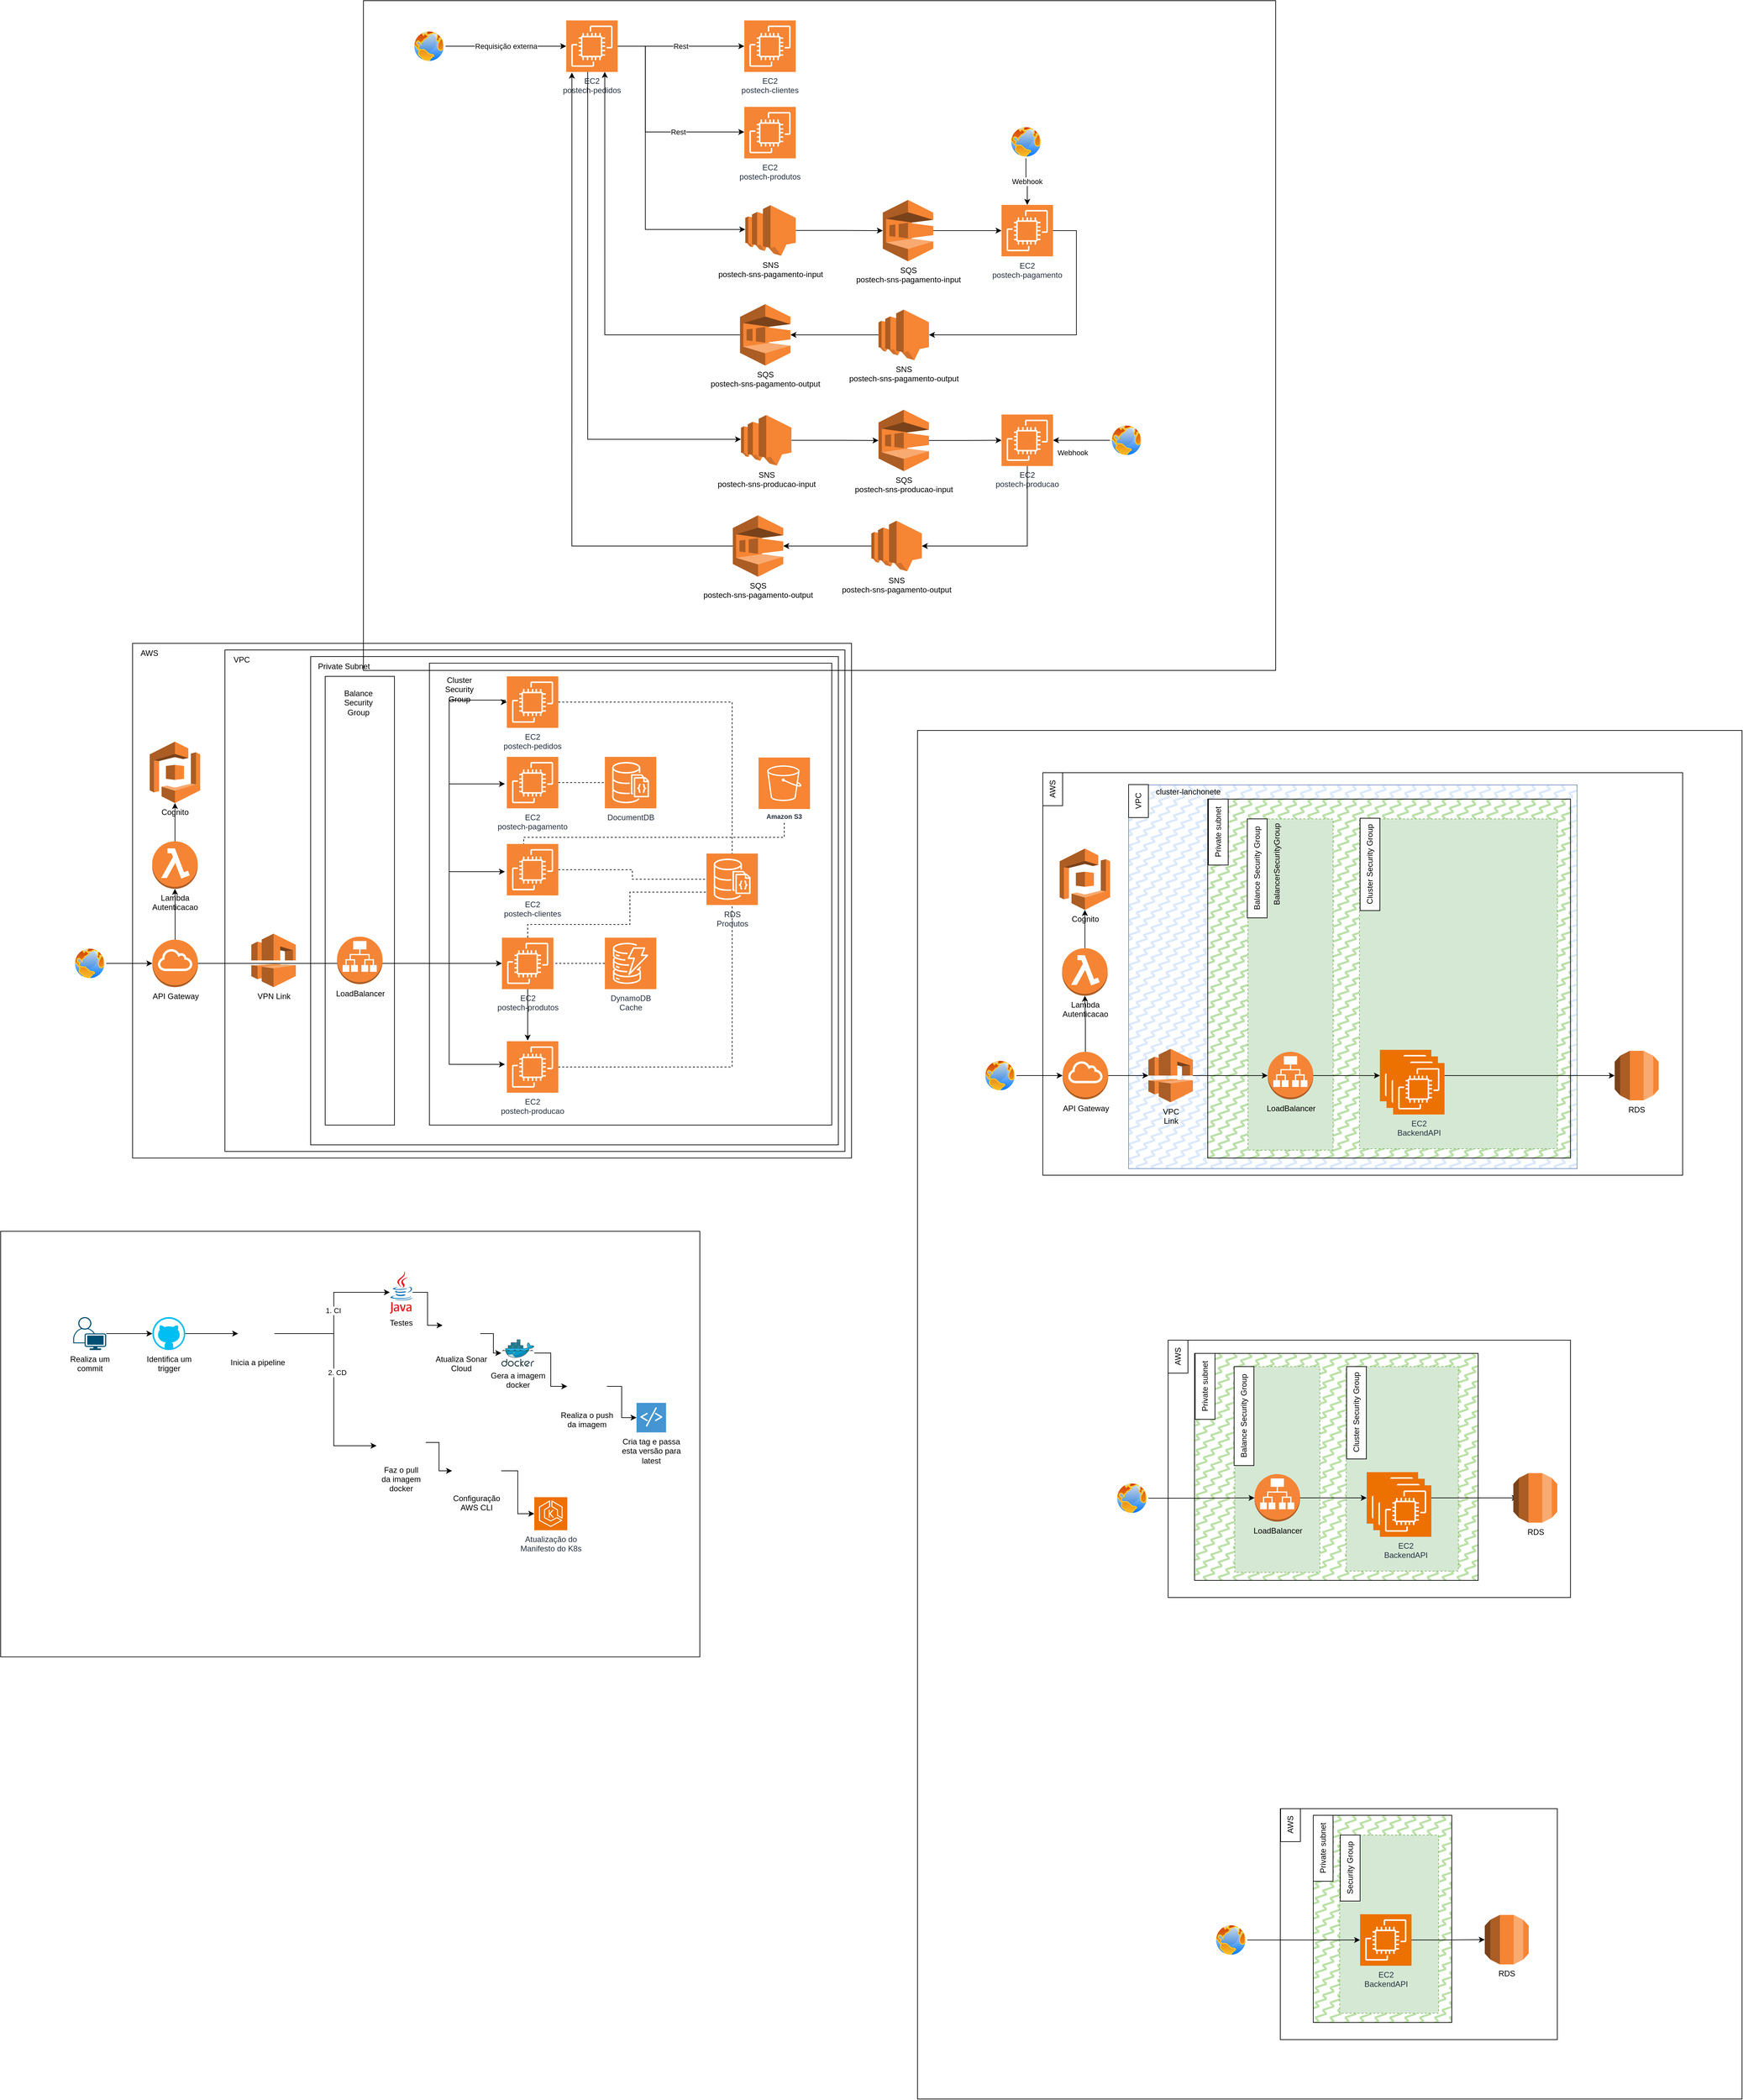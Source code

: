 <mxfile version="24.0.4" type="device" pages="7">
  <diagram name="Page-1" id="pc7z5tKwThH3rfAYjsNk">
    <mxGraphModel dx="3781" dy="2310" grid="1" gridSize="10" guides="1" tooltips="1" connect="1" arrows="1" fold="1" page="1" pageScale="1" pageWidth="827" pageHeight="1169" math="0" shadow="0">
      <root>
        <mxCell id="0" />
        <mxCell id="1" parent="0" />
        <mxCell id="GLEA19-7HhEHF8bziATi-60" value="" style="rounded=0;whiteSpace=wrap;html=1;fillColor=none;" parent="1" vertex="1">
          <mxGeometry x="-58" y="-76" width="105" height="680" as="geometry" />
        </mxCell>
        <mxCell id="YlP58AHqNZ04dLo8R30F-53" value="" style="rounded=0;whiteSpace=wrap;html=1;" parent="1" vertex="1">
          <mxGeometry y="-1100" width="1383" height="1015" as="geometry" />
        </mxCell>
        <mxCell id="GLEA19-7HhEHF8bziATi-58" value="" style="rounded=0;whiteSpace=wrap;html=1;fillColor=none;" parent="1" vertex="1">
          <mxGeometry x="-350" y="-126" width="1090" height="780" as="geometry" />
        </mxCell>
        <mxCell id="xLDv8nwOGNmVmdpdX5PU-24" value="" style="rounded=0;whiteSpace=wrap;html=1;" parent="1" vertex="1">
          <mxGeometry x="840" y="6" width="1250" height="2074" as="geometry" />
        </mxCell>
        <mxCell id="GLEA19-7HhEHF8bziATi-116" value="" style="rounded=0;whiteSpace=wrap;html=1;fillColor=none;" parent="1" vertex="1">
          <mxGeometry x="1030" y="70" width="970" height="610" as="geometry" />
        </mxCell>
        <mxCell id="GLEA19-7HhEHF8bziATi-106" value="" style="rounded=0;whiteSpace=wrap;html=1;fillColor=#dae8fc;strokeColor=#6c8ebf;fillStyle=zigzag-line;" parent="1" vertex="1">
          <mxGeometry x="1160" y="88.5" width="680" height="581.5" as="geometry" />
        </mxCell>
        <mxCell id="GLEA19-7HhEHF8bziATi-19" value="" style="rounded=0;whiteSpace=wrap;html=1;fillColor=#B9E0A5;strokeColor=default;fillStyle=zigzag-line;" parent="1" vertex="1">
          <mxGeometry x="1280" y="110" width="550" height="544" as="geometry" />
        </mxCell>
        <mxCell id="GLEA19-7HhEHF8bziATi-98" value="" style="rounded=0;whiteSpace=wrap;html=1;fillColor=#d5e8d4;strokeColor=#82b366;dashed=1;gradientColor=none;fillStyle=auto;" parent="1" vertex="1">
          <mxGeometry x="1510" y="140" width="300" height="500" as="geometry" />
        </mxCell>
        <mxCell id="GLEA19-7HhEHF8bziATi-91" value="" style="rounded=0;whiteSpace=wrap;html=1;" parent="1" vertex="1">
          <mxGeometry x="-550" y="765" width="1060" height="645" as="geometry" />
        </mxCell>
        <mxCell id="GLEA19-7HhEHF8bziATi-55" value="" style="rounded=0;whiteSpace=wrap;html=1;fillColor=none;" parent="1" vertex="1">
          <mxGeometry x="-210" y="-116" width="940" height="760" as="geometry" />
        </mxCell>
        <mxCell id="GLEA19-7HhEHF8bziATi-54" value="" style="rounded=0;whiteSpace=wrap;html=1;fillColor=none;" parent="1" vertex="1">
          <mxGeometry x="-80" y="-106" width="800" height="740" as="geometry" />
        </mxCell>
        <mxCell id="GLEA19-7HhEHF8bziATi-6" value="" style="rounded=0;whiteSpace=wrap;html=1;fillColor=none;" parent="1" vertex="1">
          <mxGeometry x="100" y="-96" width="610" height="700" as="geometry" />
        </mxCell>
        <mxCell id="GLEA19-7HhEHF8bziATi-9" style="edgeStyle=orthogonalEdgeStyle;rounded=0;orthogonalLoop=1;jettySize=auto;html=1;" parent="1" source="GLEA19-7HhEHF8bziATi-3" target="GLEA19-7HhEHF8bziATi-7" edge="1">
          <mxGeometry relative="1" as="geometry" />
        </mxCell>
        <mxCell id="GLEA19-7HhEHF8bziATi-3" value="API Gateway" style="outlineConnect=0;dashed=0;verticalLabelPosition=bottom;verticalAlign=top;align=center;html=1;shape=mxgraph.aws3.internet_gateway;fillColor=#F58534;gradientColor=none;" parent="1" vertex="1">
          <mxGeometry x="-320" y="323" width="69" height="72" as="geometry" />
        </mxCell>
        <mxCell id="GLEA19-7HhEHF8bziATi-8" style="edgeStyle=orthogonalEdgeStyle;rounded=0;orthogonalLoop=1;jettySize=auto;html=1;" parent="1" source="GLEA19-7HhEHF8bziATi-4" target="GLEA19-7HhEHF8bziATi-3" edge="1">
          <mxGeometry relative="1" as="geometry" />
        </mxCell>
        <mxCell id="GLEA19-7HhEHF8bziATi-4" value="" style="image;aspect=fixed;perimeter=ellipsePerimeter;html=1;align=center;shadow=0;dashed=0;spacingTop=3;image=img/lib/active_directory/internet_globe.svg;" parent="1" vertex="1">
          <mxGeometry x="-440" y="334" width="50" height="50" as="geometry" />
        </mxCell>
        <mxCell id="GLEA19-7HhEHF8bziATi-42" style="edgeStyle=orthogonalEdgeStyle;rounded=0;orthogonalLoop=1;jettySize=auto;html=1;" parent="1" source="GLEA19-7HhEHF8bziATi-7" edge="1">
          <mxGeometry relative="1" as="geometry">
            <mxPoint x="249" y="476" as="targetPoint" />
          </mxGeometry>
        </mxCell>
        <mxCell id="GLEA19-7HhEHF8bziATi-7" value="EC2&lt;br&gt;postech-produtos" style="sketch=0;points=[[0,0,0],[0.25,0,0],[0.5,0,0],[0.75,0,0],[1,0,0],[0,1,0],[0.25,1,0],[0.5,1,0],[0.75,1,0],[1,1,0],[0,0.25,0],[0,0.5,0],[0,0.75,0],[1,0.25,0],[1,0.5,0],[1,0.75,0]];outlineConnect=0;fontColor=#232F3E;fillColor=#F58534;strokeColor=#ffffff;dashed=0;verticalLabelPosition=bottom;verticalAlign=top;align=center;html=1;fontSize=12;fontStyle=0;aspect=fixed;shape=mxgraph.aws4.resourceIcon;resIcon=mxgraph.aws4.ec2;" parent="1" vertex="1">
          <mxGeometry x="210" y="320" width="78" height="78" as="geometry" />
        </mxCell>
        <mxCell id="GLEA19-7HhEHF8bziATi-10" value="DynamoDB&lt;br&gt;Cache" style="sketch=0;points=[[0,0,0],[0.25,0,0],[0.5,0,0],[0.75,0,0],[1,0,0],[0,1,0],[0.25,1,0],[0.5,1,0],[0.75,1,0],[1,1,0],[0,0.25,0],[0,0.5,0],[0,0.75,0],[1,0.25,0],[1,0.5,0],[1,0.75,0]];outlineConnect=0;fontColor=#232F3E;fillColor=#F58534;strokeColor=#ffffff;dashed=0;verticalLabelPosition=bottom;verticalAlign=top;align=center;html=1;fontSize=12;fontStyle=0;aspect=fixed;shape=mxgraph.aws4.resourceIcon;resIcon=mxgraph.aws4.dynamodb;" parent="1" vertex="1">
          <mxGeometry x="366" y="320" width="78" height="78" as="geometry" />
        </mxCell>
        <mxCell id="GLEA19-7HhEHF8bziATi-12" value="DocumentDB&lt;div&gt;&lt;br/&gt;&lt;/div&gt;" style="sketch=0;points=[[0,0,0],[0.25,0,0],[0.5,0,0],[0.75,0,0],[1,0,0],[0,1,0],[0.25,1,0],[0.5,1,0],[0.75,1,0],[1,1,0],[0,0.25,0],[0,0.5,0],[0,0.75,0],[1,0.25,0],[1,0.5,0],[1,0.75,0]];outlineConnect=0;fontColor=#232F3E;fillColor=#F58534;strokeColor=#ffffff;dashed=0;verticalLabelPosition=bottom;verticalAlign=top;align=center;html=1;fontSize=12;fontStyle=0;aspect=fixed;shape=mxgraph.aws4.resourceIcon;resIcon=mxgraph.aws4.documentdb_with_mongodb_compatibility;" parent="1" vertex="1">
          <mxGeometry x="366" y="46" width="78" height="78" as="geometry" />
        </mxCell>
        <mxCell id="GLEA19-7HhEHF8bziATi-15" style="edgeStyle=orthogonalEdgeStyle;rounded=0;orthogonalLoop=1;jettySize=auto;html=1;entryX=0;entryY=0.5;entryDx=0;entryDy=0;entryPerimeter=0;" parent="1" source="GLEA19-7HhEHF8bziATi-3" edge="1">
          <mxGeometry relative="1" as="geometry">
            <Array as="points">
              <mxPoint x="130" y="359" />
              <mxPoint x="130" y="220" />
            </Array>
            <mxPoint x="214.5" y="220" as="targetPoint" />
          </mxGeometry>
        </mxCell>
        <mxCell id="GLEA19-7HhEHF8bziATi-119" style="edgeStyle=orthogonalEdgeStyle;rounded=0;orthogonalLoop=1;jettySize=auto;html=1;" parent="1" source="GLEA19-7HhEHF8bziATi-21" target="GLEA19-7HhEHF8bziATi-118" edge="1">
          <mxGeometry relative="1" as="geometry" />
        </mxCell>
        <mxCell id="GLEA19-7HhEHF8bziATi-21" value="API Gateway" style="outlineConnect=0;dashed=0;verticalLabelPosition=bottom;verticalAlign=top;align=center;html=1;shape=mxgraph.aws3.internet_gateway;fillColor=#F58534;gradientColor=none;" parent="1" vertex="1">
          <mxGeometry x="1060" y="493" width="69" height="72" as="geometry" />
        </mxCell>
        <mxCell id="GLEA19-7HhEHF8bziATi-22" style="edgeStyle=orthogonalEdgeStyle;rounded=0;orthogonalLoop=1;jettySize=auto;html=1;" parent="1" source="GLEA19-7HhEHF8bziATi-23" target="GLEA19-7HhEHF8bziATi-21" edge="1">
          <mxGeometry relative="1" as="geometry" />
        </mxCell>
        <mxCell id="GLEA19-7HhEHF8bziATi-23" value="" style="image;aspect=fixed;perimeter=ellipsePerimeter;html=1;align=center;shadow=0;dashed=0;spacingTop=3;image=img/lib/active_directory/internet_globe.svg;" parent="1" vertex="1">
          <mxGeometry x="940" y="504" width="50" height="50" as="geometry" />
        </mxCell>
        <mxCell id="GLEA19-7HhEHF8bziATi-93" style="edgeStyle=orthogonalEdgeStyle;rounded=0;orthogonalLoop=1;jettySize=auto;html=1;" parent="1" source="GLEA19-7HhEHF8bziATi-25" target="GLEA19-7HhEHF8bziATi-92" edge="1">
          <mxGeometry relative="1" as="geometry" />
        </mxCell>
        <mxCell id="GLEA19-7HhEHF8bziATi-25" value="" style="sketch=0;points=[[0,0,0],[0.25,0,0],[0.5,0,0],[0.75,0,0],[1,0,0],[0,1,0],[0.25,1,0],[0.5,1,0],[0.75,1,0],[1,1,0],[0,0.25,0],[0,0.5,0],[0,0.75,0],[1,0.25,0],[1,0.5,0],[1,0.75,0]];outlineConnect=0;fontColor=#232F3E;fillColor=#ED7100;strokeColor=#ffffff;dashed=0;verticalLabelPosition=bottom;verticalAlign=top;align=center;html=1;fontSize=12;fontStyle=0;aspect=fixed;shape=mxgraph.aws4.resourceIcon;resIcon=mxgraph.aws4.ec2;" parent="1" vertex="1">
          <mxGeometry x="1541" y="490" width="78" height="78" as="geometry" />
        </mxCell>
        <mxCell id="GLEA19-7HhEHF8bziATi-95" style="edgeStyle=orthogonalEdgeStyle;rounded=0;orthogonalLoop=1;jettySize=auto;html=1;" parent="1" source="GLEA19-7HhEHF8bziATi-28" target="GLEA19-7HhEHF8bziATi-94" edge="1">
          <mxGeometry relative="1" as="geometry" />
        </mxCell>
        <mxCell id="GLEA19-7HhEHF8bziATi-28" value="Lambda&lt;br&gt;Autenticacao" style="outlineConnect=0;dashed=0;verticalLabelPosition=bottom;verticalAlign=top;align=center;html=1;shape=mxgraph.aws3.lambda_function;fillColor=#F58534;gradientColor=none;" parent="1" vertex="1">
          <mxGeometry x="1059.25" y="336" width="69" height="72" as="geometry" />
        </mxCell>
        <mxCell id="GLEA19-7HhEHF8bziATi-43" style="edgeStyle=orthogonalEdgeStyle;rounded=0;orthogonalLoop=1;jettySize=auto;html=1;entryX=0;entryY=0.5;entryDx=0;entryDy=0;entryPerimeter=0;" parent="1" source="GLEA19-7HhEHF8bziATi-3" edge="1">
          <mxGeometry relative="1" as="geometry">
            <Array as="points">
              <mxPoint x="130" y="359" />
              <mxPoint x="130" y="512" />
            </Array>
            <mxPoint x="214.5" y="512" as="targetPoint" />
          </mxGeometry>
        </mxCell>
        <mxCell id="GLEA19-7HhEHF8bziATi-48" value="RDS&lt;br&gt;Produtos" style="sketch=0;points=[[0,0,0],[0.25,0,0],[0.5,0,0],[0.75,0,0],[1,0,0],[0,1,0],[0.25,1,0],[0.5,1,0],[0.75,1,0],[1,1,0],[0,0.25,0],[0,0.5,0],[0,0.75,0],[1,0.25,0],[1,0.5,0],[1,0.75,0]];outlineConnect=0;fontColor=#232F3E;fillColor=#F58534;strokeColor=#ffffff;dashed=0;verticalLabelPosition=bottom;verticalAlign=top;align=center;html=1;fontSize=12;fontStyle=0;aspect=fixed;shape=mxgraph.aws4.resourceIcon;resIcon=mxgraph.aws4.documentdb_with_mongodb_compatibility;" parent="1" vertex="1">
          <mxGeometry x="520" y="192.5" width="78" height="78" as="geometry" />
        </mxCell>
        <mxCell id="GLEA19-7HhEHF8bziATi-52" value="VPN Link" style="outlineConnect=0;dashed=0;verticalLabelPosition=bottom;verticalAlign=top;align=center;html=1;shape=mxgraph.aws3.vpc;fillColor=#F58534;gradientColor=none;" parent="1" vertex="1">
          <mxGeometry x="-170" y="314" width="67.5" height="81" as="geometry" />
        </mxCell>
        <mxCell id="GLEA19-7HhEHF8bziATi-56" value="VPC" style="text;html=1;align=center;verticalAlign=middle;resizable=0;points=[];autosize=1;strokeColor=none;fillColor=none;" parent="1" vertex="1">
          <mxGeometry x="-210" y="-116" width="50" height="30" as="geometry" />
        </mxCell>
        <mxCell id="GLEA19-7HhEHF8bziATi-57" value="Private Subnet" style="text;html=1;align=center;verticalAlign=middle;resizable=0;points=[];autosize=1;strokeColor=none;fillColor=none;" parent="1" vertex="1">
          <mxGeometry x="-80" y="-106" width="100" height="30" as="geometry" />
        </mxCell>
        <mxCell id="GLEA19-7HhEHF8bziATi-59" value="AWS" style="text;html=1;align=center;verticalAlign=middle;resizable=0;points=[];autosize=1;strokeColor=none;fillColor=none;" parent="1" vertex="1">
          <mxGeometry x="-350" y="-126" width="50" height="30" as="geometry" />
        </mxCell>
        <mxCell id="GLEA19-7HhEHF8bziATi-61" value="Balance &lt;br&gt;Security &lt;br&gt;Group" style="text;html=1;align=center;verticalAlign=middle;resizable=0;points=[];autosize=1;strokeColor=none;fillColor=none;" parent="1" vertex="1">
          <mxGeometry x="-43.34" y="-66" width="70" height="60" as="geometry" />
        </mxCell>
        <mxCell id="GLEA19-7HhEHF8bziATi-62" value="Cluster&lt;br&gt;Security &lt;br&gt;Group" style="text;html=1;align=center;verticalAlign=middle;resizable=0;points=[];autosize=1;strokeColor=none;fillColor=none;" parent="1" vertex="1">
          <mxGeometry x="110" y="-86" width="70" height="60" as="geometry" />
        </mxCell>
        <mxCell id="GLEA19-7HhEHF8bziATi-69" value="" style="edgeStyle=orthogonalEdgeStyle;rounded=0;orthogonalLoop=1;jettySize=auto;html=1;" parent="1" source="GLEA19-7HhEHF8bziATi-63" target="GLEA19-7HhEHF8bziATi-64" edge="1">
          <mxGeometry relative="1" as="geometry" />
        </mxCell>
        <mxCell id="GLEA19-7HhEHF8bziATi-63" value="Realiza um &lt;br&gt;commit" style="points=[[0.35,0,0],[0.98,0.51,0],[1,0.71,0],[0.67,1,0],[0,0.795,0],[0,0.65,0]];verticalLabelPosition=bottom;sketch=0;html=1;verticalAlign=top;aspect=fixed;align=center;pointerEvents=1;shape=mxgraph.cisco19.user;fillColor=#005073;strokeColor=none;" parent="1" vertex="1">
          <mxGeometry x="-440" y="895" width="50" height="50" as="geometry" />
        </mxCell>
        <mxCell id="GLEA19-7HhEHF8bziATi-70" value="" style="edgeStyle=orthogonalEdgeStyle;rounded=0;orthogonalLoop=1;jettySize=auto;html=1;" parent="1" source="GLEA19-7HhEHF8bziATi-64" edge="1">
          <mxGeometry x="-0.034" relative="1" as="geometry">
            <mxPoint x="-190" y="920" as="targetPoint" />
            <mxPoint as="offset" />
          </mxGeometry>
        </mxCell>
        <mxCell id="GLEA19-7HhEHF8bziATi-64" value="Identifica um&lt;br&gt;trigger" style="verticalLabelPosition=bottom;html=1;verticalAlign=top;align=center;strokeColor=none;fillColor=#00BEF2;shape=mxgraph.azure.github_code;pointerEvents=1;" parent="1" vertex="1">
          <mxGeometry x="-320" y="895" width="50" height="50" as="geometry" />
        </mxCell>
        <mxCell id="fQQMzhxIMIV6zb30DWlB-13" style="edgeStyle=orthogonalEdgeStyle;rounded=0;orthogonalLoop=1;jettySize=auto;html=1;entryX=0;entryY=0.5;entryDx=0;entryDy=0;" parent="1" source="GLEA19-7HhEHF8bziATi-66" target="GLEA19-7HhEHF8bziATi-76" edge="1">
          <mxGeometry relative="1" as="geometry" />
        </mxCell>
        <mxCell id="GLEA19-7HhEHF8bziATi-66" value="Gera a imagem&lt;br&gt;docker" style="image;sketch=0;aspect=fixed;html=1;points=[];align=center;fontSize=12;image=img/lib/mscae/Docker.svg;" parent="1" vertex="1">
          <mxGeometry x="209" y="929" width="50" height="41" as="geometry" />
        </mxCell>
        <mxCell id="GLEA19-7HhEHF8bziATi-74" style="edgeStyle=orthogonalEdgeStyle;rounded=0;orthogonalLoop=1;jettySize=auto;html=1;entryX=0;entryY=0.587;entryDx=0;entryDy=0;entryPerimeter=0;" parent="1" target="GLEA19-7HhEHF8bziATi-87" edge="1">
          <mxGeometry relative="1" as="geometry">
            <mxPoint x="-135" y="920" as="sourcePoint" />
            <mxPoint x="14.87" y="998" as="targetPoint" />
            <Array as="points">
              <mxPoint x="-45" y="920" />
              <mxPoint x="-45" y="1090" />
              <mxPoint x="20" y="1090" />
            </Array>
          </mxGeometry>
        </mxCell>
        <mxCell id="GLEA19-7HhEHF8bziATi-79" value="2. CD" style="edgeLabel;html=1;align=center;verticalAlign=middle;resizable=0;points=[];" parent="GLEA19-7HhEHF8bziATi-74" vertex="1" connectable="0">
          <mxGeometry x="-0.195" y="-3" relative="1" as="geometry">
            <mxPoint x="8" y="18" as="offset" />
          </mxGeometry>
        </mxCell>
        <mxCell id="GLEA19-7HhEHF8bziATi-82" style="edgeStyle=orthogonalEdgeStyle;rounded=0;orthogonalLoop=1;jettySize=auto;html=1;" parent="1" source="GLEA19-7HhEHF8bziATi-75" target="GLEA19-7HhEHF8bziATi-81" edge="1">
          <mxGeometry relative="1" as="geometry">
            <mxPoint x="-80" y="790" as="targetPoint" />
          </mxGeometry>
        </mxCell>
        <mxCell id="GLEA19-7HhEHF8bziATi-75" value="Inicia a pipeline" style="shape=image;verticalLabelPosition=bottom;labelBackgroundColor=default;verticalAlign=top;aspect=fixed;imageAspect=0;image=https://avatars.githubusercontent.com/u/44036562?s=280&amp;v=4;" parent="1" vertex="1">
          <mxGeometry x="-190" y="890" width="60" height="60" as="geometry" />
        </mxCell>
        <mxCell id="fQQMzhxIMIV6zb30DWlB-14" style="edgeStyle=orthogonalEdgeStyle;rounded=0;orthogonalLoop=1;jettySize=auto;html=1;" parent="1" source="GLEA19-7HhEHF8bziATi-76" target="fQQMzhxIMIV6zb30DWlB-2" edge="1">
          <mxGeometry relative="1" as="geometry" />
        </mxCell>
        <mxCell id="GLEA19-7HhEHF8bziATi-76" value="Realiza o push&#xa;da imagem" style="shape=image;verticalLabelPosition=bottom;labelBackgroundColor=default;verticalAlign=top;aspect=fixed;imageAspect=0;image=https://assets-global.website-files.com/6064b31ff49a2d31e0493af1/63a2fd04f7078f9ab787025f_dockerhub.svg;" parent="1" vertex="1">
          <mxGeometry x="309" y="970" width="60" height="60" as="geometry" />
        </mxCell>
        <mxCell id="fQQMzhxIMIV6zb30DWlB-8" style="edgeStyle=orthogonalEdgeStyle;rounded=0;orthogonalLoop=1;jettySize=auto;html=1;entryX=0;entryY=0.25;entryDx=0;entryDy=0;" parent="1" source="GLEA19-7HhEHF8bziATi-81" target="fQQMzhxIMIV6zb30DWlB-1" edge="1">
          <mxGeometry relative="1" as="geometry" />
        </mxCell>
        <mxCell id="GLEA19-7HhEHF8bziATi-81" value="Testes" style="dashed=0;outlineConnect=0;html=1;align=center;labelPosition=center;verticalLabelPosition=bottom;verticalAlign=top;shape=mxgraph.weblogos.java" parent="1" vertex="1">
          <mxGeometry x="40" y="825" width="34.4" height="65" as="geometry" />
        </mxCell>
        <mxCell id="GLEA19-7HhEHF8bziATi-83" value="1. CI" style="edgeLabel;html=1;align=center;verticalAlign=middle;resizable=0;points=[];" parent="1" vertex="1" connectable="0">
          <mxGeometry x="-50.003" y="890.004" as="geometry">
            <mxPoint x="4" y="-5" as="offset" />
          </mxGeometry>
        </mxCell>
        <mxCell id="fQQMzhxIMIV6zb30DWlB-6" style="edgeStyle=orthogonalEdgeStyle;rounded=0;orthogonalLoop=1;jettySize=auto;html=1;" parent="1" source="GLEA19-7HhEHF8bziATi-87" target="fQQMzhxIMIV6zb30DWlB-4" edge="1">
          <mxGeometry relative="1" as="geometry" />
        </mxCell>
        <mxCell id="GLEA19-7HhEHF8bziATi-87" value="Faz o pull&#xa;da imagem&#xa;docker" style="shape=image;verticalLabelPosition=bottom;labelBackgroundColor=default;verticalAlign=top;aspect=fixed;imageAspect=0;image=https://miro.medium.com/v2/resize:fit:1400/0*pfnMxVaNmlH0uz_t.png;" parent="1" vertex="1">
          <mxGeometry x="19.87" y="1057" width="74.67" height="56" as="geometry" />
        </mxCell>
        <mxCell id="GLEA19-7HhEHF8bziATi-92" value="RDS" style="outlineConnect=0;dashed=0;verticalLabelPosition=bottom;verticalAlign=top;align=center;html=1;shape=mxgraph.aws3.rds;fillColor=#F58534;gradientColor=none;" parent="1" vertex="1">
          <mxGeometry x="1897" y="491.5" width="66.67" height="75" as="geometry" />
        </mxCell>
        <mxCell id="GLEA19-7HhEHF8bziATi-94" value="Cognito" style="outlineConnect=0;dashed=0;verticalLabelPosition=bottom;verticalAlign=top;align=center;html=1;shape=mxgraph.aws3.cognito;fillColor=#F58534;gradientColor=none;" parent="1" vertex="1">
          <mxGeometry x="1055.5" y="185" width="76.5" height="93" as="geometry" />
        </mxCell>
        <mxCell id="GLEA19-7HhEHF8bziATi-99" value="" style="rounded=0;whiteSpace=wrap;html=1;fillColor=#d5e8d4;strokeColor=#82b366;dashed=1;gradientColor=none;fillStyle=auto;" parent="1" vertex="1">
          <mxGeometry x="1341" y="140" width="129" height="502" as="geometry" />
        </mxCell>
        <mxCell id="GLEA19-7HhEHF8bziATi-103" style="edgeStyle=orthogonalEdgeStyle;rounded=0;orthogonalLoop=1;jettySize=auto;html=1;" parent="1" source="GLEA19-7HhEHF8bziATi-100" target="GLEA19-7HhEHF8bziATi-25" edge="1">
          <mxGeometry relative="1" as="geometry" />
        </mxCell>
        <mxCell id="GLEA19-7HhEHF8bziATi-100" value="LoadBalancer" style="outlineConnect=0;dashed=0;verticalLabelPosition=bottom;verticalAlign=top;align=center;html=1;shape=mxgraph.aws3.application_load_balancer;fillColor=#F58536;gradientColor=none;" parent="1" vertex="1">
          <mxGeometry x="1371" y="493" width="69" height="72" as="geometry" />
        </mxCell>
        <mxCell id="GLEA19-7HhEHF8bziATi-104" value="Cluster Security Group" style="text;html=1;align=center;verticalAlign=middle;resizable=0;points=[];autosize=1;strokeColor=default;fillColor=default;rotation=-90;" parent="1" vertex="1">
          <mxGeometry x="1456" y="194" width="140" height="30" as="geometry" />
        </mxCell>
        <mxCell id="GLEA19-7HhEHF8bziATi-105" value="Balance Security Group" style="text;html=1;align=center;verticalAlign=middle;resizable=0;points=[];autosize=1;strokeColor=default;fillColor=default;rotation=-90;" parent="1" vertex="1">
          <mxGeometry x="1280" y="200" width="150" height="30" as="geometry" />
        </mxCell>
        <mxCell id="GLEA19-7HhEHF8bziATi-107" value="VPC" style="text;html=1;align=center;verticalAlign=middle;resizable=0;points=[];autosize=1;strokeColor=default;fillColor=default;rotation=-90;" parent="1" vertex="1">
          <mxGeometry x="1150" y="98" width="50" height="30" as="geometry" />
        </mxCell>
        <mxCell id="GLEA19-7HhEHF8bziATi-110" value="AWS" style="text;html=1;align=center;verticalAlign=middle;resizable=0;points=[];autosize=1;strokeColor=default;fillColor=default;rotation=-90;" parent="1" vertex="1">
          <mxGeometry x="1020" y="80" width="50" height="30" as="geometry" />
        </mxCell>
        <mxCell id="GLEA19-7HhEHF8bziATi-114" value="" style="sketch=0;points=[[0,0,0],[0.25,0,0],[0.5,0,0],[0.75,0,0],[1,0,0],[0,1,0],[0.25,1,0],[0.5,1,0],[0.75,1,0],[1,1,0],[0,0.25,0],[0,0.5,0],[0,0.75,0],[1,0.25,0],[1,0.5,0],[1,0.75,0]];outlineConnect=0;fontColor=#232F3E;fillColor=#ED7100;strokeColor=#ffffff;dashed=0;verticalLabelPosition=bottom;verticalAlign=top;align=center;html=1;fontSize=12;fontStyle=0;aspect=fixed;shape=mxgraph.aws4.resourceIcon;resIcon=mxgraph.aws4.ec2;" parent="1" vertex="1">
          <mxGeometry x="1551" y="500" width="78" height="78" as="geometry" />
        </mxCell>
        <mxCell id="GLEA19-7HhEHF8bziATi-115" value="EC2&lt;br style=&quot;border-color: var(--border-color);&quot;&gt;&lt;span style=&quot;border-color: var(--border-color);&quot;&gt;BackendAPI&lt;/span&gt;" style="sketch=0;points=[[0,0,0],[0.25,0,0],[0.5,0,0],[0.75,0,0],[1,0,0],[0,1,0],[0.25,1,0],[0.5,1,0],[0.75,1,0],[1,1,0],[0,0.25,0],[0,0.5,0],[0,0.75,0],[1,0.25,0],[1,0.5,0],[1,0.75,0]];outlineConnect=0;fontColor=#232F3E;fillColor=#ED7100;strokeColor=#ffffff;dashed=0;verticalLabelPosition=bottom;verticalAlign=top;align=center;html=1;fontSize=12;fontStyle=0;aspect=fixed;shape=mxgraph.aws4.resourceIcon;resIcon=mxgraph.aws4.ec2;" parent="1" vertex="1">
          <mxGeometry x="1561" y="510" width="78" height="78" as="geometry" />
        </mxCell>
        <mxCell id="GLEA19-7HhEHF8bziATi-117" value="Private subnet" style="text;html=1;align=center;verticalAlign=middle;resizable=0;points=[];autosize=1;strokeColor=default;fillColor=default;rotation=-90;" parent="1" vertex="1">
          <mxGeometry x="1246" y="145" width="100" height="30" as="geometry" />
        </mxCell>
        <mxCell id="GLEA19-7HhEHF8bziATi-120" style="edgeStyle=orthogonalEdgeStyle;rounded=0;orthogonalLoop=1;jettySize=auto;html=1;" parent="1" source="GLEA19-7HhEHF8bziATi-118" target="GLEA19-7HhEHF8bziATi-100" edge="1">
          <mxGeometry relative="1" as="geometry" />
        </mxCell>
        <mxCell id="GLEA19-7HhEHF8bziATi-118" value="VPC&lt;br&gt;Link" style="outlineConnect=0;dashed=0;verticalLabelPosition=bottom;verticalAlign=top;align=center;html=1;shape=mxgraph.aws3.vpc;fillColor=#F58536;gradientColor=none;" parent="1" vertex="1">
          <mxGeometry x="1190" y="488.5" width="67.5" height="81" as="geometry" />
        </mxCell>
        <mxCell id="GLEA19-7HhEHF8bziATi-121" style="edgeStyle=orthogonalEdgeStyle;rounded=0;orthogonalLoop=1;jettySize=auto;html=1;entryX=0.5;entryY=1;entryDx=0;entryDy=0;entryPerimeter=0;" parent="1" source="GLEA19-7HhEHF8bziATi-21" target="GLEA19-7HhEHF8bziATi-28" edge="1">
          <mxGeometry relative="1" as="geometry" />
        </mxCell>
        <mxCell id="GLEA19-7HhEHF8bziATi-122" value="cluster-lanchonete" style="text;html=1;align=center;verticalAlign=middle;resizable=0;points=[];autosize=1;strokeColor=none;fillColor=none;" parent="1" vertex="1">
          <mxGeometry x="1190" y="84" width="120" height="30" as="geometry" />
        </mxCell>
        <mxCell id="GLEA19-7HhEHF8bziATi-123" value="BalancerSecurityGroup" style="text;html=1;align=center;verticalAlign=middle;resizable=0;points=[];autosize=1;strokeColor=none;fillColor=none;rotation=-90;" parent="1" vertex="1">
          <mxGeometry x="1310" y="194" width="150" height="30" as="geometry" />
        </mxCell>
        <mxCell id="jKWVqILbtnVAI_LQ-ce4-2" value="" style="rounded=0;whiteSpace=wrap;html=1;fillColor=none;" parent="1" vertex="1">
          <mxGeometry x="1220" y="930" width="610" height="390" as="geometry" />
        </mxCell>
        <mxCell id="jKWVqILbtnVAI_LQ-ce4-4" value="" style="rounded=0;whiteSpace=wrap;html=1;fillColor=#B9E0A5;strokeColor=default;fillStyle=zigzag-line;" parent="1" vertex="1">
          <mxGeometry x="1260" y="950" width="430" height="344" as="geometry" />
        </mxCell>
        <mxCell id="jKWVqILbtnVAI_LQ-ce4-5" value="" style="rounded=0;whiteSpace=wrap;html=1;fillColor=#d5e8d4;strokeColor=#82b366;dashed=1;gradientColor=none;fillStyle=auto;" parent="1" vertex="1">
          <mxGeometry x="1490" y="970" width="170" height="310" as="geometry" />
        </mxCell>
        <mxCell id="jKWVqILbtnVAI_LQ-ce4-9" value="" style="image;aspect=fixed;perimeter=ellipsePerimeter;html=1;align=center;shadow=0;dashed=0;spacingTop=3;image=img/lib/active_directory/internet_globe.svg;" parent="1" vertex="1">
          <mxGeometry x="1140" y="1144.5" width="50" height="50" as="geometry" />
        </mxCell>
        <mxCell id="jKWVqILbtnVAI_LQ-ce4-10" style="edgeStyle=orthogonalEdgeStyle;rounded=0;orthogonalLoop=1;jettySize=auto;html=1;" parent="1" source="jKWVqILbtnVAI_LQ-ce4-11" edge="1">
          <mxGeometry relative="1" as="geometry">
            <mxPoint x="1750" y="1169" as="targetPoint" />
          </mxGeometry>
        </mxCell>
        <mxCell id="jKWVqILbtnVAI_LQ-ce4-11" value="" style="sketch=0;points=[[0,0,0],[0.25,0,0],[0.5,0,0],[0.75,0,0],[1,0,0],[0,1,0],[0.25,1,0],[0.5,1,0],[0.75,1,0],[1,1,0],[0,0.25,0],[0,0.5,0],[0,0.75,0],[1,0.25,0],[1,0.5,0],[1,0.75,0]];outlineConnect=0;fontColor=#232F3E;fillColor=#ED7100;strokeColor=#ffffff;dashed=0;verticalLabelPosition=bottom;verticalAlign=top;align=center;html=1;fontSize=12;fontStyle=0;aspect=fixed;shape=mxgraph.aws4.resourceIcon;resIcon=mxgraph.aws4.ec2;" parent="1" vertex="1">
          <mxGeometry x="1521" y="1130" width="78" height="78" as="geometry" />
        </mxCell>
        <mxCell id="jKWVqILbtnVAI_LQ-ce4-15" value="" style="rounded=0;whiteSpace=wrap;html=1;fillColor=#d5e8d4;strokeColor=#82b366;dashed=1;gradientColor=none;fillStyle=auto;" parent="1" vertex="1">
          <mxGeometry x="1321" y="970" width="129" height="312" as="geometry" />
        </mxCell>
        <mxCell id="jKWVqILbtnVAI_LQ-ce4-16" style="edgeStyle=orthogonalEdgeStyle;rounded=0;orthogonalLoop=1;jettySize=auto;html=1;" parent="1" source="jKWVqILbtnVAI_LQ-ce4-17" target="jKWVqILbtnVAI_LQ-ce4-11" edge="1">
          <mxGeometry relative="1" as="geometry" />
        </mxCell>
        <mxCell id="jKWVqILbtnVAI_LQ-ce4-17" value="LoadBalancer" style="outlineConnect=0;dashed=0;verticalLabelPosition=bottom;verticalAlign=top;align=center;html=1;shape=mxgraph.aws3.application_load_balancer;fillColor=#F58536;gradientColor=none;" parent="1" vertex="1">
          <mxGeometry x="1351" y="1133" width="69" height="72" as="geometry" />
        </mxCell>
        <mxCell id="jKWVqILbtnVAI_LQ-ce4-18" value="Cluster Security Group" style="text;html=1;align=center;verticalAlign=middle;resizable=0;points=[];autosize=1;strokeColor=default;fillColor=default;rotation=-90;" parent="1" vertex="1">
          <mxGeometry x="1435.5" y="1025" width="140" height="30" as="geometry" />
        </mxCell>
        <mxCell id="jKWVqILbtnVAI_LQ-ce4-19" value="Balance Security Group" style="text;html=1;align=center;verticalAlign=middle;resizable=0;points=[];autosize=1;strokeColor=default;fillColor=default;rotation=-90;" parent="1" vertex="1">
          <mxGeometry x="1260" y="1030" width="150" height="30" as="geometry" />
        </mxCell>
        <mxCell id="jKWVqILbtnVAI_LQ-ce4-21" value="AWS" style="text;html=1;align=center;verticalAlign=middle;resizable=0;points=[];autosize=1;strokeColor=default;fillColor=default;rotation=-90;" parent="1" vertex="1">
          <mxGeometry x="1210" y="940" width="50" height="30" as="geometry" />
        </mxCell>
        <mxCell id="jKWVqILbtnVAI_LQ-ce4-22" value="" style="sketch=0;points=[[0,0,0],[0.25,0,0],[0.5,0,0],[0.75,0,0],[1,0,0],[0,1,0],[0.25,1,0],[0.5,1,0],[0.75,1,0],[1,1,0],[0,0.25,0],[0,0.5,0],[0,0.75,0],[1,0.25,0],[1,0.5,0],[1,0.75,0]];outlineConnect=0;fontColor=#232F3E;fillColor=#ED7100;strokeColor=#ffffff;dashed=0;verticalLabelPosition=bottom;verticalAlign=top;align=center;html=1;fontSize=12;fontStyle=0;aspect=fixed;shape=mxgraph.aws4.resourceIcon;resIcon=mxgraph.aws4.ec2;" parent="1" vertex="1">
          <mxGeometry x="1531" y="1140" width="78" height="78" as="geometry" />
        </mxCell>
        <mxCell id="jKWVqILbtnVAI_LQ-ce4-23" value="EC2&lt;br style=&quot;border-color: var(--border-color);&quot;&gt;&lt;span style=&quot;border-color: var(--border-color);&quot;&gt;BackendAPI&lt;/span&gt;" style="sketch=0;points=[[0,0,0],[0.25,0,0],[0.5,0,0],[0.75,0,0],[1,0,0],[0,1,0],[0.25,1,0],[0.5,1,0],[0.75,1,0],[1,1,0],[0,0.25,0],[0,0.5,0],[0,0.75,0],[1,0.25,0],[1,0.5,0],[1,0.75,0]];outlineConnect=0;fontColor=#232F3E;fillColor=#ED7100;strokeColor=#ffffff;dashed=0;verticalLabelPosition=bottom;verticalAlign=top;align=center;html=1;fontSize=12;fontStyle=0;aspect=fixed;shape=mxgraph.aws4.resourceIcon;resIcon=mxgraph.aws4.ec2;" parent="1" vertex="1">
          <mxGeometry x="1541" y="1150" width="78" height="78" as="geometry" />
        </mxCell>
        <mxCell id="jKWVqILbtnVAI_LQ-ce4-24" value="Private subnet" style="text;html=1;align=center;verticalAlign=middle;resizable=0;points=[];autosize=1;strokeColor=default;fillColor=default;rotation=-90;" parent="1" vertex="1">
          <mxGeometry x="1226" y="985" width="100" height="30" as="geometry" />
        </mxCell>
        <mxCell id="jKWVqILbtnVAI_LQ-ce4-30" value="RDS" style="outlineConnect=0;dashed=0;verticalLabelPosition=bottom;verticalAlign=top;align=center;html=1;shape=mxgraph.aws3.rds;fillColor=#F58534;gradientColor=none;" parent="1" vertex="1">
          <mxGeometry x="1743.33" y="1131.5" width="66.67" height="75" as="geometry" />
        </mxCell>
        <mxCell id="jKWVqILbtnVAI_LQ-ce4-8" style="edgeStyle=orthogonalEdgeStyle;rounded=0;orthogonalLoop=1;jettySize=auto;html=1;entryX=0;entryY=0.5;entryDx=0;entryDy=0;entryPerimeter=0;" parent="1" source="jKWVqILbtnVAI_LQ-ce4-9" target="jKWVqILbtnVAI_LQ-ce4-17" edge="1">
          <mxGeometry relative="1" as="geometry">
            <mxPoint x="1040" y="1169" as="targetPoint" />
          </mxGeometry>
        </mxCell>
        <mxCell id="xLDv8nwOGNmVmdpdX5PU-1" value="" style="rounded=0;whiteSpace=wrap;html=1;fillColor=none;" parent="1" vertex="1">
          <mxGeometry x="1390" y="1640" width="420" height="350" as="geometry" />
        </mxCell>
        <mxCell id="xLDv8nwOGNmVmdpdX5PU-3" value="" style="rounded=0;whiteSpace=wrap;html=1;fillColor=#B9E0A5;strokeColor=default;fillStyle=zigzag-line;" parent="1" vertex="1">
          <mxGeometry x="1440" y="1650" width="210" height="314" as="geometry" />
        </mxCell>
        <mxCell id="xLDv8nwOGNmVmdpdX5PU-4" value="" style="rounded=0;whiteSpace=wrap;html=1;fillColor=#d5e8d4;strokeColor=#82b366;dashed=1;gradientColor=none;fillStyle=auto;" parent="1" vertex="1">
          <mxGeometry x="1480" y="1680" width="150" height="270" as="geometry" />
        </mxCell>
        <mxCell id="xLDv8nwOGNmVmdpdX5PU-5" value="" style="image;aspect=fixed;perimeter=ellipsePerimeter;html=1;align=center;shadow=0;dashed=0;spacingTop=3;image=img/lib/active_directory/internet_globe.svg;" parent="1" vertex="1">
          <mxGeometry x="1290" y="1814" width="50" height="50" as="geometry" />
        </mxCell>
        <mxCell id="xLDv8nwOGNmVmdpdX5PU-25" style="edgeStyle=orthogonalEdgeStyle;rounded=0;orthogonalLoop=1;jettySize=auto;html=1;" parent="1" source="xLDv8nwOGNmVmdpdX5PU-7" target="xLDv8nwOGNmVmdpdX5PU-20" edge="1">
          <mxGeometry relative="1" as="geometry" />
        </mxCell>
        <mxCell id="xLDv8nwOGNmVmdpdX5PU-7" value="EC2&lt;br&gt;BackendAPI" style="sketch=0;points=[[0,0,0],[0.25,0,0],[0.5,0,0],[0.75,0,0],[1,0,0],[0,1,0],[0.25,1,0],[0.5,1,0],[0.75,1,0],[1,1,0],[0,0.25,0],[0,0.5,0],[0,0.75,0],[1,0.25,0],[1,0.5,0],[1,0.75,0]];outlineConnect=0;fontColor=#232F3E;fillColor=#ED7100;strokeColor=#ffffff;dashed=0;verticalLabelPosition=bottom;verticalAlign=top;align=center;html=1;fontSize=12;fontStyle=0;aspect=fixed;shape=mxgraph.aws4.resourceIcon;resIcon=mxgraph.aws4.ec2;" parent="1" vertex="1">
          <mxGeometry x="1511" y="1800" width="78" height="78" as="geometry" />
        </mxCell>
        <mxCell id="xLDv8nwOGNmVmdpdX5PU-11" value="Security Group" style="text;html=1;align=center;verticalAlign=middle;resizable=0;points=[];autosize=1;strokeColor=default;fillColor=default;rotation=-90;" parent="1" vertex="1">
          <mxGeometry x="1446" y="1715" width="100" height="30" as="geometry" />
        </mxCell>
        <mxCell id="xLDv8nwOGNmVmdpdX5PU-14" value="AWS" style="text;html=1;align=center;verticalAlign=middle;resizable=0;points=[];autosize=1;strokeColor=default;fillColor=default;rotation=-90;" parent="1" vertex="1">
          <mxGeometry x="1380.5" y="1650" width="50" height="30" as="geometry" />
        </mxCell>
        <mxCell id="xLDv8nwOGNmVmdpdX5PU-17" value="Private subnet" style="text;html=1;align=center;verticalAlign=middle;resizable=0;points=[];autosize=1;strokeColor=default;fillColor=default;rotation=-90;" parent="1" vertex="1">
          <mxGeometry x="1405" y="1685" width="100" height="30" as="geometry" />
        </mxCell>
        <mxCell id="xLDv8nwOGNmVmdpdX5PU-20" value="RDS" style="outlineConnect=0;dashed=0;verticalLabelPosition=bottom;verticalAlign=top;align=center;html=1;shape=mxgraph.aws3.rds;fillColor=#F58534;gradientColor=none;" parent="1" vertex="1">
          <mxGeometry x="1700" y="1801" width="66.67" height="75" as="geometry" />
        </mxCell>
        <mxCell id="xLDv8nwOGNmVmdpdX5PU-21" style="edgeStyle=orthogonalEdgeStyle;rounded=0;orthogonalLoop=1;jettySize=auto;html=1;" parent="1" source="xLDv8nwOGNmVmdpdX5PU-5" target="xLDv8nwOGNmVmdpdX5PU-7" edge="1">
          <mxGeometry relative="1" as="geometry">
            <mxPoint x="1341" y="1839" as="targetPoint" />
          </mxGeometry>
        </mxCell>
        <mxCell id="fQQMzhxIMIV6zb30DWlB-9" style="edgeStyle=orthogonalEdgeStyle;rounded=0;orthogonalLoop=1;jettySize=auto;html=1;" parent="1" source="fQQMzhxIMIV6zb30DWlB-1" target="GLEA19-7HhEHF8bziATi-66" edge="1">
          <mxGeometry relative="1" as="geometry" />
        </mxCell>
        <mxCell id="fQQMzhxIMIV6zb30DWlB-1" value="Atualiza Sonar&#xa;Cloud" style="shape=image;verticalLabelPosition=bottom;labelBackgroundColor=default;verticalAlign=top;aspect=fixed;imageAspect=0;image=https://static-00.iconduck.com/assets.00/sonarcloud-icon-512x449-31oqlodh.png;" parent="1" vertex="1">
          <mxGeometry x="120" y="895" width="57.02" height="50" as="geometry" />
        </mxCell>
        <mxCell id="fQQMzhxIMIV6zb30DWlB-2" value="Cria tag e passa&lt;br&gt;esta versão para&lt;br&gt;latest" style="shadow=0;dashed=0;html=1;strokeColor=none;fillColor=#4495D1;labelPosition=center;verticalLabelPosition=bottom;verticalAlign=top;align=center;outlineConnect=0;shape=mxgraph.veeam.script;" parent="1" vertex="1">
          <mxGeometry x="414" y="1025" width="44.8" height="44.8" as="geometry" />
        </mxCell>
        <mxCell id="fQQMzhxIMIV6zb30DWlB-3" value="Atualização do &lt;br&gt;Manifesto do K8s" style="sketch=0;points=[[0,0,0],[0.25,0,0],[0.5,0,0],[0.75,0,0],[1,0,0],[0,1,0],[0.25,1,0],[0.5,1,0],[0.75,1,0],[1,1,0],[0,0.25,0],[0,0.5,0],[0,0.75,0],[1,0.25,0],[1,0.5,0],[1,0.75,0]];outlineConnect=0;fontColor=#232F3E;fillColor=#ED7100;strokeColor=#ffffff;dashed=0;verticalLabelPosition=bottom;verticalAlign=top;align=center;html=1;fontSize=12;fontStyle=0;aspect=fixed;shape=mxgraph.aws4.resourceIcon;resIcon=mxgraph.aws4.eks;" parent="1" vertex="1">
          <mxGeometry x="259" y="1168" width="50" height="50" as="geometry" />
        </mxCell>
        <mxCell id="fQQMzhxIMIV6zb30DWlB-4" value="Configuração &#xa;AWS CLI" style="shape=image;verticalLabelPosition=bottom;labelBackgroundColor=default;verticalAlign=top;aspect=fixed;imageAspect=0;image=https://miro.medium.com/v2/resize:fit:1400/0*pfnMxVaNmlH0uz_t.png;" parent="1" vertex="1">
          <mxGeometry x="134.33" y="1100" width="74.67" height="56" as="geometry" />
        </mxCell>
        <mxCell id="fQQMzhxIMIV6zb30DWlB-7" style="edgeStyle=orthogonalEdgeStyle;rounded=0;orthogonalLoop=1;jettySize=auto;html=1;entryX=0;entryY=0.5;entryDx=0;entryDy=0;entryPerimeter=0;" parent="1" source="fQQMzhxIMIV6zb30DWlB-4" target="fQQMzhxIMIV6zb30DWlB-3" edge="1">
          <mxGeometry relative="1" as="geometry" />
        </mxCell>
        <mxCell id="YlP58AHqNZ04dLo8R30F-10" style="edgeStyle=orthogonalEdgeStyle;rounded=0;orthogonalLoop=1;jettySize=auto;html=1;endArrow=none;endFill=0;dashed=1;" parent="1" source="YlP58AHqNZ04dLo8R30F-1" target="GLEA19-7HhEHF8bziATi-48" edge="1">
          <mxGeometry relative="1" as="geometry" />
        </mxCell>
        <mxCell id="kwmjCHyzOqGE7uXdHfQ2-6" style="edgeStyle=orthogonalEdgeStyle;rounded=0;orthogonalLoop=1;jettySize=auto;html=1;dashed=1;endArrow=none;endFill=0;" parent="1" target="kwmjCHyzOqGE7uXdHfQ2-5" edge="1">
          <mxGeometry relative="1" as="geometry">
            <mxPoint x="243.0" y="246" as="sourcePoint" />
            <mxPoint x="584.6" y="168" as="targetPoint" />
            <Array as="points">
              <mxPoint x="243" y="168" />
              <mxPoint x="638" y="168" />
            </Array>
          </mxGeometry>
        </mxCell>
        <mxCell id="YlP58AHqNZ04dLo8R30F-1" value="EC2&lt;br&gt;postech-clientes" style="sketch=0;points=[[0,0,0],[0.25,0,0],[0.5,0,0],[0.75,0,0],[1,0,0],[0,1,0],[0.25,1,0],[0.5,1,0],[0.75,1,0],[1,1,0],[0,0.25,0],[0,0.5,0],[0,0.75,0],[1,0.25,0],[1,0.5,0],[1,0.75,0]];outlineConnect=0;fontColor=#232F3E;fillColor=#F58534;strokeColor=#ffffff;dashed=0;verticalLabelPosition=bottom;verticalAlign=top;align=center;html=1;fontSize=12;fontStyle=0;aspect=fixed;shape=mxgraph.aws4.resourceIcon;resIcon=mxgraph.aws4.ec2;" parent="1" vertex="1">
          <mxGeometry x="217.4" y="178" width="78" height="78" as="geometry" />
        </mxCell>
        <mxCell id="YlP58AHqNZ04dLo8R30F-9" style="edgeStyle=orthogonalEdgeStyle;rounded=0;orthogonalLoop=1;jettySize=auto;html=1;endArrow=none;endFill=0;dashed=1;" parent="1" source="YlP58AHqNZ04dLo8R30F-2" target="GLEA19-7HhEHF8bziATi-12" edge="1">
          <mxGeometry relative="1" as="geometry" />
        </mxCell>
        <mxCell id="YlP58AHqNZ04dLo8R30F-2" value="EC2&lt;br&gt;postech-pagamento" style="sketch=0;points=[[0,0,0],[0.25,0,0],[0.5,0,0],[0.75,0,0],[1,0,0],[0,1,0],[0.25,1,0],[0.5,1,0],[0.75,1,0],[1,1,0],[0,0.25,0],[0,0.5,0],[0,0.75,0],[1,0.25,0],[1,0.5,0],[1,0.75,0]];outlineConnect=0;fontColor=#232F3E;fillColor=#F58534;strokeColor=#ffffff;dashed=0;verticalLabelPosition=bottom;verticalAlign=top;align=center;html=1;fontSize=12;fontStyle=0;aspect=fixed;shape=mxgraph.aws4.resourceIcon;resIcon=mxgraph.aws4.ec2;" parent="1" vertex="1">
          <mxGeometry x="217.4" y="46" width="78" height="78" as="geometry" />
        </mxCell>
        <mxCell id="YlP58AHqNZ04dLo8R30F-12" style="edgeStyle=orthogonalEdgeStyle;rounded=0;orthogonalLoop=1;jettySize=auto;html=1;endArrow=none;endFill=0;dashed=1;" parent="1" source="YlP58AHqNZ04dLo8R30F-3" target="GLEA19-7HhEHF8bziATi-48" edge="1">
          <mxGeometry relative="1" as="geometry" />
        </mxCell>
        <mxCell id="YlP58AHqNZ04dLo8R30F-3" value="EC2&lt;br&gt;postech-producao" style="sketch=0;points=[[0,0,0],[0.25,0,0],[0.5,0,0],[0.75,0,0],[1,0,0],[0,1,0],[0.25,1,0],[0.5,1,0],[0.75,1,0],[1,1,0],[0,0.25,0],[0,0.5,0],[0,0.75,0],[1,0.25,0],[1,0.5,0],[1,0.75,0]];outlineConnect=0;fontColor=#232F3E;fillColor=#F58534;strokeColor=#ffffff;dashed=0;verticalLabelPosition=bottom;verticalAlign=top;align=center;html=1;fontSize=12;fontStyle=0;aspect=fixed;shape=mxgraph.aws4.resourceIcon;resIcon=mxgraph.aws4.ec2;" parent="1" vertex="1">
          <mxGeometry x="217.4" y="477" width="78" height="78" as="geometry" />
        </mxCell>
        <mxCell id="YlP58AHqNZ04dLo8R30F-5" style="edgeStyle=orthogonalEdgeStyle;rounded=0;orthogonalLoop=1;jettySize=auto;html=1;entryX=0;entryY=0.5;entryDx=0;entryDy=0;entryPerimeter=0;" parent="1" edge="1">
          <mxGeometry relative="1" as="geometry">
            <Array as="points">
              <mxPoint x="130" y="359" />
              <mxPoint x="130" y="87" />
            </Array>
            <mxPoint x="-251" y="359" as="sourcePoint" />
            <mxPoint x="214.5" y="87" as="targetPoint" />
          </mxGeometry>
        </mxCell>
        <mxCell id="YlP58AHqNZ04dLo8R30F-6" value="EC2&lt;br&gt;postech-pedidos" style="sketch=0;points=[[0,0,0],[0.25,0,0],[0.5,0,0],[0.75,0,0],[1,0,0],[0,1,0],[0.25,1,0],[0.5,1,0],[0.75,1,0],[1,1,0],[0,0.25,0],[0,0.5,0],[0,0.75,0],[1,0.25,0],[1,0.5,0],[1,0.75,0]];outlineConnect=0;fontColor=#232F3E;fillColor=#F58534;strokeColor=#ffffff;dashed=0;verticalLabelPosition=bottom;verticalAlign=top;align=center;html=1;fontSize=12;fontStyle=0;aspect=fixed;shape=mxgraph.aws4.resourceIcon;resIcon=mxgraph.aws4.ec2;" parent="1" vertex="1">
          <mxGeometry x="217.4" y="-76" width="78" height="78" as="geometry" />
        </mxCell>
        <mxCell id="YlP58AHqNZ04dLo8R30F-8" style="edgeStyle=orthogonalEdgeStyle;rounded=0;orthogonalLoop=1;jettySize=auto;html=1;entryX=1;entryY=0.5;entryDx=0;entryDy=0;entryPerimeter=0;dashed=1;endArrow=none;endFill=0;" parent="1" source="GLEA19-7HhEHF8bziATi-10" target="GLEA19-7HhEHF8bziATi-7" edge="1">
          <mxGeometry relative="1" as="geometry" />
        </mxCell>
        <mxCell id="YlP58AHqNZ04dLo8R30F-13" style="edgeStyle=orthogonalEdgeStyle;rounded=0;orthogonalLoop=1;jettySize=auto;html=1;entryX=0.5;entryY=0;entryDx=0;entryDy=0;entryPerimeter=0;endArrow=none;endFill=0;dashed=1;" parent="1" source="YlP58AHqNZ04dLo8R30F-6" target="GLEA19-7HhEHF8bziATi-48" edge="1">
          <mxGeometry relative="1" as="geometry" />
        </mxCell>
        <mxCell id="YlP58AHqNZ04dLo8R30F-14" style="edgeStyle=orthogonalEdgeStyle;rounded=0;orthogonalLoop=1;jettySize=auto;html=1;entryX=0;entryY=0.75;entryDx=0;entryDy=0;entryPerimeter=0;endArrow=none;endFill=0;dashed=1;" parent="1" source="GLEA19-7HhEHF8bziATi-7" target="GLEA19-7HhEHF8bziATi-48" edge="1">
          <mxGeometry relative="1" as="geometry">
            <Array as="points">
              <mxPoint x="249" y="300" />
              <mxPoint x="404" y="300" />
              <mxPoint x="404" y="251" />
            </Array>
          </mxGeometry>
        </mxCell>
        <mxCell id="YlP58AHqNZ04dLo8R30F-15" style="edgeStyle=orthogonalEdgeStyle;rounded=0;orthogonalLoop=1;jettySize=auto;html=1;entryX=0;entryY=0.5;entryDx=0;entryDy=0;entryPerimeter=0;" parent="1" target="YlP58AHqNZ04dLo8R30F-6" edge="1">
          <mxGeometry relative="1" as="geometry">
            <Array as="points">
              <mxPoint x="130" y="359" />
              <mxPoint x="130" y="-40" />
              <mxPoint x="215" y="-40" />
              <mxPoint x="215" y="-37" />
            </Array>
            <mxPoint x="-251" y="359" as="sourcePoint" />
            <mxPoint x="214.5" y="220" as="targetPoint" />
          </mxGeometry>
        </mxCell>
        <mxCell id="YlP58AHqNZ04dLo8R30F-16" value="EC2&lt;br&gt;postech-produtos" style="sketch=0;points=[[0,0,0],[0.25,0,0],[0.5,0,0],[0.75,0,0],[1,0,0],[0,1,0],[0.25,1,0],[0.5,1,0],[0.75,1,0],[1,1,0],[0,0.25,0],[0,0.5,0],[0,0.75,0],[1,0.25,0],[1,0.5,0],[1,0.75,0]];outlineConnect=0;fontColor=#232F3E;fillColor=#F58534;strokeColor=#ffffff;dashed=0;verticalLabelPosition=bottom;verticalAlign=top;align=center;html=1;fontSize=12;fontStyle=0;aspect=fixed;shape=mxgraph.aws4.resourceIcon;resIcon=mxgraph.aws4.ec2;" parent="1" vertex="1">
          <mxGeometry x="577.38" y="-939" width="78" height="78" as="geometry" />
        </mxCell>
        <mxCell id="YlP58AHqNZ04dLo8R30F-17" value="EC2&lt;br&gt;postech-clientes" style="sketch=0;points=[[0,0,0],[0.25,0,0],[0.5,0,0],[0.75,0,0],[1,0,0],[0,1,0],[0.25,1,0],[0.5,1,0],[0.75,1,0],[1,1,0],[0,0.25,0],[0,0.5,0],[0,0.75,0],[1,0.25,0],[1,0.5,0],[1,0.75,0]];outlineConnect=0;fontColor=#232F3E;fillColor=#F58534;strokeColor=#ffffff;dashed=0;verticalLabelPosition=bottom;verticalAlign=top;align=center;html=1;fontSize=12;fontStyle=0;aspect=fixed;shape=mxgraph.aws4.resourceIcon;resIcon=mxgraph.aws4.ec2;" parent="1" vertex="1">
          <mxGeometry x="577.38" y="-1070" width="78" height="78" as="geometry" />
        </mxCell>
        <mxCell id="YlP58AHqNZ04dLo8R30F-18" value="EC2&lt;br&gt;postech-pagamento" style="sketch=0;points=[[0,0,0],[0.25,0,0],[0.5,0,0],[0.75,0,0],[1,0,0],[0,1,0],[0.25,1,0],[0.5,1,0],[0.75,1,0],[1,1,0],[0,0.25,0],[0,0.5,0],[0,0.75,0],[1,0.25,0],[1,0.5,0],[1,0.75,0]];outlineConnect=0;fontColor=#232F3E;fillColor=#F58534;strokeColor=#ffffff;dashed=0;verticalLabelPosition=bottom;verticalAlign=top;align=center;html=1;fontSize=12;fontStyle=0;aspect=fixed;shape=mxgraph.aws4.resourceIcon;resIcon=mxgraph.aws4.ec2;" parent="1" vertex="1">
          <mxGeometry x="967.38" y="-790.5" width="78" height="78" as="geometry" />
        </mxCell>
        <mxCell id="YlP58AHqNZ04dLo8R30F-19" value="EC2&lt;br&gt;postech-producao" style="sketch=0;points=[[0,0,0],[0.25,0,0],[0.5,0,0],[0.75,0,0],[1,0,0],[0,1,0],[0.25,1,0],[0.5,1,0],[0.75,1,0],[1,1,0],[0,0.25,0],[0,0.5,0],[0,0.75,0],[1,0.25,0],[1,0.5,0],[1,0.75,0]];outlineConnect=0;fontColor=#232F3E;fillColor=#F58534;strokeColor=#ffffff;dashed=0;verticalLabelPosition=bottom;verticalAlign=top;align=center;html=1;fontSize=12;fontStyle=0;aspect=fixed;shape=mxgraph.aws4.resourceIcon;resIcon=mxgraph.aws4.ec2;" parent="1" vertex="1">
          <mxGeometry x="967.38" y="-472.75" width="78" height="78" as="geometry" />
        </mxCell>
        <mxCell id="YlP58AHqNZ04dLo8R30F-25" value="Rest" style="edgeStyle=orthogonalEdgeStyle;rounded=0;orthogonalLoop=1;jettySize=auto;html=1;" parent="1" source="YlP58AHqNZ04dLo8R30F-20" target="YlP58AHqNZ04dLo8R30F-17" edge="1">
          <mxGeometry relative="1" as="geometry" />
        </mxCell>
        <mxCell id="YlP58AHqNZ04dLo8R30F-20" value="EC2&lt;br&gt;postech-pedidos" style="sketch=0;points=[[0,0,0],[0.25,0,0],[0.5,0,0],[0.75,0,0],[1,0,0],[0,1,0],[0.25,1,0],[0.5,1,0],[0.75,1,0],[1,1,0],[0,0.25,0],[0,0.5,0],[0,0.75,0],[1,0.25,0],[1,0.5,0],[1,0.75,0]];outlineConnect=0;fontColor=#232F3E;fillColor=#F58534;strokeColor=#ffffff;dashed=0;verticalLabelPosition=bottom;verticalAlign=top;align=center;html=1;fontSize=12;fontStyle=0;aspect=fixed;shape=mxgraph.aws4.resourceIcon;resIcon=mxgraph.aws4.ec2;" parent="1" vertex="1">
          <mxGeometry x="307.38" y="-1070" width="78" height="78" as="geometry" />
        </mxCell>
        <mxCell id="YlP58AHqNZ04dLo8R30F-22" value="Webhook" style="edgeStyle=orthogonalEdgeStyle;rounded=0;orthogonalLoop=1;jettySize=auto;html=1;" parent="1" source="YlP58AHqNZ04dLo8R30F-21" target="YlP58AHqNZ04dLo8R30F-18" edge="1">
          <mxGeometry relative="1" as="geometry" />
        </mxCell>
        <mxCell id="YlP58AHqNZ04dLo8R30F-21" value="" style="image;aspect=fixed;perimeter=ellipsePerimeter;html=1;align=center;shadow=0;dashed=0;spacingTop=3;image=img/lib/active_directory/internet_globe.svg;" parent="1" vertex="1">
          <mxGeometry x="979.38" y="-911" width="50" height="50" as="geometry" />
        </mxCell>
        <mxCell id="YlP58AHqNZ04dLo8R30F-24" value="Requisição externa" style="edgeStyle=orthogonalEdgeStyle;rounded=0;orthogonalLoop=1;jettySize=auto;html=1;" parent="1" source="YlP58AHqNZ04dLo8R30F-23" target="YlP58AHqNZ04dLo8R30F-20" edge="1">
          <mxGeometry relative="1" as="geometry" />
        </mxCell>
        <mxCell id="YlP58AHqNZ04dLo8R30F-23" value="" style="image;aspect=fixed;perimeter=ellipsePerimeter;html=1;align=center;shadow=0;dashed=0;spacingTop=3;image=img/lib/active_directory/internet_globe.svg;" parent="1" vertex="1">
          <mxGeometry x="74.4" y="-1056" width="50" height="50" as="geometry" />
        </mxCell>
        <mxCell id="YlP58AHqNZ04dLo8R30F-26" value="Rest" style="edgeStyle=orthogonalEdgeStyle;rounded=0;orthogonalLoop=1;jettySize=auto;html=1;entryX=0;entryY=0.5;entryDx=0;entryDy=0;entryPerimeter=0;" parent="1" edge="1">
          <mxGeometry x="0.379" relative="1" as="geometry">
            <mxPoint x="385.38" y="-1031" as="sourcePoint" />
            <mxPoint x="577.38" y="-901" as="targetPoint" />
            <Array as="points">
              <mxPoint x="385.38" y="-1031" />
              <mxPoint x="427.38" y="-1031" />
              <mxPoint x="427.38" y="-901" />
            </Array>
            <mxPoint as="offset" />
          </mxGeometry>
        </mxCell>
        <mxCell id="YlP58AHqNZ04dLo8R30F-28" value="SQS&lt;br&gt;postech-sns-pagamento-input" style="outlineConnect=0;dashed=0;verticalLabelPosition=bottom;verticalAlign=top;align=center;html=1;shape=mxgraph.aws3.sqs;fillColor=#f68534;gradientColor=none;" parent="1" vertex="1">
          <mxGeometry x="787.38" y="-798" width="76.5" height="93" as="geometry" />
        </mxCell>
        <mxCell id="YlP58AHqNZ04dLo8R30F-33" style="edgeStyle=orthogonalEdgeStyle;rounded=0;orthogonalLoop=1;jettySize=auto;html=1;" parent="1" source="YlP58AHqNZ04dLo8R30F-29" target="YlP58AHqNZ04dLo8R30F-28" edge="1">
          <mxGeometry relative="1" as="geometry" />
        </mxCell>
        <mxCell id="YlP58AHqNZ04dLo8R30F-29" value="SNS&lt;br&gt;postech-sns-pagamento-input" style="outlineConnect=0;dashed=0;verticalLabelPosition=bottom;verticalAlign=top;align=center;html=1;shape=mxgraph.aws3.sns;fillColor=#f68534;gradientColor=none;" parent="1" vertex="1">
          <mxGeometry x="578.88" y="-790" width="76.5" height="76.5" as="geometry" />
        </mxCell>
        <mxCell id="YlP58AHqNZ04dLo8R30F-30" style="edgeStyle=orthogonalEdgeStyle;rounded=0;orthogonalLoop=1;jettySize=auto;html=1;entryX=0;entryY=0.48;entryDx=0;entryDy=0;entryPerimeter=0;" parent="1" edge="1">
          <mxGeometry relative="1" as="geometry">
            <mxPoint x="385.38" y="-1031" as="sourcePoint" />
            <mxPoint x="578.88" y="-753.28" as="targetPoint" />
            <Array as="points">
              <mxPoint x="427.38" y="-1031" />
              <mxPoint x="427.38" y="-753" />
            </Array>
          </mxGeometry>
        </mxCell>
        <mxCell id="YlP58AHqNZ04dLo8R30F-34" style="edgeStyle=orthogonalEdgeStyle;rounded=0;orthogonalLoop=1;jettySize=auto;html=1;entryX=0;entryY=0.5;entryDx=0;entryDy=0;entryPerimeter=0;" parent="1" source="YlP58AHqNZ04dLo8R30F-28" target="YlP58AHqNZ04dLo8R30F-18" edge="1">
          <mxGeometry relative="1" as="geometry" />
        </mxCell>
        <mxCell id="YlP58AHqNZ04dLo8R30F-35" value="SQS&lt;br&gt;postech-sns-pagamento-output" style="outlineConnect=0;dashed=0;verticalLabelPosition=bottom;verticalAlign=top;align=center;html=1;shape=mxgraph.aws3.sqs;fillColor=#f68534;gradientColor=none;" parent="1" vertex="1">
          <mxGeometry x="570.89" y="-640" width="76.5" height="93" as="geometry" />
        </mxCell>
        <mxCell id="YlP58AHqNZ04dLo8R30F-38" style="edgeStyle=orthogonalEdgeStyle;rounded=0;orthogonalLoop=1;jettySize=auto;html=1;" parent="1" source="YlP58AHqNZ04dLo8R30F-36" target="YlP58AHqNZ04dLo8R30F-35" edge="1">
          <mxGeometry relative="1" as="geometry" />
        </mxCell>
        <mxCell id="YlP58AHqNZ04dLo8R30F-36" value="SNS&lt;br&gt;postech-sns-pagamento-output" style="outlineConnect=0;dashed=0;verticalLabelPosition=bottom;verticalAlign=top;align=center;html=1;shape=mxgraph.aws3.sns;fillColor=#f68534;gradientColor=none;" parent="1" vertex="1">
          <mxGeometry x="780.89" y="-631.75" width="76.5" height="76.5" as="geometry" />
        </mxCell>
        <mxCell id="YlP58AHqNZ04dLo8R30F-37" style="edgeStyle=orthogonalEdgeStyle;rounded=0;orthogonalLoop=1;jettySize=auto;html=1;entryX=1;entryY=0.5;entryDx=0;entryDy=0;entryPerimeter=0;" parent="1" source="YlP58AHqNZ04dLo8R30F-18" target="YlP58AHqNZ04dLo8R30F-36" edge="1">
          <mxGeometry relative="1" as="geometry">
            <Array as="points">
              <mxPoint x="1080.89" y="-751" />
              <mxPoint x="1080.89" y="-593" />
            </Array>
          </mxGeometry>
        </mxCell>
        <mxCell id="YlP58AHqNZ04dLo8R30F-39" style="edgeStyle=orthogonalEdgeStyle;rounded=0;orthogonalLoop=1;jettySize=auto;html=1;entryX=0.75;entryY=1;entryDx=0;entryDy=0;entryPerimeter=0;" parent="1" source="YlP58AHqNZ04dLo8R30F-35" target="YlP58AHqNZ04dLo8R30F-20" edge="1">
          <mxGeometry relative="1" as="geometry" />
        </mxCell>
        <mxCell id="YlP58AHqNZ04dLo8R30F-41" style="edgeStyle=orthogonalEdgeStyle;rounded=0;orthogonalLoop=1;jettySize=auto;html=1;" parent="1" source="YlP58AHqNZ04dLo8R30F-40" target="YlP58AHqNZ04dLo8R30F-19" edge="1">
          <mxGeometry relative="1" as="geometry" />
        </mxCell>
        <mxCell id="YlP58AHqNZ04dLo8R30F-42" value="Webhook" style="edgeLabel;html=1;align=center;verticalAlign=middle;resizable=0;points=[];" parent="YlP58AHqNZ04dLo8R30F-41" vertex="1" connectable="0">
          <mxGeometry x="0.333" y="-2" relative="1" as="geometry">
            <mxPoint y="20" as="offset" />
          </mxGeometry>
        </mxCell>
        <mxCell id="YlP58AHqNZ04dLo8R30F-40" value="" style="image;aspect=fixed;perimeter=ellipsePerimeter;html=1;align=center;shadow=0;dashed=0;spacingTop=3;image=img/lib/active_directory/internet_globe.svg;" parent="1" vertex="1">
          <mxGeometry x="1131.89" y="-458.75" width="50" height="50" as="geometry" />
        </mxCell>
        <mxCell id="YlP58AHqNZ04dLo8R30F-43" value="SQS&lt;br&gt;postech-sns-producao-input" style="outlineConnect=0;dashed=0;verticalLabelPosition=bottom;verticalAlign=top;align=center;html=1;shape=mxgraph.aws3.sqs;fillColor=#f68534;gradientColor=none;" parent="1" vertex="1">
          <mxGeometry x="780.89" y="-480" width="76.5" height="93" as="geometry" />
        </mxCell>
        <mxCell id="YlP58AHqNZ04dLo8R30F-46" style="edgeStyle=orthogonalEdgeStyle;rounded=0;orthogonalLoop=1;jettySize=auto;html=1;" parent="1" source="YlP58AHqNZ04dLo8R30F-44" target="YlP58AHqNZ04dLo8R30F-43" edge="1">
          <mxGeometry relative="1" as="geometry" />
        </mxCell>
        <mxCell id="YlP58AHqNZ04dLo8R30F-44" value="SNS&lt;br&gt;postech-sns-producao-input" style="outlineConnect=0;dashed=0;verticalLabelPosition=bottom;verticalAlign=top;align=center;html=1;shape=mxgraph.aws3.sns;fillColor=#f68534;gradientColor=none;" parent="1" vertex="1">
          <mxGeometry x="572.39" y="-472" width="76.5" height="76.5" as="geometry" />
        </mxCell>
        <mxCell id="YlP58AHqNZ04dLo8R30F-45" style="edgeStyle=orthogonalEdgeStyle;rounded=0;orthogonalLoop=1;jettySize=auto;html=1;entryX=0;entryY=0.48;entryDx=0;entryDy=0;entryPerimeter=0;" parent="1" source="YlP58AHqNZ04dLo8R30F-20" target="YlP58AHqNZ04dLo8R30F-44" edge="1">
          <mxGeometry relative="1" as="geometry">
            <Array as="points">
              <mxPoint x="340" y="-435" />
            </Array>
          </mxGeometry>
        </mxCell>
        <mxCell id="YlP58AHqNZ04dLo8R30F-47" style="edgeStyle=orthogonalEdgeStyle;rounded=0;orthogonalLoop=1;jettySize=auto;html=1;entryX=0;entryY=0.5;entryDx=0;entryDy=0;entryPerimeter=0;" parent="1" source="YlP58AHqNZ04dLo8R30F-43" target="YlP58AHqNZ04dLo8R30F-19" edge="1">
          <mxGeometry relative="1" as="geometry" />
        </mxCell>
        <mxCell id="YlP58AHqNZ04dLo8R30F-48" value="SQS&lt;br&gt;postech-sns-pagamento-output" style="outlineConnect=0;dashed=0;verticalLabelPosition=bottom;verticalAlign=top;align=center;html=1;shape=mxgraph.aws3.sqs;fillColor=#f68534;gradientColor=none;" parent="1" vertex="1">
          <mxGeometry x="560" y="-320" width="76.5" height="93" as="geometry" />
        </mxCell>
        <mxCell id="YlP58AHqNZ04dLo8R30F-51" style="edgeStyle=orthogonalEdgeStyle;rounded=0;orthogonalLoop=1;jettySize=auto;html=1;" parent="1" source="YlP58AHqNZ04dLo8R30F-49" target="YlP58AHqNZ04dLo8R30F-48" edge="1">
          <mxGeometry relative="1" as="geometry" />
        </mxCell>
        <mxCell id="YlP58AHqNZ04dLo8R30F-49" value="SNS&lt;br&gt;postech-sns-pagamento-output" style="outlineConnect=0;dashed=0;verticalLabelPosition=bottom;verticalAlign=top;align=center;html=1;shape=mxgraph.aws3.sns;fillColor=#f68534;gradientColor=none;" parent="1" vertex="1">
          <mxGeometry x="770" y="-311.75" width="76.5" height="76.5" as="geometry" />
        </mxCell>
        <mxCell id="YlP58AHqNZ04dLo8R30F-50" style="edgeStyle=orthogonalEdgeStyle;rounded=0;orthogonalLoop=1;jettySize=auto;html=1;entryX=1;entryY=0.5;entryDx=0;entryDy=0;entryPerimeter=0;" parent="1" source="YlP58AHqNZ04dLo8R30F-19" target="YlP58AHqNZ04dLo8R30F-49" edge="1">
          <mxGeometry relative="1" as="geometry">
            <Array as="points">
              <mxPoint x="1006" y="-273" />
            </Array>
          </mxGeometry>
        </mxCell>
        <mxCell id="YlP58AHqNZ04dLo8R30F-52" style="edgeStyle=orthogonalEdgeStyle;rounded=0;orthogonalLoop=1;jettySize=auto;html=1;entryX=0.111;entryY=1.013;entryDx=0;entryDy=0;entryPerimeter=0;" parent="1" source="YlP58AHqNZ04dLo8R30F-48" target="YlP58AHqNZ04dLo8R30F-20" edge="1">
          <mxGeometry relative="1" as="geometry" />
        </mxCell>
        <mxCell id="GLEA19-7HhEHF8bziATi-50" value="LoadBalancer" style="outlineConnect=0;dashed=0;verticalLabelPosition=bottom;verticalAlign=top;align=center;html=1;shape=mxgraph.aws3.application_load_balancer;fillColor=#F58536;gradientColor=none;" parent="1" vertex="1">
          <mxGeometry x="-40" y="318.5" width="69" height="72" as="geometry" />
        </mxCell>
        <mxCell id="kwmjCHyzOqGE7uXdHfQ2-1" style="edgeStyle=orthogonalEdgeStyle;rounded=0;orthogonalLoop=1;jettySize=auto;html=1;" parent="1" source="kwmjCHyzOqGE7uXdHfQ2-2" target="kwmjCHyzOqGE7uXdHfQ2-3" edge="1">
          <mxGeometry relative="1" as="geometry" />
        </mxCell>
        <mxCell id="kwmjCHyzOqGE7uXdHfQ2-2" value="Lambda&lt;br&gt;Autenticacao" style="outlineConnect=0;dashed=0;verticalLabelPosition=bottom;verticalAlign=top;align=center;html=1;shape=mxgraph.aws3.lambda_function;fillColor=#F58534;gradientColor=none;" parent="1" vertex="1">
          <mxGeometry x="-320.25" y="174" width="69" height="72" as="geometry" />
        </mxCell>
        <mxCell id="kwmjCHyzOqGE7uXdHfQ2-3" value="Cognito" style="outlineConnect=0;dashed=0;verticalLabelPosition=bottom;verticalAlign=top;align=center;html=1;shape=mxgraph.aws3.cognito;fillColor=#F58534;gradientColor=none;" parent="1" vertex="1">
          <mxGeometry x="-324" y="23" width="76.5" height="93" as="geometry" />
        </mxCell>
        <mxCell id="kwmjCHyzOqGE7uXdHfQ2-4" style="edgeStyle=orthogonalEdgeStyle;rounded=0;orthogonalLoop=1;jettySize=auto;html=1;entryX=0.5;entryY=1;entryDx=0;entryDy=0;entryPerimeter=0;" parent="1" source="GLEA19-7HhEHF8bziATi-3" target="kwmjCHyzOqGE7uXdHfQ2-2" edge="1">
          <mxGeometry relative="1" as="geometry" />
        </mxCell>
        <mxCell id="kwmjCHyzOqGE7uXdHfQ2-5" value="Amazon S3" style="sketch=0;outlineConnect=0;fontColor=#232F3E;gradientColor=none;strokeColor=#ffffff;fillColor=#f78534;dashed=0;verticalLabelPosition=middle;verticalAlign=bottom;align=center;html=1;whiteSpace=wrap;fontSize=10;fontStyle=1;spacing=3;shape=mxgraph.aws4.productIcon;prIcon=mxgraph.aws4.s3;" parent="1" vertex="1">
          <mxGeometry x="598" y="46" width="80" height="100" as="geometry" />
        </mxCell>
      </root>
    </mxGraphModel>
  </diagram>
  <diagram id="EeMCZSq955ljiD443EK-" name="Page-2">
    <mxGraphModel dx="3781" dy="2310" grid="1" gridSize="10" guides="1" tooltips="1" connect="1" arrows="1" fold="1" page="1" pageScale="1" pageWidth="827" pageHeight="1169" math="0" shadow="0">
      <root>
        <mxCell id="0" />
        <mxCell id="1" parent="0" />
        <mxCell id="NxP-WS3JGUMQs7oCrvNy-2" value="" style="rounded=0;whiteSpace=wrap;html=1;" parent="1" vertex="1">
          <mxGeometry x="-350" y="-30" width="1090" height="684" as="geometry" />
        </mxCell>
        <mxCell id="NxP-WS3JGUMQs7oCrvNy-3" value="" style="rounded=0;whiteSpace=wrap;html=1;" parent="1" vertex="1">
          <mxGeometry x="-210" width="940" height="644" as="geometry" />
        </mxCell>
        <mxCell id="NxP-WS3JGUMQs7oCrvNy-4" value="" style="rounded=0;whiteSpace=wrap;html=1;" parent="1" vertex="1">
          <mxGeometry x="-80" y="30" width="800" height="604" as="geometry" />
        </mxCell>
        <mxCell id="NxP-WS3JGUMQs7oCrvNy-1" value="" style="rounded=0;whiteSpace=wrap;html=1;" parent="1" vertex="1">
          <mxGeometry x="-58" y="60" width="105" height="560" as="geometry" />
        </mxCell>
        <mxCell id="NxP-WS3JGUMQs7oCrvNy-5" value="" style="rounded=0;whiteSpace=wrap;html=1;" parent="1" vertex="1">
          <mxGeometry x="100" y="60" width="610" height="560" as="geometry" />
        </mxCell>
        <mxCell id="NxP-WS3JGUMQs7oCrvNy-6" style="edgeStyle=orthogonalEdgeStyle;rounded=0;orthogonalLoop=1;jettySize=auto;html=1;" parent="1" source="NxP-WS3JGUMQs7oCrvNy-7" target="NxP-WS3JGUMQs7oCrvNy-11" edge="1">
          <mxGeometry relative="1" as="geometry" />
        </mxCell>
        <mxCell id="NxP-WS3JGUMQs7oCrvNy-7" value="API Gateway" style="outlineConnect=0;dashed=0;verticalLabelPosition=bottom;verticalAlign=top;align=center;html=1;shape=mxgraph.aws3.internet_gateway;fillColor=#F58534;gradientColor=none;" parent="1" vertex="1">
          <mxGeometry x="-320" y="323" width="69" height="72" as="geometry" />
        </mxCell>
        <mxCell id="NxP-WS3JGUMQs7oCrvNy-8" style="edgeStyle=orthogonalEdgeStyle;rounded=0;orthogonalLoop=1;jettySize=auto;html=1;" parent="1" source="NxP-WS3JGUMQs7oCrvNy-9" target="NxP-WS3JGUMQs7oCrvNy-7" edge="1">
          <mxGeometry relative="1" as="geometry" />
        </mxCell>
        <mxCell id="NxP-WS3JGUMQs7oCrvNy-9" value="" style="image;aspect=fixed;perimeter=ellipsePerimeter;html=1;align=center;shadow=0;dashed=0;spacingTop=3;image=img/lib/active_directory/internet_globe.svg;" parent="1" vertex="1">
          <mxGeometry x="-440" y="334" width="50" height="50" as="geometry" />
        </mxCell>
        <mxCell id="NxP-WS3JGUMQs7oCrvNy-81" style="edgeStyle=orthogonalEdgeStyle;rounded=0;orthogonalLoop=1;jettySize=auto;html=1;" parent="1" source="NxP-WS3JGUMQs7oCrvNy-11" target="NxP-WS3JGUMQs7oCrvNy-49" edge="1">
          <mxGeometry relative="1" as="geometry" />
        </mxCell>
        <mxCell id="NxP-WS3JGUMQs7oCrvNy-11" value="EC2&lt;br&gt;postech-hackaton-funcionarios" style="sketch=0;points=[[0,0,0],[0.25,0,0],[0.5,0,0],[0.75,0,0],[1,0,0],[0,1,0],[0.25,1,0],[0.5,1,0],[0.75,1,0],[1,1,0],[0,0.25,0],[0,0.5,0],[0,0.75,0],[1,0.25,0],[1,0.5,0],[1,0.75,0]];outlineConnect=0;fontColor=#232F3E;fillColor=#F58534;strokeColor=#ffffff;dashed=0;verticalLabelPosition=bottom;verticalAlign=top;align=center;html=1;fontSize=12;fontStyle=0;aspect=fixed;shape=mxgraph.aws4.resourceIcon;resIcon=mxgraph.aws4.ec2;" parent="1" vertex="1">
          <mxGeometry x="210" y="320" width="78" height="78" as="geometry" />
        </mxCell>
        <mxCell id="NxP-WS3JGUMQs7oCrvNy-12" value="DynamoDB&lt;br&gt;Cache" style="sketch=0;points=[[0,0,0],[0.25,0,0],[0.5,0,0],[0.75,0,0],[1,0,0],[0,1,0],[0.25,1,0],[0.5,1,0],[0.75,1,0],[1,1,0],[0,0.25,0],[0,0.5,0],[0,0.75,0],[1,0.25,0],[1,0.5,0],[1,0.75,0]];outlineConnect=0;fontColor=#232F3E;fillColor=#F58534;strokeColor=#ffffff;dashed=0;verticalLabelPosition=bottom;verticalAlign=top;align=center;html=1;fontSize=12;fontStyle=0;aspect=fixed;shape=mxgraph.aws4.resourceIcon;resIcon=mxgraph.aws4.dynamodb;" parent="1" vertex="1">
          <mxGeometry x="130" y="740" width="78" height="78" as="geometry" />
        </mxCell>
        <mxCell id="NxP-WS3JGUMQs7oCrvNy-13" value="DocumentDB&lt;div&gt;&lt;span style=&quot;color: rgb(0, 0, 0);&quot;&gt;postech-documentdb-ponto-eletronico&lt;/span&gt;&lt;br&gt;&lt;/div&gt;" style="sketch=0;points=[[0,0,0],[0.25,0,0],[0.5,0,0],[0.75,0,0],[1,0,0],[0,1,0],[0.25,1,0],[0.5,1,0],[0.75,1,0],[1,1,0],[0,0.25,0],[0,0.5,0],[0,0.75,0],[1,0.25,0],[1,0.5,0],[1,0.75,0]];outlineConnect=0;fontColor=#232F3E;fillColor=#F58534;strokeColor=#ffffff;dashed=0;verticalLabelPosition=bottom;verticalAlign=top;align=center;html=1;fontSize=12;fontStyle=0;aspect=fixed;shape=mxgraph.aws4.resourceIcon;resIcon=mxgraph.aws4.documentdb_with_mongodb_compatibility;" parent="1" vertex="1">
          <mxGeometry x="484" y="477" width="78" height="78" as="geometry" />
        </mxCell>
        <mxCell id="NxP-WS3JGUMQs7oCrvNy-14" style="edgeStyle=orthogonalEdgeStyle;rounded=0;orthogonalLoop=1;jettySize=auto;html=1;entryX=0;entryY=0.5;entryDx=0;entryDy=0;entryPerimeter=0;" parent="1" source="NxP-WS3JGUMQs7oCrvNy-7" edge="1">
          <mxGeometry relative="1" as="geometry">
            <Array as="points">
              <mxPoint x="130" y="359" />
              <mxPoint x="130" y="220" />
            </Array>
            <mxPoint x="214.5" y="220" as="targetPoint" />
          </mxGeometry>
        </mxCell>
        <mxCell id="NxP-WS3JGUMQs7oCrvNy-15" style="edgeStyle=orthogonalEdgeStyle;rounded=0;orthogonalLoop=1;jettySize=auto;html=1;entryX=0;entryY=0.5;entryDx=0;entryDy=0;entryPerimeter=0;" parent="1" source="NxP-WS3JGUMQs7oCrvNy-7" edge="1">
          <mxGeometry relative="1" as="geometry">
            <Array as="points">
              <mxPoint x="130" y="359" />
              <mxPoint x="130" y="512" />
            </Array>
            <mxPoint x="214.5" y="512" as="targetPoint" />
          </mxGeometry>
        </mxCell>
        <mxCell id="NxP-WS3JGUMQs7oCrvNy-16" value="RDS&lt;br&gt;Produtos" style="sketch=0;points=[[0,0,0],[0.25,0,0],[0.5,0,0],[0.75,0,0],[1,0,0],[0,1,0],[0.25,1,0],[0.5,1,0],[0.75,1,0],[1,1,0],[0,0.25,0],[0,0.5,0],[0,0.75,0],[1,0.25,0],[1,0.5,0],[1,0.75,0]];outlineConnect=0;fontColor=#232F3E;fillColor=#F58534;strokeColor=#ffffff;dashed=0;verticalLabelPosition=bottom;verticalAlign=top;align=center;html=1;fontSize=12;fontStyle=0;aspect=fixed;shape=mxgraph.aws4.resourceIcon;resIcon=mxgraph.aws4.documentdb_with_mongodb_compatibility;" parent="1" vertex="1">
          <mxGeometry x="-51.34" y="761" width="78" height="78" as="geometry" />
        </mxCell>
        <mxCell id="NxP-WS3JGUMQs7oCrvNy-17" value="VPN Link" style="outlineConnect=0;dashed=0;verticalLabelPosition=bottom;verticalAlign=top;align=center;html=1;shape=mxgraph.aws3.vpc;fillColor=#F58534;gradientColor=none;" parent="1" vertex="1">
          <mxGeometry x="-170" y="314" width="67.5" height="81" as="geometry" />
        </mxCell>
        <mxCell id="NxP-WS3JGUMQs7oCrvNy-18" value="VPC" style="text;html=1;align=center;verticalAlign=middle;resizable=0;points=[];autosize=1;strokeColor=none;fillColor=none;" parent="1" vertex="1">
          <mxGeometry x="-210" width="50" height="30" as="geometry" />
        </mxCell>
        <mxCell id="NxP-WS3JGUMQs7oCrvNy-19" value="Private Subnet" style="text;html=1;align=center;verticalAlign=middle;resizable=0;points=[];autosize=1;strokeColor=none;fillColor=none;" parent="1" vertex="1">
          <mxGeometry x="-80" y="30" width="100" height="30" as="geometry" />
        </mxCell>
        <mxCell id="NxP-WS3JGUMQs7oCrvNy-20" value="AWS" style="text;html=1;align=center;verticalAlign=middle;resizable=0;points=[];autosize=1;strokeColor=none;fillColor=none;" parent="1" vertex="1">
          <mxGeometry x="-350" y="-30" width="50" height="30" as="geometry" />
        </mxCell>
        <mxCell id="NxP-WS3JGUMQs7oCrvNy-21" value="Balance &lt;br&gt;Security &lt;br&gt;Group" style="text;html=1;align=center;verticalAlign=middle;resizable=0;points=[];autosize=1;strokeColor=none;fillColor=none;" parent="1" vertex="1">
          <mxGeometry x="-41" y="70" width="70" height="60" as="geometry" />
        </mxCell>
        <mxCell id="NxP-WS3JGUMQs7oCrvNy-22" value="Cluster&lt;br&gt;Security &lt;br&gt;Group" style="text;html=1;align=center;verticalAlign=middle;resizable=0;points=[];autosize=1;strokeColor=none;fillColor=none;" parent="1" vertex="1">
          <mxGeometry x="110" y="65.5" width="70" height="60" as="geometry" />
        </mxCell>
        <mxCell id="NxP-WS3JGUMQs7oCrvNy-80" style="edgeStyle=orthogonalEdgeStyle;rounded=0;orthogonalLoop=1;jettySize=auto;html=1;" parent="1" source="NxP-WS3JGUMQs7oCrvNy-29" target="NxP-WS3JGUMQs7oCrvNy-13" edge="1">
          <mxGeometry relative="1" as="geometry" />
        </mxCell>
        <mxCell id="NxP-WS3JGUMQs7oCrvNy-29" value="EC2&lt;br&gt;postech-hackaton-ponto-eletronico" style="sketch=0;points=[[0,0,0],[0.25,0,0],[0.5,0,0],[0.75,0,0],[1,0,0],[0,1,0],[0.25,1,0],[0.5,1,0],[0.75,1,0],[1,1,0],[0,0.25,0],[0,0.5,0],[0,0.75,0],[1,0.25,0],[1,0.5,0],[1,0.75,0]];outlineConnect=0;fontColor=#232F3E;fillColor=#F58534;strokeColor=#ffffff;dashed=0;verticalLabelPosition=bottom;verticalAlign=top;align=center;html=1;fontSize=12;fontStyle=0;aspect=fixed;shape=mxgraph.aws4.resourceIcon;resIcon=mxgraph.aws4.ec2;" parent="1" vertex="1">
          <mxGeometry x="210.0" y="477" width="78" height="78" as="geometry" />
        </mxCell>
        <mxCell id="NxP-WS3JGUMQs7oCrvNy-36" value="LoadBalancer" style="outlineConnect=0;dashed=0;verticalLabelPosition=bottom;verticalAlign=top;align=center;html=1;shape=mxgraph.aws3.application_load_balancer;fillColor=#F58536;gradientColor=none;" parent="1" vertex="1">
          <mxGeometry x="-40" y="318.5" width="69" height="72" as="geometry" />
        </mxCell>
        <mxCell id="NxP-WS3JGUMQs7oCrvNy-37" style="edgeStyle=orthogonalEdgeStyle;rounded=0;orthogonalLoop=1;jettySize=auto;html=1;" parent="1" source="NxP-WS3JGUMQs7oCrvNy-38" target="NxP-WS3JGUMQs7oCrvNy-39" edge="1">
          <mxGeometry relative="1" as="geometry" />
        </mxCell>
        <mxCell id="NxP-WS3JGUMQs7oCrvNy-38" value="Lambda&lt;br&gt;Autenticacao" style="outlineConnect=0;dashed=0;verticalLabelPosition=bottom;verticalAlign=top;align=center;html=1;shape=mxgraph.aws3.lambda_function;fillColor=#F58534;gradientColor=none;" parent="1" vertex="1">
          <mxGeometry x="-320.25" y="174" width="69" height="72" as="geometry" />
        </mxCell>
        <mxCell id="NxP-WS3JGUMQs7oCrvNy-39" value="Cognito" style="outlineConnect=0;dashed=0;verticalLabelPosition=bottom;verticalAlign=top;align=center;html=1;shape=mxgraph.aws3.cognito;fillColor=#F58534;gradientColor=none;" parent="1" vertex="1">
          <mxGeometry x="-324" y="23" width="76.5" height="93" as="geometry" />
        </mxCell>
        <mxCell id="NxP-WS3JGUMQs7oCrvNy-40" style="edgeStyle=orthogonalEdgeStyle;rounded=0;orthogonalLoop=1;jettySize=auto;html=1;entryX=0.5;entryY=1;entryDx=0;entryDy=0;entryPerimeter=0;" parent="1" source="NxP-WS3JGUMQs7oCrvNy-7" target="NxP-WS3JGUMQs7oCrvNy-38" edge="1">
          <mxGeometry relative="1" as="geometry" />
        </mxCell>
        <mxCell id="NxP-WS3JGUMQs7oCrvNy-41" value="Amazon S3" style="sketch=0;outlineConnect=0;fontColor=#232F3E;gradientColor=none;strokeColor=#ffffff;fillColor=#f78534;dashed=0;verticalLabelPosition=middle;verticalAlign=bottom;align=center;html=1;whiteSpace=wrap;fontSize=10;fontStyle=1;spacing=3;shape=mxgraph.aws4.productIcon;prIcon=mxgraph.aws4.s3;" parent="1" vertex="1">
          <mxGeometry x="520" y="750" width="80" height="100" as="geometry" />
        </mxCell>
        <mxCell id="NxP-WS3JGUMQs7oCrvNy-46" style="edgeStyle=orthogonalEdgeStyle;rounded=0;orthogonalLoop=1;jettySize=auto;html=1;entryX=0;entryY=0.5;entryDx=0;entryDy=0;" parent="1" source="NxP-WS3JGUMQs7oCrvNy-42" edge="1">
          <mxGeometry relative="1" as="geometry">
            <mxPoint x="490" y="216" as="targetPoint" />
          </mxGeometry>
        </mxCell>
        <mxCell id="NxP-WS3JGUMQs7oCrvNy-42" value="Lambda&lt;br&gt;&lt;span style=&quot;color: rgb(35, 47, 62);&quot;&gt;postech-hackaton-relatorios&lt;/span&gt;" style="outlineConnect=0;dashed=0;verticalLabelPosition=bottom;verticalAlign=top;align=center;html=1;shape=mxgraph.aws3.lambda_function;fillColor=#F58534;gradientColor=none;" parent="1" vertex="1">
          <mxGeometry x="217.4" y="180" width="69" height="72" as="geometry" />
        </mxCell>
        <mxCell id="NxP-WS3JGUMQs7oCrvNy-47" value="SES&lt;br&gt;postech-hackaton-email-sender" style="outlineConnect=0;dashed=0;verticalLabelPosition=bottom;verticalAlign=top;align=center;html=1;shape=mxgraph.aws3.ses;fillColor=#f68534;gradientColor=none;" parent="1" vertex="1">
          <mxGeometry x="490" y="180" width="64.97" height="76" as="geometry" />
        </mxCell>
        <mxCell id="NxP-WS3JGUMQs7oCrvNy-49" value="RDS&lt;br&gt;postech-rds-hackaton-funcionarios" style="outlineConnect=0;dashed=0;verticalLabelPosition=bottom;verticalAlign=top;align=center;html=1;shape=mxgraph.aws3.rds;fillColor=#f78534;gradientColor=none;" parent="1" vertex="1">
          <mxGeometry x="490" y="318.5" width="72" height="81" as="geometry" />
        </mxCell>
        <mxCell id="NxP-WS3JGUMQs7oCrvNy-82" style="edgeStyle=orthogonalEdgeStyle;rounded=0;orthogonalLoop=1;jettySize=auto;html=1;entryX=1;entryY=0.5;entryDx=0;entryDy=0;entryPerimeter=0;" parent="1" source="NxP-WS3JGUMQs7oCrvNy-42" target="NxP-WS3JGUMQs7oCrvNy-13" edge="1">
          <mxGeometry relative="1" as="geometry">
            <Array as="points">
              <mxPoint x="252" y="130" />
              <mxPoint x="630" y="130" />
              <mxPoint x="630" y="516" />
            </Array>
          </mxGeometry>
        </mxCell>
        <mxCell id="NxP-WS3JGUMQs7oCrvNy-83" value="Apenas consulta" style="edgeLabel;html=1;align=center;verticalAlign=middle;resizable=0;points=[];" parent="NxP-WS3JGUMQs7oCrvNy-82" vertex="1" connectable="0">
          <mxGeometry x="-0.394" y="2" relative="1" as="geometry">
            <mxPoint as="offset" />
          </mxGeometry>
        </mxCell>
        <mxCell id="NxP-WS3JGUMQs7oCrvNy-84" value="" style="rounded=0;whiteSpace=wrap;html=1;" parent="1" vertex="1">
          <mxGeometry x="890" y="-100" width="1090" height="780" as="geometry" />
        </mxCell>
        <mxCell id="NxP-WS3JGUMQs7oCrvNy-85" value="" style="rounded=0;whiteSpace=wrap;html=1;" parent="1" vertex="1">
          <mxGeometry x="1030" y="-90" width="940" height="760" as="geometry" />
        </mxCell>
        <mxCell id="NxP-WS3JGUMQs7oCrvNy-86" value="" style="rounded=0;whiteSpace=wrap;html=1;" parent="1" vertex="1">
          <mxGeometry x="1160" y="-80" width="800" height="740" as="geometry" />
        </mxCell>
        <mxCell id="NxP-WS3JGUMQs7oCrvNy-87" value="" style="rounded=0;whiteSpace=wrap;html=1;" parent="1" vertex="1">
          <mxGeometry x="1182" y="-50" width="105" height="680" as="geometry" />
        </mxCell>
        <mxCell id="NxP-WS3JGUMQs7oCrvNy-88" value="" style="rounded=0;whiteSpace=wrap;html=1;" parent="1" vertex="1">
          <mxGeometry x="1340" y="-70" width="610" height="700" as="geometry" />
        </mxCell>
        <mxCell id="NxP-WS3JGUMQs7oCrvNy-89" style="edgeStyle=orthogonalEdgeStyle;rounded=0;orthogonalLoop=1;jettySize=auto;html=1;" parent="1" source="NxP-WS3JGUMQs7oCrvNy-90" target="NxP-WS3JGUMQs7oCrvNy-94" edge="1">
          <mxGeometry relative="1" as="geometry" />
        </mxCell>
        <mxCell id="NxP-WS3JGUMQs7oCrvNy-90" value="API Gateway" style="outlineConnect=0;dashed=0;verticalLabelPosition=bottom;verticalAlign=top;align=center;html=1;shape=mxgraph.aws3.internet_gateway;fillColor=#F58534;gradientColor=none;" parent="1" vertex="1">
          <mxGeometry x="920" y="349" width="69" height="72" as="geometry" />
        </mxCell>
        <mxCell id="NxP-WS3JGUMQs7oCrvNy-91" style="edgeStyle=orthogonalEdgeStyle;rounded=0;orthogonalLoop=1;jettySize=auto;html=1;" parent="1" source="NxP-WS3JGUMQs7oCrvNy-92" target="NxP-WS3JGUMQs7oCrvNy-90" edge="1">
          <mxGeometry relative="1" as="geometry" />
        </mxCell>
        <mxCell id="NxP-WS3JGUMQs7oCrvNy-92" value="" style="image;aspect=fixed;perimeter=ellipsePerimeter;html=1;align=center;shadow=0;dashed=0;spacingTop=3;image=img/lib/active_directory/internet_globe.svg;" parent="1" vertex="1">
          <mxGeometry x="800" y="360" width="50" height="50" as="geometry" />
        </mxCell>
        <mxCell id="NxP-WS3JGUMQs7oCrvNy-93" style="edgeStyle=orthogonalEdgeStyle;rounded=0;orthogonalLoop=1;jettySize=auto;html=1;" parent="1" source="NxP-WS3JGUMQs7oCrvNy-94" target="NxP-WS3JGUMQs7oCrvNy-114" edge="1">
          <mxGeometry relative="1" as="geometry" />
        </mxCell>
        <mxCell id="NxP-WS3JGUMQs7oCrvNy-94" value="EC2&lt;br&gt;postech-hackaton-funcionarios" style="sketch=0;points=[[0,0,0],[0.25,0,0],[0.5,0,0],[0.75,0,0],[1,0,0],[0,1,0],[0.25,1,0],[0.5,1,0],[0.75,1,0],[1,1,0],[0,0.25,0],[0,0.5,0],[0,0.75,0],[1,0.25,0],[1,0.5,0],[1,0.75,0]];outlineConnect=0;fontColor=#232F3E;fillColor=#F58534;strokeColor=#ffffff;dashed=0;verticalLabelPosition=bottom;verticalAlign=top;align=center;html=1;fontSize=12;fontStyle=0;aspect=fixed;shape=mxgraph.aws4.resourceIcon;resIcon=mxgraph.aws4.ec2;" parent="1" vertex="1">
          <mxGeometry x="1450" y="346" width="78" height="78" as="geometry" />
        </mxCell>
        <mxCell id="NxP-WS3JGUMQs7oCrvNy-95" value="DocumentDB&lt;div&gt;&lt;span style=&quot;color: rgb(0, 0, 0);&quot;&gt;postech-documentdb-ponto-eletronico&lt;/span&gt;&lt;br&gt;&lt;/div&gt;" style="sketch=0;points=[[0,0,0],[0.25,0,0],[0.5,0,0],[0.75,0,0],[1,0,0],[0,1,0],[0.25,1,0],[0.5,1,0],[0.75,1,0],[1,1,0],[0,0.25,0],[0,0.5,0],[0,0.75,0],[1,0.25,0],[1,0.5,0],[1,0.75,0]];outlineConnect=0;fontColor=#232F3E;fillColor=#F58534;strokeColor=#ffffff;dashed=0;verticalLabelPosition=bottom;verticalAlign=top;align=center;html=1;fontSize=12;fontStyle=0;aspect=fixed;shape=mxgraph.aws4.resourceIcon;resIcon=mxgraph.aws4.documentdb_with_mongodb_compatibility;" parent="1" vertex="1">
          <mxGeometry x="1724" y="503" width="78" height="78" as="geometry" />
        </mxCell>
        <mxCell id="NxP-WS3JGUMQs7oCrvNy-96" style="edgeStyle=orthogonalEdgeStyle;rounded=0;orthogonalLoop=1;jettySize=auto;html=1;entryX=0;entryY=0.5;entryDx=0;entryDy=0;entryPerimeter=0;" parent="1" source="NxP-WS3JGUMQs7oCrvNy-90" edge="1">
          <mxGeometry relative="1" as="geometry">
            <Array as="points">
              <mxPoint x="1370" y="385" />
              <mxPoint x="1370" y="246" />
            </Array>
            <mxPoint x="1454.5" y="246" as="targetPoint" />
          </mxGeometry>
        </mxCell>
        <mxCell id="NxP-WS3JGUMQs7oCrvNy-97" style="edgeStyle=orthogonalEdgeStyle;rounded=0;orthogonalLoop=1;jettySize=auto;html=1;entryX=0;entryY=0.5;entryDx=0;entryDy=0;entryPerimeter=0;" parent="1" source="NxP-WS3JGUMQs7oCrvNy-90" edge="1">
          <mxGeometry relative="1" as="geometry">
            <Array as="points">
              <mxPoint x="1370" y="385" />
              <mxPoint x="1370" y="538" />
            </Array>
            <mxPoint x="1454.5" y="538" as="targetPoint" />
          </mxGeometry>
        </mxCell>
        <mxCell id="NxP-WS3JGUMQs7oCrvNy-98" value="VPN Link" style="outlineConnect=0;dashed=0;verticalLabelPosition=bottom;verticalAlign=top;align=center;html=1;shape=mxgraph.aws3.vpc;fillColor=#F58534;gradientColor=none;" parent="1" vertex="1">
          <mxGeometry x="1070" y="340" width="67.5" height="81" as="geometry" />
        </mxCell>
        <mxCell id="NxP-WS3JGUMQs7oCrvNy-99" value="VPC" style="text;html=1;align=center;verticalAlign=middle;resizable=0;points=[];autosize=1;strokeColor=none;fillColor=none;" parent="1" vertex="1">
          <mxGeometry x="1030" y="-90" width="50" height="30" as="geometry" />
        </mxCell>
        <mxCell id="NxP-WS3JGUMQs7oCrvNy-100" value="Private Subnet" style="text;html=1;align=center;verticalAlign=middle;resizable=0;points=[];autosize=1;strokeColor=none;fillColor=none;" parent="1" vertex="1">
          <mxGeometry x="1160" y="-80" width="100" height="30" as="geometry" />
        </mxCell>
        <mxCell id="NxP-WS3JGUMQs7oCrvNy-101" value="AWS" style="text;html=1;align=center;verticalAlign=middle;resizable=0;points=[];autosize=1;strokeColor=none;fillColor=none;" parent="1" vertex="1">
          <mxGeometry x="890" y="-100" width="50" height="30" as="geometry" />
        </mxCell>
        <mxCell id="NxP-WS3JGUMQs7oCrvNy-102" value="Balance &lt;br&gt;Security &lt;br&gt;Group" style="text;html=1;align=center;verticalAlign=middle;resizable=0;points=[];autosize=1;strokeColor=none;fillColor=none;" parent="1" vertex="1">
          <mxGeometry x="1196.66" y="-40" width="70" height="60" as="geometry" />
        </mxCell>
        <mxCell id="NxP-WS3JGUMQs7oCrvNy-103" value="Cluster&lt;br&gt;Security &lt;br&gt;Group" style="text;html=1;align=center;verticalAlign=middle;resizable=0;points=[];autosize=1;strokeColor=none;fillColor=none;" parent="1" vertex="1">
          <mxGeometry x="1350" y="-60" width="70" height="60" as="geometry" />
        </mxCell>
        <mxCell id="NxP-WS3JGUMQs7oCrvNy-104" style="edgeStyle=orthogonalEdgeStyle;rounded=0;orthogonalLoop=1;jettySize=auto;html=1;" parent="1" source="NxP-WS3JGUMQs7oCrvNy-105" target="NxP-WS3JGUMQs7oCrvNy-95" edge="1">
          <mxGeometry relative="1" as="geometry" />
        </mxCell>
        <mxCell id="NxP-WS3JGUMQs7oCrvNy-105" value="EC2&lt;br&gt;postech-hackaton-ponto-eletronico" style="sketch=0;points=[[0,0,0],[0.25,0,0],[0.5,0,0],[0.75,0,0],[1,0,0],[0,1,0],[0.25,1,0],[0.5,1,0],[0.75,1,0],[1,1,0],[0,0.25,0],[0,0.5,0],[0,0.75,0],[1,0.25,0],[1,0.5,0],[1,0.75,0]];outlineConnect=0;fontColor=#232F3E;fillColor=#F58534;strokeColor=#ffffff;dashed=0;verticalLabelPosition=bottom;verticalAlign=top;align=center;html=1;fontSize=12;fontStyle=0;aspect=fixed;shape=mxgraph.aws4.resourceIcon;resIcon=mxgraph.aws4.ec2;" parent="1" vertex="1">
          <mxGeometry x="1450" y="503" width="78" height="78" as="geometry" />
        </mxCell>
        <mxCell id="NxP-WS3JGUMQs7oCrvNy-106" value="LoadBalancer" style="outlineConnect=0;dashed=0;verticalLabelPosition=bottom;verticalAlign=top;align=center;html=1;shape=mxgraph.aws3.application_load_balancer;fillColor=#F58536;gradientColor=none;" parent="1" vertex="1">
          <mxGeometry x="1200" y="344.5" width="69" height="72" as="geometry" />
        </mxCell>
        <mxCell id="NxP-WS3JGUMQs7oCrvNy-107" style="edgeStyle=orthogonalEdgeStyle;rounded=0;orthogonalLoop=1;jettySize=auto;html=1;" parent="1" source="NxP-WS3JGUMQs7oCrvNy-108" target="NxP-WS3JGUMQs7oCrvNy-109" edge="1">
          <mxGeometry relative="1" as="geometry" />
        </mxCell>
        <mxCell id="NxP-WS3JGUMQs7oCrvNy-108" value="Lambda&lt;br&gt;Autenticacao" style="outlineConnect=0;dashed=0;verticalLabelPosition=bottom;verticalAlign=top;align=center;html=1;shape=mxgraph.aws3.lambda_function;fillColor=#F58534;gradientColor=none;" parent="1" vertex="1">
          <mxGeometry x="919.75" y="200" width="69" height="72" as="geometry" />
        </mxCell>
        <mxCell id="NxP-WS3JGUMQs7oCrvNy-109" value="Cognito" style="outlineConnect=0;dashed=0;verticalLabelPosition=bottom;verticalAlign=top;align=center;html=1;shape=mxgraph.aws3.cognito;fillColor=#F58534;gradientColor=none;" parent="1" vertex="1">
          <mxGeometry x="916" y="49" width="76.5" height="93" as="geometry" />
        </mxCell>
        <mxCell id="NxP-WS3JGUMQs7oCrvNy-110" style="edgeStyle=orthogonalEdgeStyle;rounded=0;orthogonalLoop=1;jettySize=auto;html=1;entryX=0.5;entryY=1;entryDx=0;entryDy=0;entryPerimeter=0;" parent="1" source="NxP-WS3JGUMQs7oCrvNy-90" target="NxP-WS3JGUMQs7oCrvNy-108" edge="1">
          <mxGeometry relative="1" as="geometry" />
        </mxCell>
        <mxCell id="NxP-WS3JGUMQs7oCrvNy-111" style="edgeStyle=orthogonalEdgeStyle;rounded=0;orthogonalLoop=1;jettySize=auto;html=1;entryX=0;entryY=0.5;entryDx=0;entryDy=0;" parent="1" source="NxP-WS3JGUMQs7oCrvNy-112" edge="1">
          <mxGeometry relative="1" as="geometry">
            <mxPoint x="1730" y="242" as="targetPoint" />
          </mxGeometry>
        </mxCell>
        <mxCell id="NxP-WS3JGUMQs7oCrvNy-112" value="Lambda&lt;br&gt;&lt;span style=&quot;color: rgb(35, 47, 62);&quot;&gt;postech-hackaton-relatorios&lt;/span&gt;" style="outlineConnect=0;dashed=0;verticalLabelPosition=bottom;verticalAlign=top;align=center;html=1;shape=mxgraph.aws3.lambda_function;fillColor=#F58534;gradientColor=none;" parent="1" vertex="1">
          <mxGeometry x="1457.4" y="206" width="69" height="72" as="geometry" />
        </mxCell>
        <mxCell id="NxP-WS3JGUMQs7oCrvNy-113" value="SES&lt;br&gt;postech-hackaton-email-sender" style="outlineConnect=0;dashed=0;verticalLabelPosition=bottom;verticalAlign=top;align=center;html=1;shape=mxgraph.aws3.ses;fillColor=#f68534;gradientColor=none;" parent="1" vertex="1">
          <mxGeometry x="1730" y="206" width="64.97" height="76" as="geometry" />
        </mxCell>
        <mxCell id="NxP-WS3JGUMQs7oCrvNy-114" value="RDS&lt;br&gt;postech-rds-hackaton-funcionarios" style="outlineConnect=0;dashed=0;verticalLabelPosition=bottom;verticalAlign=top;align=center;html=1;shape=mxgraph.aws3.rds;fillColor=#f78534;gradientColor=none;" parent="1" vertex="1">
          <mxGeometry x="1730" y="344.5" width="72" height="81" as="geometry" />
        </mxCell>
        <mxCell id="NxP-WS3JGUMQs7oCrvNy-115" style="edgeStyle=orthogonalEdgeStyle;rounded=0;orthogonalLoop=1;jettySize=auto;html=1;entryX=1;entryY=0.5;entryDx=0;entryDy=0;entryPerimeter=0;" parent="1" source="NxP-WS3JGUMQs7oCrvNy-112" target="NxP-WS3JGUMQs7oCrvNy-95" edge="1">
          <mxGeometry relative="1" as="geometry">
            <Array as="points">
              <mxPoint x="1492" y="156" />
              <mxPoint x="1870" y="156" />
              <mxPoint x="1870" y="542" />
            </Array>
          </mxGeometry>
        </mxCell>
        <mxCell id="NxP-WS3JGUMQs7oCrvNy-116" value="Apenas consulta" style="edgeLabel;html=1;align=center;verticalAlign=middle;resizable=0;points=[];" parent="NxP-WS3JGUMQs7oCrvNy-115" vertex="1" connectable="0">
          <mxGeometry x="-0.394" y="2" relative="1" as="geometry">
            <mxPoint as="offset" />
          </mxGeometry>
        </mxCell>
      </root>
    </mxGraphModel>
  </diagram>
  <diagram id="Y8Gds23x6k3KzqeLFxlf" name="Page-3">
    <mxGraphModel dx="4109" dy="2437" grid="1" gridSize="10" guides="1" tooltips="1" connect="1" arrows="1" fold="1" page="1" pageScale="1" pageWidth="827" pageHeight="1169" math="0" shadow="0">
      <root>
        <mxCell id="0" />
        <mxCell id="1" parent="0" />
        <mxCell id="_VydcKNX4jqnEzEpaCo3-37" value="" style="group" vertex="1" connectable="0" parent="1">
          <mxGeometry x="2230" y="280" width="1620" height="870" as="geometry" />
        </mxCell>
        <mxCell id="_VydcKNX4jqnEzEpaCo3-34" value="" style="rounded=0;whiteSpace=wrap;html=1;" vertex="1" parent="_VydcKNX4jqnEzEpaCo3-37">
          <mxGeometry width="1600" height="854" as="geometry" />
        </mxCell>
        <mxCell id="_VydcKNX4jqnEzEpaCo3-36" value="VPC" style="text;html=1;align=center;verticalAlign=middle;resizable=0;points=[];autosize=1;strokeColor=default;fillColor=default;dashed=1;" vertex="1" parent="_VydcKNX4jqnEzEpaCo3-37">
          <mxGeometry width="50" height="30" as="geometry" />
        </mxCell>
        <mxCell id="_VydcKNX4jqnEzEpaCo3-40" value="" style="group" vertex="1" connectable="0" parent="_VydcKNX4jqnEzEpaCo3-37">
          <mxGeometry x="-30" y="-120" width="1650" height="990" as="geometry" />
        </mxCell>
        <mxCell id="_VydcKNX4jqnEzEpaCo3-38" value="" style="whiteSpace=wrap;html=1;" vertex="1" parent="_VydcKNX4jqnEzEpaCo3-40">
          <mxGeometry y="-50" width="1650" height="1040" as="geometry" />
        </mxCell>
        <mxCell id="_VydcKNX4jqnEzEpaCo3-48" style="edgeStyle=orthogonalEdgeStyle;rounded=0;orthogonalLoop=1;jettySize=auto;html=1;flowAnimation=1;" edge="1" parent="_VydcKNX4jqnEzEpaCo3-40" source="_VydcKNX4jqnEzEpaCo3-41" target="_VydcKNX4jqnEzEpaCo3-45">
          <mxGeometry relative="1" as="geometry" />
        </mxCell>
        <mxCell id="_VydcKNX4jqnEzEpaCo3-41" value="API Gateway" style="outlineConnect=0;dashed=0;verticalLabelPosition=bottom;verticalAlign=top;align=center;html=1;shape=mxgraph.aws3.internet_gateway;fillColor=#F58534;gradientColor=none;" vertex="1" parent="_VydcKNX4jqnEzEpaCo3-40">
          <mxGeometry x="840.5" y="-21" width="69" height="72" as="geometry" />
        </mxCell>
        <mxCell id="_VydcKNX4jqnEzEpaCo3-45" value="Lambda&lt;br&gt;Autenticacao" style="outlineConnect=0;dashed=0;verticalLabelPosition=bottom;verticalAlign=top;align=center;html=1;shape=mxgraph.aws3.lambda_function;fillColor=#F58534;gradientColor=none;" vertex="1" parent="_VydcKNX4jqnEzEpaCo3-40">
          <mxGeometry x="620" y="-21" width="69" height="72" as="geometry" />
        </mxCell>
        <mxCell id="_VydcKNX4jqnEzEpaCo3-46" value="Cognito" style="outlineConnect=0;dashed=0;verticalLabelPosition=bottom;verticalAlign=top;align=center;html=1;shape=mxgraph.aws3.cognito;fillColor=#F58534;gradientColor=none;" vertex="1" parent="_VydcKNX4jqnEzEpaCo3-40">
          <mxGeometry x="370" y="-31.5" width="76.5" height="93" as="geometry" />
        </mxCell>
        <mxCell id="_VydcKNX4jqnEzEpaCo3-44" style="edgeStyle=orthogonalEdgeStyle;rounded=0;orthogonalLoop=1;jettySize=auto;html=1;flowAnimation=1;" edge="1" parent="_VydcKNX4jqnEzEpaCo3-40" source="_VydcKNX4jqnEzEpaCo3-45" target="_VydcKNX4jqnEzEpaCo3-46">
          <mxGeometry relative="1" as="geometry" />
        </mxCell>
        <mxCell id="_VydcKNX4jqnEzEpaCo3-35" value="" style="group" vertex="1" connectable="0" parent="1">
          <mxGeometry x="2260" y="250" width="1541.48" height="870" as="geometry" />
        </mxCell>
        <mxCell id="_VydcKNX4jqnEzEpaCo3-25" value="" style="rounded=0;whiteSpace=wrap;html=1;" vertex="1" parent="_VydcKNX4jqnEzEpaCo3-35">
          <mxGeometry width="1541.48" height="870.0" as="geometry" />
        </mxCell>
        <mxCell id="_VydcKNX4jqnEzEpaCo3-28" value="Private &lt;br&gt;Subnet" style="text;html=1;align=center;verticalAlign=middle;resizable=0;points=[];autosize=1;strokeColor=default;fillColor=default;dashed=1;" vertex="1" parent="_VydcKNX4jqnEzEpaCo3-35">
          <mxGeometry width="60" height="40" as="geometry" />
        </mxCell>
        <mxCell id="_VydcKNX4jqnEzEpaCo3-24" value="" style="group" vertex="1" connectable="0" parent="1">
          <mxGeometry x="2269.5" y="470" width="1510.5" height="884" as="geometry" />
        </mxCell>
        <mxCell id="_VydcKNX4jqnEzEpaCo3-22" value="" style="rounded=0;whiteSpace=wrap;html=1;" vertex="1" parent="_VydcKNX4jqnEzEpaCo3-24">
          <mxGeometry width="1510.5" height="630" as="geometry" />
        </mxCell>
        <mxCell id="_VydcKNX4jqnEzEpaCo3-23" value="Cluster&lt;br&gt;Security &lt;br&gt;Group" style="text;html=1;align=center;verticalAlign=middle;resizable=0;points=[];autosize=1;strokeColor=default;fillColor=none;dashed=1;" vertex="1" parent="_VydcKNX4jqnEzEpaCo3-24">
          <mxGeometry width="70" height="60" as="geometry" />
        </mxCell>
        <mxCell id="QvbAR4MDXZDP-87lOw5Q-20" value="" style="whiteSpace=wrap;html=1;" parent="1" vertex="1">
          <mxGeometry x="-570" y="730" width="630" height="590" as="geometry" />
        </mxCell>
        <mxCell id="QvbAR4MDXZDP-87lOw5Q-18" value="" style="whiteSpace=wrap;html=1;strokeColor=none;fillColor=none;" parent="1" vertex="1">
          <mxGeometry x="-120" y="952.5" width="50" height="47.5" as="geometry" />
        </mxCell>
        <mxCell id="9EOHD_h3zgzZky3sfPz0-1" value="" style="rounded=0;whiteSpace=wrap;html=1;" parent="1" vertex="1">
          <mxGeometry x="-350" y="-30" width="1090" height="684" as="geometry" />
        </mxCell>
        <mxCell id="9EOHD_h3zgzZky3sfPz0-2" value="" style="rounded=0;whiteSpace=wrap;html=1;" parent="1" vertex="1">
          <mxGeometry x="-210" width="940" height="644" as="geometry" />
        </mxCell>
        <mxCell id="9EOHD_h3zgzZky3sfPz0-3" value="" style="rounded=0;whiteSpace=wrap;html=1;" parent="1" vertex="1">
          <mxGeometry x="-80" y="30" width="800" height="604" as="geometry" />
        </mxCell>
        <mxCell id="9EOHD_h3zgzZky3sfPz0-4" value="" style="rounded=0;whiteSpace=wrap;html=1;" parent="1" vertex="1">
          <mxGeometry x="-58" y="60" width="105" height="560" as="geometry" />
        </mxCell>
        <mxCell id="9EOHD_h3zgzZky3sfPz0-5" value="" style="rounded=0;whiteSpace=wrap;html=1;" parent="1" vertex="1">
          <mxGeometry x="100" y="60" width="610" height="560" as="geometry" />
        </mxCell>
        <mxCell id="9EOHD_h3zgzZky3sfPz0-6" style="edgeStyle=orthogonalEdgeStyle;rounded=0;orthogonalLoop=1;jettySize=auto;html=1;" parent="1" source="9EOHD_h3zgzZky3sfPz0-7" target="9EOHD_h3zgzZky3sfPz0-11" edge="1">
          <mxGeometry relative="1" as="geometry" />
        </mxCell>
        <mxCell id="9EOHD_h3zgzZky3sfPz0-7" value="API Gateway" style="outlineConnect=0;dashed=0;verticalLabelPosition=bottom;verticalAlign=top;align=center;html=1;shape=mxgraph.aws3.internet_gateway;fillColor=#F58534;gradientColor=none;" parent="1" vertex="1">
          <mxGeometry x="-320" y="323" width="69" height="72" as="geometry" />
        </mxCell>
        <mxCell id="9EOHD_h3zgzZky3sfPz0-8" style="edgeStyle=orthogonalEdgeStyle;rounded=0;orthogonalLoop=1;jettySize=auto;html=1;" parent="1" source="9EOHD_h3zgzZky3sfPz0-9" target="9EOHD_h3zgzZky3sfPz0-7" edge="1">
          <mxGeometry relative="1" as="geometry" />
        </mxCell>
        <mxCell id="9EOHD_h3zgzZky3sfPz0-9" value="" style="image;aspect=fixed;perimeter=ellipsePerimeter;html=1;align=center;shadow=0;dashed=0;spacingTop=3;image=img/lib/active_directory/internet_globe.svg;" parent="1" vertex="1">
          <mxGeometry x="-440" y="334" width="50" height="50" as="geometry" />
        </mxCell>
        <mxCell id="9EOHD_h3zgzZky3sfPz0-10" style="edgeStyle=orthogonalEdgeStyle;rounded=0;orthogonalLoop=1;jettySize=auto;html=1;" parent="1" source="9EOHD_h3zgzZky3sfPz0-11" target="9EOHD_h3zgzZky3sfPz0-31" edge="1">
          <mxGeometry relative="1" as="geometry" />
        </mxCell>
        <mxCell id="9EOHD_h3zgzZky3sfPz0-11" value="EC2&lt;br&gt;postech-hackaton-funcionarios" style="sketch=0;points=[[0,0,0],[0.25,0,0],[0.5,0,0],[0.75,0,0],[1,0,0],[0,1,0],[0.25,1,0],[0.5,1,0],[0.75,1,0],[1,1,0],[0,0.25,0],[0,0.5,0],[0,0.75,0],[1,0.25,0],[1,0.5,0],[1,0.75,0]];outlineConnect=0;fontColor=#232F3E;fillColor=#F58534;strokeColor=#ffffff;dashed=0;verticalLabelPosition=bottom;verticalAlign=top;align=center;html=1;fontSize=12;fontStyle=0;aspect=fixed;shape=mxgraph.aws4.resourceIcon;resIcon=mxgraph.aws4.ec2;" parent="1" vertex="1">
          <mxGeometry x="210" y="320" width="78" height="78" as="geometry" />
        </mxCell>
        <mxCell id="9EOHD_h3zgzZky3sfPz0-12" value="DocumentDB&lt;div&gt;&lt;span style=&quot;color: rgb(0, 0, 0);&quot;&gt;postech-documentdb-ponto-eletronico&lt;/span&gt;&lt;br&gt;&lt;/div&gt;" style="sketch=0;points=[[0,0,0],[0.25,0,0],[0.5,0,0],[0.75,0,0],[1,0,0],[0,1,0],[0.25,1,0],[0.5,1,0],[0.75,1,0],[1,1,0],[0,0.25,0],[0,0.5,0],[0,0.75,0],[1,0.25,0],[1,0.5,0],[1,0.75,0]];outlineConnect=0;fontColor=#232F3E;fillColor=#F58534;strokeColor=#ffffff;dashed=0;verticalLabelPosition=bottom;verticalAlign=top;align=center;html=1;fontSize=12;fontStyle=0;aspect=fixed;shape=mxgraph.aws4.resourceIcon;resIcon=mxgraph.aws4.documentdb_with_mongodb_compatibility;" parent="1" vertex="1">
          <mxGeometry x="484" y="477" width="78" height="78" as="geometry" />
        </mxCell>
        <mxCell id="9EOHD_h3zgzZky3sfPz0-13" style="edgeStyle=orthogonalEdgeStyle;rounded=0;orthogonalLoop=1;jettySize=auto;html=1;entryX=0;entryY=0.5;entryDx=0;entryDy=0;entryPerimeter=0;" parent="1" source="9EOHD_h3zgzZky3sfPz0-7" edge="1">
          <mxGeometry relative="1" as="geometry">
            <Array as="points">
              <mxPoint x="130" y="359" />
              <mxPoint x="130" y="220" />
            </Array>
            <mxPoint x="214.5" y="220" as="targetPoint" />
          </mxGeometry>
        </mxCell>
        <mxCell id="9EOHD_h3zgzZky3sfPz0-14" style="edgeStyle=orthogonalEdgeStyle;rounded=0;orthogonalLoop=1;jettySize=auto;html=1;entryX=0;entryY=0.5;entryDx=0;entryDy=0;entryPerimeter=0;" parent="1" source="9EOHD_h3zgzZky3sfPz0-7" edge="1">
          <mxGeometry relative="1" as="geometry">
            <Array as="points">
              <mxPoint x="130" y="359" />
              <mxPoint x="130" y="512" />
            </Array>
            <mxPoint x="214.5" y="512" as="targetPoint" />
          </mxGeometry>
        </mxCell>
        <mxCell id="9EOHD_h3zgzZky3sfPz0-15" value="VPN Link" style="outlineConnect=0;dashed=0;verticalLabelPosition=bottom;verticalAlign=top;align=center;html=1;shape=mxgraph.aws3.vpc;fillColor=#F58534;gradientColor=none;" parent="1" vertex="1">
          <mxGeometry x="-170" y="314" width="67.5" height="81" as="geometry" />
        </mxCell>
        <mxCell id="9EOHD_h3zgzZky3sfPz0-16" value="VPC" style="text;html=1;align=center;verticalAlign=middle;resizable=0;points=[];autosize=1;strokeColor=none;fillColor=none;" parent="1" vertex="1">
          <mxGeometry x="-210" width="50" height="30" as="geometry" />
        </mxCell>
        <mxCell id="9EOHD_h3zgzZky3sfPz0-17" value="Private Subnet" style="text;html=1;align=center;verticalAlign=middle;resizable=0;points=[];autosize=1;strokeColor=none;fillColor=none;" parent="1" vertex="1">
          <mxGeometry x="-80" y="30" width="100" height="30" as="geometry" />
        </mxCell>
        <mxCell id="9EOHD_h3zgzZky3sfPz0-18" value="AWS" style="text;html=1;align=center;verticalAlign=middle;resizable=0;points=[];autosize=1;strokeColor=none;fillColor=none;" parent="1" vertex="1">
          <mxGeometry x="-350" y="-30" width="50" height="30" as="geometry" />
        </mxCell>
        <mxCell id="9EOHD_h3zgzZky3sfPz0-19" value="Balance &lt;br&gt;Security &lt;br&gt;Group" style="text;html=1;align=center;verticalAlign=middle;resizable=0;points=[];autosize=1;strokeColor=none;fillColor=none;" parent="1" vertex="1">
          <mxGeometry x="-41" y="70" width="70" height="60" as="geometry" />
        </mxCell>
        <mxCell id="9EOHD_h3zgzZky3sfPz0-20" value="Cluster&lt;br&gt;Security &lt;br&gt;Group" style="text;html=1;align=center;verticalAlign=middle;resizable=0;points=[];autosize=1;strokeColor=none;fillColor=none;" parent="1" vertex="1">
          <mxGeometry x="110" y="65.5" width="70" height="60" as="geometry" />
        </mxCell>
        <mxCell id="9EOHD_h3zgzZky3sfPz0-21" style="edgeStyle=orthogonalEdgeStyle;rounded=0;orthogonalLoop=1;jettySize=auto;html=1;" parent="1" source="9EOHD_h3zgzZky3sfPz0-22" target="9EOHD_h3zgzZky3sfPz0-12" edge="1">
          <mxGeometry relative="1" as="geometry" />
        </mxCell>
        <mxCell id="9EOHD_h3zgzZky3sfPz0-22" value="EC2&lt;br&gt;postech-hackaton-ponto-eletronico" style="sketch=0;points=[[0,0,0],[0.25,0,0],[0.5,0,0],[0.75,0,0],[1,0,0],[0,1,0],[0.25,1,0],[0.5,1,0],[0.75,1,0],[1,1,0],[0,0.25,0],[0,0.5,0],[0,0.75,0],[1,0.25,0],[1,0.5,0],[1,0.75,0]];outlineConnect=0;fontColor=#232F3E;fillColor=#F58534;strokeColor=#ffffff;dashed=0;verticalLabelPosition=bottom;verticalAlign=top;align=center;html=1;fontSize=12;fontStyle=0;aspect=fixed;shape=mxgraph.aws4.resourceIcon;resIcon=mxgraph.aws4.ec2;" parent="1" vertex="1">
          <mxGeometry x="210.0" y="477" width="78" height="78" as="geometry" />
        </mxCell>
        <mxCell id="9EOHD_h3zgzZky3sfPz0-23" value="LoadBalancer" style="outlineConnect=0;dashed=0;verticalLabelPosition=bottom;verticalAlign=top;align=center;html=1;shape=mxgraph.aws3.application_load_balancer;fillColor=#F58536;gradientColor=none;" parent="1" vertex="1">
          <mxGeometry x="-40" y="318.5" width="69" height="72" as="geometry" />
        </mxCell>
        <mxCell id="9EOHD_h3zgzZky3sfPz0-24" style="edgeStyle=orthogonalEdgeStyle;rounded=0;orthogonalLoop=1;jettySize=auto;html=1;" parent="1" source="9EOHD_h3zgzZky3sfPz0-25" target="9EOHD_h3zgzZky3sfPz0-26" edge="1">
          <mxGeometry relative="1" as="geometry" />
        </mxCell>
        <mxCell id="9EOHD_h3zgzZky3sfPz0-25" value="Lambda&lt;br&gt;Autenticacao" style="outlineConnect=0;dashed=0;verticalLabelPosition=bottom;verticalAlign=top;align=center;html=1;shape=mxgraph.aws3.lambda_function;fillColor=#F58534;gradientColor=none;" parent="1" vertex="1">
          <mxGeometry x="-320.25" y="174" width="69" height="72" as="geometry" />
        </mxCell>
        <mxCell id="9EOHD_h3zgzZky3sfPz0-26" value="Cognito" style="outlineConnect=0;dashed=0;verticalLabelPosition=bottom;verticalAlign=top;align=center;html=1;shape=mxgraph.aws3.cognito;fillColor=#F58534;gradientColor=none;" parent="1" vertex="1">
          <mxGeometry x="-324" y="23" width="76.5" height="93" as="geometry" />
        </mxCell>
        <mxCell id="9EOHD_h3zgzZky3sfPz0-27" style="edgeStyle=orthogonalEdgeStyle;rounded=0;orthogonalLoop=1;jettySize=auto;html=1;entryX=0.5;entryY=1;entryDx=0;entryDy=0;entryPerimeter=0;" parent="1" source="9EOHD_h3zgzZky3sfPz0-7" target="9EOHD_h3zgzZky3sfPz0-25" edge="1">
          <mxGeometry relative="1" as="geometry" />
        </mxCell>
        <mxCell id="9EOHD_h3zgzZky3sfPz0-28" style="edgeStyle=orthogonalEdgeStyle;rounded=0;orthogonalLoop=1;jettySize=auto;html=1;entryX=0;entryY=0.5;entryDx=0;entryDy=0;" parent="1" source="9EOHD_h3zgzZky3sfPz0-29" edge="1">
          <mxGeometry relative="1" as="geometry">
            <mxPoint x="490" y="216" as="targetPoint" />
          </mxGeometry>
        </mxCell>
        <mxCell id="9EOHD_h3zgzZky3sfPz0-29" value="Lambda&lt;br&gt;&lt;span style=&quot;color: rgb(35, 47, 62);&quot;&gt;postech-hackaton-relatorios&lt;/span&gt;" style="outlineConnect=0;dashed=0;verticalLabelPosition=bottom;verticalAlign=top;align=center;html=1;shape=mxgraph.aws3.lambda_function;fillColor=#F58534;gradientColor=none;" parent="1" vertex="1">
          <mxGeometry x="217.4" y="180" width="69" height="72" as="geometry" />
        </mxCell>
        <mxCell id="9EOHD_h3zgzZky3sfPz0-30" value="SES&lt;br&gt;postech-hackaton-email-sender" style="outlineConnect=0;dashed=0;verticalLabelPosition=bottom;verticalAlign=top;align=center;html=1;shape=mxgraph.aws3.ses;fillColor=#f68534;gradientColor=none;" parent="1" vertex="1">
          <mxGeometry x="490" y="180" width="64.97" height="76" as="geometry" />
        </mxCell>
        <mxCell id="9EOHD_h3zgzZky3sfPz0-31" value="RDS&lt;br&gt;postech-rds-hackaton-funcionarios" style="outlineConnect=0;dashed=0;verticalLabelPosition=bottom;verticalAlign=top;align=center;html=1;shape=mxgraph.aws3.rds;fillColor=#f78534;gradientColor=none;" parent="1" vertex="1">
          <mxGeometry x="490" y="318.5" width="72" height="81" as="geometry" />
        </mxCell>
        <mxCell id="9EOHD_h3zgzZky3sfPz0-32" style="edgeStyle=orthogonalEdgeStyle;rounded=0;orthogonalLoop=1;jettySize=auto;html=1;entryX=1;entryY=0.5;entryDx=0;entryDy=0;entryPerimeter=0;" parent="1" source="9EOHD_h3zgzZky3sfPz0-29" target="9EOHD_h3zgzZky3sfPz0-12" edge="1">
          <mxGeometry relative="1" as="geometry">
            <Array as="points">
              <mxPoint x="252" y="130" />
              <mxPoint x="630" y="130" />
              <mxPoint x="630" y="516" />
            </Array>
          </mxGeometry>
        </mxCell>
        <mxCell id="9EOHD_h3zgzZky3sfPz0-33" value="Apenas consulta" style="edgeLabel;html=1;align=center;verticalAlign=middle;resizable=0;points=[];" parent="9EOHD_h3zgzZky3sfPz0-32" vertex="1" connectable="0">
          <mxGeometry x="-0.394" y="2" relative="1" as="geometry">
            <mxPoint as="offset" />
          </mxGeometry>
        </mxCell>
        <mxCell id="QvbAR4MDXZDP-87lOw5Q-2" value="KeyClock" style="shape=image;verticalLabelPosition=bottom;labelBackgroundColor=default;verticalAlign=top;aspect=fixed;imageAspect=0;image=https://static-00.iconduck.com/assets.00/keycloak-icon-2048x2048-5ge904so.png;" parent="1" vertex="1">
          <mxGeometry x="-260.75" y="820" width="50" height="50" as="geometry" />
        </mxCell>
        <mxCell id="QvbAR4MDXZDP-87lOw5Q-4" style="edgeStyle=orthogonalEdgeStyle;rounded=0;orthogonalLoop=1;jettySize=auto;html=1;" parent="1" source="QvbAR4MDXZDP-87lOw5Q-3" target="QvbAR4MDXZDP-87lOw5Q-2" edge="1">
          <mxGeometry relative="1" as="geometry" />
        </mxCell>
        <mxCell id="QvbAR4MDXZDP-87lOw5Q-6" style="edgeStyle=orthogonalEdgeStyle;rounded=0;orthogonalLoop=1;jettySize=auto;html=1;entryX=0;entryY=0.5;entryDx=0;entryDy=0;" parent="1" source="QvbAR4MDXZDP-87lOw5Q-3" target="QvbAR4MDXZDP-87lOw5Q-5" edge="1">
          <mxGeometry relative="1" as="geometry" />
        </mxCell>
        <mxCell id="QvbAR4MDXZDP-87lOw5Q-15" style="edgeStyle=orthogonalEdgeStyle;rounded=0;orthogonalLoop=1;jettySize=auto;html=1;entryX=0;entryY=0.5;entryDx=0;entryDy=0;" parent="1" source="QvbAR4MDXZDP-87lOw5Q-3" target="QvbAR4MDXZDP-87lOw5Q-8" edge="1">
          <mxGeometry relative="1" as="geometry" />
        </mxCell>
        <mxCell id="QvbAR4MDXZDP-87lOw5Q-16" style="edgeStyle=orthogonalEdgeStyle;rounded=0;orthogonalLoop=1;jettySize=auto;html=1;entryX=0;entryY=0.5;entryDx=0;entryDy=0;" parent="1" source="QvbAR4MDXZDP-87lOw5Q-3" target="QvbAR4MDXZDP-87lOw5Q-9" edge="1">
          <mxGeometry relative="1" as="geometry" />
        </mxCell>
        <mxCell id="QvbAR4MDXZDP-87lOw5Q-3" value="" style="image;aspect=fixed;perimeter=ellipsePerimeter;html=1;align=center;shadow=0;dashed=0;spacingTop=3;image=img/lib/active_directory/internet_globe.svg;" parent="1" vertex="1">
          <mxGeometry x="-463" y="820" width="50" height="50" as="geometry" />
        </mxCell>
        <mxCell id="QvbAR4MDXZDP-87lOw5Q-14" style="edgeStyle=orthogonalEdgeStyle;rounded=0;orthogonalLoop=1;jettySize=auto;html=1;" parent="1" source="QvbAR4MDXZDP-87lOw5Q-5" target="QvbAR4MDXZDP-87lOw5Q-7" edge="1">
          <mxGeometry relative="1" as="geometry" />
        </mxCell>
        <mxCell id="QvbAR4MDXZDP-87lOw5Q-5" value="postech-hackaton-ponto-eletronico" style="shape=image;verticalLabelPosition=bottom;labelBackgroundColor=default;verticalAlign=top;aspect=fixed;imageAspect=0;image=https://dz2cdn1.dzone.com/storage/temp/12434118-spring-boot-logo.png;" parent="1" vertex="1">
          <mxGeometry x="-263.61" y="950" width="55.73" height="50" as="geometry" />
        </mxCell>
        <mxCell id="QvbAR4MDXZDP-87lOw5Q-7" value="mongodb" style="dashed=0;outlineConnect=0;html=1;align=center;labelPosition=center;verticalLabelPosition=bottom;verticalAlign=top;shape=mxgraph.webicons.mongodb;gradientColor=#DFDEDE" parent="1" vertex="1">
          <mxGeometry x="-120" y="952.5" width="45" height="45" as="geometry" />
        </mxCell>
        <mxCell id="QvbAR4MDXZDP-87lOw5Q-12" style="edgeStyle=orthogonalEdgeStyle;rounded=0;orthogonalLoop=1;jettySize=auto;html=1;" parent="1" source="QvbAR4MDXZDP-87lOw5Q-8" target="QvbAR4MDXZDP-87lOw5Q-10" edge="1">
          <mxGeometry relative="1" as="geometry" />
        </mxCell>
        <mxCell id="QvbAR4MDXZDP-87lOw5Q-8" value="postech-hackaton-funcionarios" style="shape=image;verticalLabelPosition=bottom;labelBackgroundColor=default;verticalAlign=top;aspect=fixed;imageAspect=0;image=https://dz2cdn1.dzone.com/storage/temp/12434118-spring-boot-logo.png;" parent="1" vertex="1">
          <mxGeometry x="-266.48" y="1080" width="55.73" height="50" as="geometry" />
        </mxCell>
        <mxCell id="QvbAR4MDXZDP-87lOw5Q-11" value="REST" style="edgeStyle=orthogonalEdgeStyle;rounded=0;orthogonalLoop=1;jettySize=auto;html=1;entryX=0.5;entryY=1;entryDx=0;entryDy=0;" parent="1" source="QvbAR4MDXZDP-87lOw5Q-9" target="QvbAR4MDXZDP-87lOw5Q-8" edge="1">
          <mxGeometry relative="1" as="geometry">
            <Array as="points">
              <mxPoint x="-239" y="1190" />
              <mxPoint x="-239" y="1190" />
            </Array>
          </mxGeometry>
        </mxCell>
        <mxCell id="QvbAR4MDXZDP-87lOw5Q-13" style="edgeStyle=orthogonalEdgeStyle;rounded=0;orthogonalLoop=1;jettySize=auto;html=1;entryX=1;entryY=0.5;entryDx=0;entryDy=0;" parent="1" source="QvbAR4MDXZDP-87lOw5Q-9" target="QvbAR4MDXZDP-87lOw5Q-18" edge="1">
          <mxGeometry relative="1" as="geometry">
            <mxPoint x="-30" y="970" as="targetPoint" />
          </mxGeometry>
        </mxCell>
        <mxCell id="QvbAR4MDXZDP-87lOw5Q-19" value="Somente leitura" style="edgeLabel;html=1;align=center;verticalAlign=middle;resizable=0;points=[];" parent="QvbAR4MDXZDP-87lOw5Q-13" vertex="1" connectable="0">
          <mxGeometry x="-0.52" y="1" relative="1" as="geometry">
            <mxPoint as="offset" />
          </mxGeometry>
        </mxCell>
        <mxCell id="QvbAR4MDXZDP-87lOw5Q-9" value="postech-hackaton-relatorios" style="shape=image;verticalLabelPosition=bottom;labelBackgroundColor=default;verticalAlign=top;aspect=fixed;imageAspect=0;image=https://dz2cdn1.dzone.com/storage/temp/12434118-spring-boot-logo.png;" parent="1" vertex="1">
          <mxGeometry x="-270" y="1210" width="55.73" height="50" as="geometry" />
        </mxCell>
        <mxCell id="QvbAR4MDXZDP-87lOw5Q-10" value="mysql" style="shape=image;verticalLabelPosition=bottom;labelBackgroundColor=default;verticalAlign=top;aspect=fixed;imageAspect=0;image=https://futuresolutionsonline.co.uk/wp-content/uploads/2023/04/mySQL-logo.png;" parent="1" vertex="1">
          <mxGeometry x="-125" y="1080" width="50" height="50" as="geometry" />
        </mxCell>
        <mxCell id="QvbAR4MDXZDP-87lOw5Q-25" value="" style="rounded=0;whiteSpace=wrap;html=1;" parent="1" vertex="1">
          <mxGeometry x="880" y="-40" width="1090" height="684" as="geometry" />
        </mxCell>
        <mxCell id="QvbAR4MDXZDP-87lOw5Q-26" value="" style="rounded=0;whiteSpace=wrap;html=1;" parent="1" vertex="1">
          <mxGeometry x="1020" y="-10" width="940" height="644" as="geometry" />
        </mxCell>
        <mxCell id="QvbAR4MDXZDP-87lOw5Q-27" value="" style="rounded=0;whiteSpace=wrap;html=1;" parent="1" vertex="1">
          <mxGeometry x="1150" y="20" width="800" height="604" as="geometry" />
        </mxCell>
        <mxCell id="QvbAR4MDXZDP-87lOw5Q-28" value="" style="rounded=0;whiteSpace=wrap;html=1;" parent="1" vertex="1">
          <mxGeometry x="1172" y="50" width="105" height="560" as="geometry" />
        </mxCell>
        <mxCell id="QvbAR4MDXZDP-87lOw5Q-29" value="" style="rounded=0;whiteSpace=wrap;html=1;" parent="1" vertex="1">
          <mxGeometry x="1330" y="50" width="610" height="560" as="geometry" />
        </mxCell>
        <mxCell id="QvbAR4MDXZDP-87lOw5Q-30" style="edgeStyle=orthogonalEdgeStyle;rounded=0;orthogonalLoop=1;jettySize=auto;html=1;" parent="1" source="QvbAR4MDXZDP-87lOw5Q-31" target="QvbAR4MDXZDP-87lOw5Q-35" edge="1">
          <mxGeometry relative="1" as="geometry" />
        </mxCell>
        <mxCell id="QvbAR4MDXZDP-87lOw5Q-31" value="API Gateway" style="outlineConnect=0;dashed=0;verticalLabelPosition=bottom;verticalAlign=top;align=center;html=1;shape=mxgraph.aws3.internet_gateway;fillColor=#F58534;gradientColor=none;" parent="1" vertex="1">
          <mxGeometry x="910" y="313" width="69" height="72" as="geometry" />
        </mxCell>
        <mxCell id="QvbAR4MDXZDP-87lOw5Q-32" style="edgeStyle=orthogonalEdgeStyle;rounded=0;orthogonalLoop=1;jettySize=auto;html=1;" parent="1" source="QvbAR4MDXZDP-87lOw5Q-33" target="QvbAR4MDXZDP-87lOw5Q-31" edge="1">
          <mxGeometry relative="1" as="geometry" />
        </mxCell>
        <mxCell id="QvbAR4MDXZDP-87lOw5Q-33" value="" style="image;aspect=fixed;perimeter=ellipsePerimeter;html=1;align=center;shadow=0;dashed=0;spacingTop=3;image=img/lib/active_directory/internet_globe.svg;" parent="1" vertex="1">
          <mxGeometry x="790" y="324" width="50" height="50" as="geometry" />
        </mxCell>
        <mxCell id="QvbAR4MDXZDP-87lOw5Q-34" style="edgeStyle=orthogonalEdgeStyle;rounded=0;orthogonalLoop=1;jettySize=auto;html=1;" parent="1" source="QvbAR4MDXZDP-87lOw5Q-35" target="QvbAR4MDXZDP-87lOw5Q-55" edge="1">
          <mxGeometry relative="1" as="geometry" />
        </mxCell>
        <mxCell id="QvbAR4MDXZDP-87lOw5Q-35" value="EC2&lt;br&gt;postech-hackaton-funcionarios" style="sketch=0;points=[[0,0,0],[0.25,0,0],[0.5,0,0],[0.75,0,0],[1,0,0],[0,1,0],[0.25,1,0],[0.5,1,0],[0.75,1,0],[1,1,0],[0,0.25,0],[0,0.5,0],[0,0.75,0],[1,0.25,0],[1,0.5,0],[1,0.75,0]];outlineConnect=0;fontColor=#232F3E;fillColor=#F58534;strokeColor=#ffffff;dashed=0;verticalLabelPosition=bottom;verticalAlign=top;align=center;html=1;fontSize=12;fontStyle=0;aspect=fixed;shape=mxgraph.aws4.resourceIcon;resIcon=mxgraph.aws4.ec2;" parent="1" vertex="1">
          <mxGeometry x="1440" y="310" width="78" height="78" as="geometry" />
        </mxCell>
        <mxCell id="QvbAR4MDXZDP-87lOw5Q-36" value="DocumentDB&lt;div&gt;&lt;span style=&quot;color: rgb(0, 0, 0);&quot;&gt;postech-documentdb-ponto-eletronico&lt;/span&gt;&lt;br&gt;&lt;/div&gt;" style="sketch=0;points=[[0,0,0],[0.25,0,0],[0.5,0,0],[0.75,0,0],[1,0,0],[0,1,0],[0.25,1,0],[0.5,1,0],[0.75,1,0],[1,1,0],[0,0.25,0],[0,0.5,0],[0,0.75,0],[1,0.25,0],[1,0.5,0],[1,0.75,0]];outlineConnect=0;fontColor=#232F3E;fillColor=#F58534;strokeColor=#ffffff;dashed=0;verticalLabelPosition=bottom;verticalAlign=top;align=center;html=1;fontSize=12;fontStyle=0;aspect=fixed;shape=mxgraph.aws4.resourceIcon;resIcon=mxgraph.aws4.documentdb_with_mongodb_compatibility;" parent="1" vertex="1">
          <mxGeometry x="1714" y="467" width="78" height="78" as="geometry" />
        </mxCell>
        <mxCell id="QvbAR4MDXZDP-87lOw5Q-37" style="edgeStyle=orthogonalEdgeStyle;rounded=0;orthogonalLoop=1;jettySize=auto;html=1;entryX=0;entryY=0.5;entryDx=0;entryDy=0;entryPerimeter=0;" parent="1" source="QvbAR4MDXZDP-87lOw5Q-31" edge="1">
          <mxGeometry relative="1" as="geometry">
            <Array as="points">
              <mxPoint x="1360" y="349" />
              <mxPoint x="1360" y="210" />
            </Array>
            <mxPoint x="1444.5" y="210" as="targetPoint" />
          </mxGeometry>
        </mxCell>
        <mxCell id="QvbAR4MDXZDP-87lOw5Q-38" style="edgeStyle=orthogonalEdgeStyle;rounded=0;orthogonalLoop=1;jettySize=auto;html=1;entryX=0;entryY=0.5;entryDx=0;entryDy=0;entryPerimeter=0;" parent="1" source="QvbAR4MDXZDP-87lOw5Q-31" edge="1">
          <mxGeometry relative="1" as="geometry">
            <Array as="points">
              <mxPoint x="1360" y="349" />
              <mxPoint x="1360" y="502" />
            </Array>
            <mxPoint x="1444.5" y="502" as="targetPoint" />
          </mxGeometry>
        </mxCell>
        <mxCell id="QvbAR4MDXZDP-87lOw5Q-39" value="VPN Link" style="outlineConnect=0;dashed=0;verticalLabelPosition=bottom;verticalAlign=top;align=center;html=1;shape=mxgraph.aws3.vpc;fillColor=#F58534;gradientColor=none;" parent="1" vertex="1">
          <mxGeometry x="1060" y="304" width="67.5" height="81" as="geometry" />
        </mxCell>
        <mxCell id="QvbAR4MDXZDP-87lOw5Q-40" value="VPC" style="text;html=1;align=center;verticalAlign=middle;resizable=0;points=[];autosize=1;strokeColor=none;fillColor=none;" parent="1" vertex="1">
          <mxGeometry x="1020" y="-10" width="50" height="30" as="geometry" />
        </mxCell>
        <mxCell id="QvbAR4MDXZDP-87lOw5Q-41" value="Private Subnet" style="text;html=1;align=center;verticalAlign=middle;resizable=0;points=[];autosize=1;strokeColor=none;fillColor=none;" parent="1" vertex="1">
          <mxGeometry x="1150" y="20" width="100" height="30" as="geometry" />
        </mxCell>
        <mxCell id="QvbAR4MDXZDP-87lOw5Q-42" value="AWS" style="text;html=1;align=center;verticalAlign=middle;resizable=0;points=[];autosize=1;strokeColor=none;fillColor=none;" parent="1" vertex="1">
          <mxGeometry x="880" y="-40" width="50" height="30" as="geometry" />
        </mxCell>
        <mxCell id="QvbAR4MDXZDP-87lOw5Q-43" value="Balance &lt;br&gt;Security &lt;br&gt;Group" style="text;html=1;align=center;verticalAlign=middle;resizable=0;points=[];autosize=1;strokeColor=none;fillColor=none;" parent="1" vertex="1">
          <mxGeometry x="1189" y="60" width="70" height="60" as="geometry" />
        </mxCell>
        <mxCell id="QvbAR4MDXZDP-87lOw5Q-44" value="Cluster&lt;br&gt;Security &lt;br&gt;Group" style="text;html=1;align=center;verticalAlign=middle;resizable=0;points=[];autosize=1;strokeColor=none;fillColor=none;" parent="1" vertex="1">
          <mxGeometry x="1340" y="55.5" width="70" height="60" as="geometry" />
        </mxCell>
        <mxCell id="QvbAR4MDXZDP-87lOw5Q-45" style="edgeStyle=orthogonalEdgeStyle;rounded=0;orthogonalLoop=1;jettySize=auto;html=1;" parent="1" source="QvbAR4MDXZDP-87lOw5Q-46" target="QvbAR4MDXZDP-87lOw5Q-36" edge="1">
          <mxGeometry relative="1" as="geometry" />
        </mxCell>
        <mxCell id="QvbAR4MDXZDP-87lOw5Q-46" value="EC2&lt;br&gt;postech-hackaton-ponto-eletronico" style="sketch=0;points=[[0,0,0],[0.25,0,0],[0.5,0,0],[0.75,0,0],[1,0,0],[0,1,0],[0.25,1,0],[0.5,1,0],[0.75,1,0],[1,1,0],[0,0.25,0],[0,0.5,0],[0,0.75,0],[1,0.25,0],[1,0.5,0],[1,0.75,0]];outlineConnect=0;fontColor=#232F3E;fillColor=#F58534;strokeColor=#ffffff;dashed=0;verticalLabelPosition=bottom;verticalAlign=top;align=center;html=1;fontSize=12;fontStyle=0;aspect=fixed;shape=mxgraph.aws4.resourceIcon;resIcon=mxgraph.aws4.ec2;" parent="1" vertex="1">
          <mxGeometry x="1440" y="467" width="78" height="78" as="geometry" />
        </mxCell>
        <mxCell id="QvbAR4MDXZDP-87lOw5Q-47" value="LoadBalancer" style="outlineConnect=0;dashed=0;verticalLabelPosition=bottom;verticalAlign=top;align=center;html=1;shape=mxgraph.aws3.application_load_balancer;fillColor=#F58536;gradientColor=none;" parent="1" vertex="1">
          <mxGeometry x="1190" y="308.5" width="69" height="72" as="geometry" />
        </mxCell>
        <mxCell id="QvbAR4MDXZDP-87lOw5Q-48" style="edgeStyle=orthogonalEdgeStyle;rounded=0;orthogonalLoop=1;jettySize=auto;html=1;" parent="1" source="QvbAR4MDXZDP-87lOw5Q-49" target="QvbAR4MDXZDP-87lOw5Q-50" edge="1">
          <mxGeometry relative="1" as="geometry" />
        </mxCell>
        <mxCell id="QvbAR4MDXZDP-87lOw5Q-49" value="Lambda&lt;br&gt;Autenticacao" style="outlineConnect=0;dashed=0;verticalLabelPosition=bottom;verticalAlign=top;align=center;html=1;shape=mxgraph.aws3.lambda_function;fillColor=#F58534;gradientColor=none;" parent="1" vertex="1">
          <mxGeometry x="909.75" y="164" width="69" height="72" as="geometry" />
        </mxCell>
        <mxCell id="QvbAR4MDXZDP-87lOw5Q-50" value="Cognito" style="outlineConnect=0;dashed=0;verticalLabelPosition=bottom;verticalAlign=top;align=center;html=1;shape=mxgraph.aws3.cognito;fillColor=#F58534;gradientColor=none;" parent="1" vertex="1">
          <mxGeometry x="906" y="13" width="76.5" height="93" as="geometry" />
        </mxCell>
        <mxCell id="QvbAR4MDXZDP-87lOw5Q-51" style="edgeStyle=orthogonalEdgeStyle;rounded=0;orthogonalLoop=1;jettySize=auto;html=1;entryX=0.5;entryY=1;entryDx=0;entryDy=0;entryPerimeter=0;" parent="1" source="QvbAR4MDXZDP-87lOw5Q-31" target="QvbAR4MDXZDP-87lOw5Q-49" edge="1">
          <mxGeometry relative="1" as="geometry" />
        </mxCell>
        <mxCell id="QvbAR4MDXZDP-87lOw5Q-52" style="edgeStyle=orthogonalEdgeStyle;rounded=0;orthogonalLoop=1;jettySize=auto;html=1;entryX=0;entryY=0.5;entryDx=0;entryDy=0;" parent="1" source="QvbAR4MDXZDP-87lOw5Q-53" edge="1">
          <mxGeometry relative="1" as="geometry">
            <mxPoint x="1720" y="206" as="targetPoint" />
          </mxGeometry>
        </mxCell>
        <mxCell id="QvbAR4MDXZDP-87lOw5Q-53" value="Lambda&lt;br&gt;&lt;span style=&quot;color: rgb(35, 47, 62);&quot;&gt;postech-hackaton-relatorios&lt;/span&gt;" style="outlineConnect=0;dashed=0;verticalLabelPosition=bottom;verticalAlign=top;align=center;html=1;shape=mxgraph.aws3.lambda_function;fillColor=#F58534;gradientColor=none;" parent="1" vertex="1">
          <mxGeometry x="1447.4" y="170" width="69" height="72" as="geometry" />
        </mxCell>
        <mxCell id="QvbAR4MDXZDP-87lOw5Q-54" value="SES&lt;br&gt;postech-hackaton-email-sender" style="outlineConnect=0;dashed=0;verticalLabelPosition=bottom;verticalAlign=top;align=center;html=1;shape=mxgraph.aws3.ses;fillColor=#f68534;gradientColor=none;" parent="1" vertex="1">
          <mxGeometry x="1720" y="170" width="64.97" height="76" as="geometry" />
        </mxCell>
        <mxCell id="QvbAR4MDXZDP-87lOw5Q-55" value="RDS&lt;br&gt;postech-rds-hackaton-funcionarios" style="outlineConnect=0;dashed=0;verticalLabelPosition=bottom;verticalAlign=top;align=center;html=1;shape=mxgraph.aws3.rds;fillColor=#f78534;gradientColor=none;" parent="1" vertex="1">
          <mxGeometry x="1720" y="308.5" width="72" height="81" as="geometry" />
        </mxCell>
        <mxCell id="QvbAR4MDXZDP-87lOw5Q-56" style="edgeStyle=orthogonalEdgeStyle;rounded=0;orthogonalLoop=1;jettySize=auto;html=1;entryX=1;entryY=0.5;entryDx=0;entryDy=0;entryPerimeter=0;" parent="1" source="QvbAR4MDXZDP-87lOw5Q-53" target="QvbAR4MDXZDP-87lOw5Q-36" edge="1">
          <mxGeometry relative="1" as="geometry">
            <Array as="points">
              <mxPoint x="1482" y="120" />
              <mxPoint x="1860" y="120" />
              <mxPoint x="1860" y="506" />
            </Array>
          </mxGeometry>
        </mxCell>
        <mxCell id="QvbAR4MDXZDP-87lOw5Q-57" value="Apenas consulta" style="edgeLabel;html=1;align=center;verticalAlign=middle;resizable=0;points=[];" parent="QvbAR4MDXZDP-87lOw5Q-56" vertex="1" connectable="0">
          <mxGeometry x="-0.394" y="2" relative="1" as="geometry">
            <mxPoint as="offset" />
          </mxGeometry>
        </mxCell>
        <mxCell id="QvbAR4MDXZDP-87lOw5Q-58" value="" style="rounded=0;whiteSpace=wrap;html=1;" parent="1" vertex="1">
          <mxGeometry x="620" y="750" width="1080" height="430" as="geometry" />
        </mxCell>
        <mxCell id="QvbAR4MDXZDP-87lOw5Q-59" value="" style="sketch=0;points=[[0,0,0],[0.25,0,0],[0.5,0,0],[0.75,0,0],[1,0,0],[0,1,0],[0.25,1,0],[0.5,1,0],[0.75,1,0],[1,1,0],[0,0.25,0],[0,0.5,0],[0,0.75,0],[1,0.25,0],[1,0.5,0],[1,0.75,0]];outlineConnect=0;fontColor=#232F3E;fillColor=#ED7100;strokeColor=#ffffff;dashed=0;verticalLabelPosition=bottom;verticalAlign=top;align=center;html=1;fontSize=12;fontStyle=0;aspect=fixed;shape=mxgraph.aws4.resourceIcon;resIcon=mxgraph.aws4.eks;" parent="1" vertex="1">
          <mxGeometry x="620" y="750" width="78" height="78" as="geometry" />
        </mxCell>
        <mxCell id="QvbAR4MDXZDP-87lOw5Q-21" value="a" style="aspect=fixed;sketch=0;html=1;dashed=0;whitespace=wrap;fillColor=#2875E2;strokeColor=#ffffff;points=[[0.005,0.63,0],[0.1,0.2,0],[0.9,0.2,0],[0.5,0,0],[0.995,0.63,0],[0.72,0.99,0],[0.5,1,0],[0.28,0.99,0]];shape=mxgraph.kubernetes.icon2;prIcon=api;spacingBottom=0;spacingTop=70;" parent="1" vertex="1">
          <mxGeometry x="870" y="930" width="50" height="48" as="geometry" />
        </mxCell>
        <mxCell id="QvbAR4MDXZDP-87lOw5Q-23" value="" style="aspect=fixed;sketch=0;html=1;dashed=0;whitespace=wrap;fillColor=#2875E2;strokeColor=#ffffff;points=[[0.005,0.63,0],[0.1,0.2,0],[0.9,0.2,0],[0.5,0,0],[0.995,0.63,0],[0.72,0.99,0],[0.5,1,0],[0.28,0.99,0]];shape=mxgraph.kubernetes.icon2;prIcon=api" parent="1" vertex="1">
          <mxGeometry x="870" y="860" width="50" height="48" as="geometry" />
        </mxCell>
        <mxCell id="QvbAR4MDXZDP-87lOw5Q-24" value="" style="aspect=fixed;sketch=0;html=1;dashed=0;whitespace=wrap;fillColor=#2875E2;strokeColor=#ffffff;points=[[0.005,0.63,0],[0.1,0.2,0],[0.9,0.2,0],[0.5,0,0],[0.995,0.63,0],[0.72,0.99,0],[0.5,1,0],[0.28,0.99,0]];shape=mxgraph.kubernetes.icon2;prIcon=api" parent="1" vertex="1">
          <mxGeometry x="870" y="1010" width="50" height="48" as="geometry" />
        </mxCell>
        <mxCell id="QvbAR4MDXZDP-87lOw5Q-60" style="edgeStyle=orthogonalEdgeStyle;rounded=0;orthogonalLoop=1;jettySize=auto;html=1;" parent="1" source="QvbAR4MDXZDP-87lOw5Q-61" target="QvbAR4MDXZDP-87lOw5Q-68" edge="1">
          <mxGeometry relative="1" as="geometry" />
        </mxCell>
        <mxCell id="QvbAR4MDXZDP-87lOw5Q-61" value="EC2&lt;br&gt;postech-hackaton-funcionarios" style="sketch=0;points=[[0,0,0],[0.25,0,0],[0.5,0,0],[0.75,0,0],[1,0,0],[0,1,0],[0.25,1,0],[0.5,1,0],[0.75,1,0],[1,1,0],[0,0.25,0],[0,0.5,0],[0,0.75,0],[1,0.25,0],[1,0.5,0],[1,0.75,0]];outlineConnect=0;fontColor=#232F3E;fillColor=#F58534;strokeColor=#ffffff;dashed=0;verticalLabelPosition=bottom;verticalAlign=top;align=center;html=1;fontSize=12;fontStyle=0;aspect=fixed;shape=mxgraph.aws4.resourceIcon;resIcon=mxgraph.aws4.ec2;" parent="1" vertex="1">
          <mxGeometry x="2350" y="501.5" width="78" height="78" as="geometry" />
        </mxCell>
        <mxCell id="QvbAR4MDXZDP-87lOw5Q-62" value="DocumentDB&lt;div&gt;&lt;span style=&quot;color: rgb(0, 0, 0);&quot;&gt;postech-documentdb-ponto-eletronico&lt;/span&gt;&lt;br&gt;&lt;/div&gt;" style="sketch=0;points=[[0,0,0],[0.25,0,0],[0.5,0,0],[0.75,0,0],[1,0,0],[0,1,0],[0.25,1,0],[0.5,1,0],[0.75,1,0],[1,1,0],[0,0.25,0],[0,0.5,0],[0,0.75,0],[1,0.25,0],[1,0.5,0],[1,0.75,0]];outlineConnect=0;fontColor=#232F3E;fillColor=#F58534;strokeColor=#ffffff;dashed=0;verticalLabelPosition=bottom;verticalAlign=top;align=center;html=1;fontSize=12;fontStyle=0;aspect=fixed;shape=mxgraph.aws4.resourceIcon;resIcon=mxgraph.aws4.documentdb_with_mongodb_compatibility;" parent="1" vertex="1">
          <mxGeometry x="2740" y="711" width="78" height="78" as="geometry" />
        </mxCell>
        <mxCell id="_VydcKNX4jqnEzEpaCo3-2" style="edgeStyle=orthogonalEdgeStyle;rounded=0;orthogonalLoop=1;jettySize=auto;html=1;strokeColor=default;curved=1;" edge="1" parent="1" source="QvbAR4MDXZDP-87lOw5Q-64" target="QvbAR4MDXZDP-87lOw5Q-71">
          <mxGeometry relative="1" as="geometry" />
        </mxCell>
        <mxCell id="_VydcKNX4jqnEzEpaCo3-13" style="edgeStyle=orthogonalEdgeStyle;rounded=0;orthogonalLoop=1;jettySize=auto;html=1;" edge="1" parent="1" source="QvbAR4MDXZDP-87lOw5Q-64" target="QvbAR4MDXZDP-87lOw5Q-62">
          <mxGeometry relative="1" as="geometry" />
        </mxCell>
        <mxCell id="QvbAR4MDXZDP-87lOw5Q-64" value="EC2&lt;br&gt;postech-hackaton-ponto-eletronico" style="sketch=0;points=[[0,0,0],[0.25,0,0],[0.5,0,0],[0.75,0,0],[1,0,0],[0,1,0],[0.25,1,0],[0.5,1,0],[0.75,1,0],[1,1,0],[0,0.25,0],[0,0.5,0],[0,0.75,0],[1,0.25,0],[1,0.5,0],[1,0.75,0]];outlineConnect=0;fontColor=#232F3E;fillColor=#F58534;strokeColor=#ffffff;dashed=0;verticalLabelPosition=bottom;verticalAlign=top;align=center;html=1;fontSize=12;fontStyle=0;aspect=fixed;shape=mxgraph.aws4.resourceIcon;resIcon=mxgraph.aws4.ec2;" parent="1" vertex="1">
          <mxGeometry x="2740" y="500" width="78" height="78" as="geometry" />
        </mxCell>
        <mxCell id="_VydcKNX4jqnEzEpaCo3-12" style="edgeStyle=orthogonalEdgeStyle;rounded=0;orthogonalLoop=1;jettySize=auto;html=1;curved=1;" edge="1" parent="1" source="QvbAR4MDXZDP-87lOw5Q-66" target="QvbAR4MDXZDP-87lOw5Q-67">
          <mxGeometry relative="1" as="geometry" />
        </mxCell>
        <mxCell id="_VydcKNX4jqnEzEpaCo3-19" style="edgeStyle=orthogonalEdgeStyle;rounded=0;orthogonalLoop=1;jettySize=auto;html=1;" edge="1" parent="1" source="QvbAR4MDXZDP-87lOw5Q-66" target="QvbAR4MDXZDP-87lOw5Q-61">
          <mxGeometry relative="1" as="geometry">
            <Array as="points">
              <mxPoint x="2460" y="538" />
              <mxPoint x="2460" y="538" />
            </Array>
          </mxGeometry>
        </mxCell>
        <mxCell id="_VydcKNX4jqnEzEpaCo3-21" style="edgeStyle=orthogonalEdgeStyle;rounded=0;orthogonalLoop=1;jettySize=auto;html=1;" edge="1" parent="1" source="QvbAR4MDXZDP-87lOw5Q-66" target="QvbAR4MDXZDP-87lOw5Q-64">
          <mxGeometry relative="1" as="geometry">
            <Array as="points">
              <mxPoint x="2640" y="539" />
              <mxPoint x="2640" y="539" />
            </Array>
          </mxGeometry>
        </mxCell>
        <mxCell id="QvbAR4MDXZDP-87lOw5Q-66" value="Lambda&lt;br&gt;&lt;span style=&quot;color: rgb(35, 47, 62);&quot;&gt;postech-hackaton-relatorios&lt;/span&gt;" style="outlineConnect=0;dashed=0;verticalLabelPosition=bottom;verticalAlign=top;align=center;html=1;shape=mxgraph.aws3.lambda_function;fillColor=#F58534;gradientColor=none;" parent="1" vertex="1">
          <mxGeometry x="2540.0" y="501.5" width="69" height="72" as="geometry" />
        </mxCell>
        <mxCell id="QvbAR4MDXZDP-87lOw5Q-67" value="SES&lt;br&gt;postech-hackaton-email-sender" style="outlineConnect=0;dashed=0;verticalLabelPosition=bottom;verticalAlign=top;align=center;html=1;shape=mxgraph.aws3.ses;fillColor=#f68534;gradientColor=none;" parent="1" vertex="1">
          <mxGeometry x="2542.03" y="704.5" width="64.97" height="76" as="geometry" />
        </mxCell>
        <mxCell id="QvbAR4MDXZDP-87lOw5Q-68" value="RDS&lt;br&gt;postech-rds-hackaton-funcionarios" style="outlineConnect=0;dashed=0;verticalLabelPosition=bottom;verticalAlign=top;align=center;html=1;shape=mxgraph.aws3.rds;fillColor=#f78534;gradientColor=none;" parent="1" vertex="1">
          <mxGeometry x="2353" y="674" width="72" height="81" as="geometry" />
        </mxCell>
        <mxCell id="_VydcKNX4jqnEzEpaCo3-3" style="edgeStyle=orthogonalEdgeStyle;rounded=0;orthogonalLoop=1;jettySize=auto;html=1;curved=1;" edge="1" parent="1" source="QvbAR4MDXZDP-87lOw5Q-71" target="QvbAR4MDXZDP-87lOw5Q-72">
          <mxGeometry relative="1" as="geometry" />
        </mxCell>
        <mxCell id="QvbAR4MDXZDP-87lOw5Q-71" value="" style="outlineConnect=0;dashed=0;verticalLabelPosition=bottom;verticalAlign=top;align=center;html=1;shape=mxgraph.aws3.sns;fillColor=#f68534;gradientColor=none;" parent="1" vertex="1">
          <mxGeometry x="3012.6" y="501.5" width="76.5" height="76.5" as="geometry" />
        </mxCell>
        <mxCell id="_VydcKNX4jqnEzEpaCo3-11" style="edgeStyle=orthogonalEdgeStyle;rounded=0;orthogonalLoop=1;jettySize=auto;html=1;curved=1;" edge="1" parent="1" source="QvbAR4MDXZDP-87lOw5Q-72" target="_VydcKNX4jqnEzEpaCo3-10">
          <mxGeometry relative="1" as="geometry" />
        </mxCell>
        <mxCell id="QvbAR4MDXZDP-87lOw5Q-72" value="" style="outlineConnect=0;dashed=0;verticalLabelPosition=bottom;verticalAlign=top;align=center;html=1;shape=mxgraph.aws3.sqs;fillColor=#f68534;gradientColor=none;" parent="1" vertex="1">
          <mxGeometry x="3250" y="493.25" width="76.5" height="93" as="geometry" />
        </mxCell>
        <mxCell id="_VydcKNX4jqnEzEpaCo3-5" style="edgeStyle=orthogonalEdgeStyle;rounded=0;orthogonalLoop=1;jettySize=auto;html=1;curved=1;" edge="1" parent="1" source="QvbAR4MDXZDP-87lOw5Q-73" target="QvbAR4MDXZDP-87lOw5Q-74">
          <mxGeometry relative="1" as="geometry" />
        </mxCell>
        <mxCell id="QvbAR4MDXZDP-87lOw5Q-73" value="" style="outlineConnect=0;dashed=0;verticalLabelPosition=bottom;verticalAlign=top;align=center;html=1;shape=mxgraph.aws3.sns;fillColor=#f68534;gradientColor=none;" parent="1" vertex="1">
          <mxGeometry x="3012.6" y="652" width="76.5" height="76.5" as="geometry" />
        </mxCell>
        <mxCell id="_VydcKNX4jqnEzEpaCo3-6" style="edgeStyle=orthogonalEdgeStyle;rounded=0;orthogonalLoop=1;jettySize=auto;html=1;curved=1;" edge="1" parent="1" source="QvbAR4MDXZDP-87lOw5Q-74" target="QvbAR4MDXZDP-87lOw5Q-76">
          <mxGeometry relative="1" as="geometry" />
        </mxCell>
        <mxCell id="QvbAR4MDXZDP-87lOw5Q-74" value="" style="outlineConnect=0;dashed=0;verticalLabelPosition=bottom;verticalAlign=top;align=center;html=1;shape=mxgraph.aws3.sqs;fillColor=#f68534;gradientColor=none;" parent="1" vertex="1">
          <mxGeometry x="3250" y="644" width="76.5" height="93" as="geometry" />
        </mxCell>
        <mxCell id="QvbAR4MDXZDP-87lOw5Q-75" value="DocumentDB&lt;div&gt;&lt;span style=&quot;color: rgb(0, 0, 0);&quot;&gt;postech-documentdb-administrativo&lt;/span&gt;&lt;br&gt;&lt;/div&gt;" style="sketch=0;points=[[0,0,0],[0.25,0,0],[0.5,0,0],[0.75,0,0],[1,0,0],[0,1,0],[0.25,1,0],[0.5,1,0],[0.75,1,0],[1,1,0],[0,0.25,0],[0,0.5,0],[0,0.75,0],[1,0.25,0],[1,0.5,0],[1,0.75,0]];outlineConnect=0;fontColor=#232F3E;fillColor=#F58534;strokeColor=#ffffff;dashed=0;verticalLabelPosition=bottom;verticalAlign=top;align=center;html=1;fontSize=12;fontStyle=0;aspect=fixed;shape=mxgraph.aws4.resourceIcon;resIcon=mxgraph.aws4.documentdb_with_mongodb_compatibility;" parent="1" vertex="1">
          <mxGeometry x="3444" y="821" width="78" height="78" as="geometry" />
        </mxCell>
        <mxCell id="_VydcKNX4jqnEzEpaCo3-7" style="edgeStyle=orthogonalEdgeStyle;rounded=0;orthogonalLoop=1;jettySize=auto;html=1;" edge="1" parent="1" source="QvbAR4MDXZDP-87lOw5Q-76" target="QvbAR4MDXZDP-87lOw5Q-75">
          <mxGeometry relative="1" as="geometry" />
        </mxCell>
        <mxCell id="QvbAR4MDXZDP-87lOw5Q-76" value="EC2&lt;br&gt;postech-hackaton-administativo" style="sketch=0;points=[[0,0,0],[0.25,0,0],[0.5,0,0],[0.75,0,0],[1,0,0],[0,1,0],[0.25,1,0],[0.5,1,0],[0.75,1,0],[1,1,0],[0,0.25,0],[0,0.5,0],[0,0.75,0],[1,0.25,0],[1,0.5,0],[1,0.75,0]];outlineConnect=0;fontColor=#232F3E;fillColor=#F58534;strokeColor=#ffffff;dashed=0;verticalLabelPosition=bottom;verticalAlign=top;align=center;html=1;fontSize=12;fontStyle=0;aspect=fixed;shape=mxgraph.aws4.resourceIcon;resIcon=mxgraph.aws4.ec2;" parent="1" vertex="1">
          <mxGeometry x="3444" y="652" width="78" height="78" as="geometry" />
        </mxCell>
        <mxCell id="_VydcKNX4jqnEzEpaCo3-1" style="edgeStyle=orthogonalEdgeStyle;rounded=0;orthogonalLoop=1;jettySize=auto;html=1;entryX=0;entryY=0.48;entryDx=0;entryDy=0;entryPerimeter=0;curved=0;flowAnimation=0;shadow=0;textShadow=0;" edge="1" parent="1" source="QvbAR4MDXZDP-87lOw5Q-64" target="QvbAR4MDXZDP-87lOw5Q-73">
          <mxGeometry relative="1" as="geometry" />
        </mxCell>
        <mxCell id="_VydcKNX4jqnEzEpaCo3-9" style="edgeStyle=orthogonalEdgeStyle;rounded=0;orthogonalLoop=1;jettySize=auto;html=1;curved=1;" edge="1" parent="1" source="_VydcKNX4jqnEzEpaCo3-10">
          <mxGeometry relative="1" as="geometry">
            <mxPoint x="3683" y="797" as="targetPoint" />
          </mxGeometry>
        </mxCell>
        <mxCell id="_VydcKNX4jqnEzEpaCo3-10" value="EC2&lt;br&gt;postech-hackaton-notificacoes" style="sketch=0;points=[[0,0,0],[0.25,0,0],[0.5,0,0],[0.75,0,0],[1,0,0],[0,1,0],[0.25,1,0],[0.5,1,0],[0.75,1,0],[1,1,0],[0,0.25,0],[0,0.5,0],[0,0.75,0],[1,0.25,0],[1,0.5,0],[1,0.75,0]];outlineConnect=0;fontColor=#232F3E;fillColor=#F58534;strokeColor=#ffffff;dashed=0;verticalLabelPosition=bottom;verticalAlign=top;align=center;html=1;fontSize=12;fontStyle=0;aspect=fixed;shape=mxgraph.aws4.resourceIcon;resIcon=mxgraph.aws4.ec2;" vertex="1" parent="1">
          <mxGeometry x="3644" y="500" width="78" height="78" as="geometry" />
        </mxCell>
        <mxCell id="_VydcKNX4jqnEzEpaCo3-14" value="RDS&lt;br&gt;postech-documentdb-notificacoes" style="outlineConnect=0;dashed=0;verticalLabelPosition=bottom;verticalAlign=top;align=center;html=1;shape=mxgraph.aws3.rds;fillColor=#f78534;gradientColor=none;" vertex="1" parent="1">
          <mxGeometry x="3647" y="795" width="72" height="81" as="geometry" />
        </mxCell>
        <mxCell id="_VydcKNX4jqnEzEpaCo3-17" style="edgeStyle=orthogonalEdgeStyle;rounded=0;orthogonalLoop=1;jettySize=auto;html=1;" edge="1" parent="1" source="_VydcKNX4jqnEzEpaCo3-15" target="_VydcKNX4jqnEzEpaCo3-14">
          <mxGeometry relative="1" as="geometry" />
        </mxCell>
        <mxCell id="_VydcKNX4jqnEzEpaCo3-15" value="Batch&lt;br&gt;postech-hackaton-notificacoes-batch" style="outlineConnect=0;dashed=0;verticalLabelPosition=bottom;verticalAlign=top;align=center;html=1;shape=mxgraph.aws3.batch;fillColor=#F58534;gradientColor=none;" vertex="1" parent="1">
          <mxGeometry x="3020" y="965" width="76.5" height="93" as="geometry" />
        </mxCell>
        <mxCell id="_VydcKNX4jqnEzEpaCo3-16" style="edgeStyle=orthogonalEdgeStyle;rounded=0;orthogonalLoop=1;jettySize=auto;html=1;entryX=0;entryY=0.5;entryDx=0;entryDy=0;entryPerimeter=0;exitX=0.5;exitY=1;exitDx=0;exitDy=0;exitPerimeter=0;" edge="1" parent="1" source="QvbAR4MDXZDP-87lOw5Q-68" target="_VydcKNX4jqnEzEpaCo3-15">
          <mxGeometry relative="1" as="geometry" />
        </mxCell>
        <mxCell id="_VydcKNX4jqnEzEpaCo3-32" value="" style="group" vertex="1" connectable="0" parent="1">
          <mxGeometry x="2721.593" y="287" width="686.209" height="108" as="geometry" />
        </mxCell>
        <mxCell id="_VydcKNX4jqnEzEpaCo3-31" value="" style="group" vertex="1" connectable="0" parent="_VydcKNX4jqnEzEpaCo3-32">
          <mxGeometry width="686.209" height="108" as="geometry" />
        </mxCell>
        <mxCell id="_VydcKNX4jqnEzEpaCo3-26" value="" style="rounded=0;whiteSpace=wrap;html=1;" vertex="1" parent="_VydcKNX4jqnEzEpaCo3-31">
          <mxGeometry width="686.209" height="108" as="geometry" />
        </mxCell>
        <mxCell id="_VydcKNX4jqnEzEpaCo3-30" value="Balance &lt;br&gt;Security &lt;br&gt;Group" style="text;html=1;align=center;verticalAlign=middle;resizable=0;points=[];autosize=1;strokeColor=default;fillColor=default;dashed=1;" vertex="1" parent="_VydcKNX4jqnEzEpaCo3-31">
          <mxGeometry width="70" height="60" as="geometry" />
        </mxCell>
        <mxCell id="_VydcKNX4jqnEzEpaCo3-27" value="LoadBalancer" style="outlineConnect=0;dashed=0;verticalLabelPosition=bottom;verticalAlign=top;align=center;html=1;shape=mxgraph.aws3.application_load_balancer;fillColor=#F58536;gradientColor=none;" vertex="1" parent="_VydcKNX4jqnEzEpaCo3-31">
          <mxGeometry x="318.242" y="10" width="68.621" height="72" as="geometry" />
        </mxCell>
        <mxCell id="_VydcKNX4jqnEzEpaCo3-42" style="edgeStyle=orthogonalEdgeStyle;rounded=0;orthogonalLoop=1;jettySize=auto;html=1;" edge="1" parent="1" source="_VydcKNX4jqnEzEpaCo3-43" target="_VydcKNX4jqnEzEpaCo3-41">
          <mxGeometry relative="1" as="geometry" />
        </mxCell>
        <mxCell id="_VydcKNX4jqnEzEpaCo3-43" value="" style="image;aspect=fixed;perimeter=ellipsePerimeter;html=1;align=center;shadow=0;dashed=0;spacingTop=3;image=img/lib/active_directory/internet_globe.svg;" vertex="1" parent="1">
          <mxGeometry x="3050" y="44.5" width="50" height="50" as="geometry" />
        </mxCell>
        <mxCell id="_VydcKNX4jqnEzEpaCo3-49" style="edgeStyle=orthogonalEdgeStyle;rounded=0;orthogonalLoop=1;jettySize=auto;html=1;entryX=0.5;entryY=0;entryDx=0;entryDy=0;entryPerimeter=0;" edge="1" parent="1" source="_VydcKNX4jqnEzEpaCo3-41" target="_VydcKNX4jqnEzEpaCo3-27">
          <mxGeometry relative="1" as="geometry" />
        </mxCell>
        <mxCell id="_VydcKNX4jqnEzEpaCo3-50" style="edgeStyle=orthogonalEdgeStyle;rounded=0;orthogonalLoop=1;jettySize=auto;html=1;exitX=0.5;exitY=1;exitDx=0;exitDy=0;exitPerimeter=0;entryX=0.5;entryY=0;entryDx=0;entryDy=0;entryPerimeter=0;" edge="1" parent="1" target="QvbAR4MDXZDP-87lOw5Q-72">
          <mxGeometry relative="1" as="geometry">
            <mxPoint x="3074.146" y="374" as="sourcePoint" />
            <mxPoint x="3288.0" y="498.25" as="targetPoint" />
            <Array as="points">
              <mxPoint x="3074" y="435" />
              <mxPoint x="3288" y="435" />
            </Array>
          </mxGeometry>
        </mxCell>
        <mxCell id="_VydcKNX4jqnEzEpaCo3-51" style="edgeStyle=orthogonalEdgeStyle;rounded=0;orthogonalLoop=1;jettySize=auto;html=1;exitX=0.5;exitY=1;exitDx=0;exitDy=0;exitPerimeter=0;" edge="1" parent="1" source="_VydcKNX4jqnEzEpaCo3-27" target="QvbAR4MDXZDP-87lOw5Q-64">
          <mxGeometry relative="1" as="geometry" />
        </mxCell>
        <mxCell id="_VydcKNX4jqnEzEpaCo3-52" style="edgeStyle=orthogonalEdgeStyle;rounded=0;orthogonalLoop=1;jettySize=auto;html=1;entryX=0.5;entryY=0;entryDx=0;entryDy=0;entryPerimeter=0;exitX=0.5;exitY=1;exitDx=0;exitDy=0;exitPerimeter=0;" edge="1" parent="1" source="_VydcKNX4jqnEzEpaCo3-27" target="QvbAR4MDXZDP-87lOw5Q-66">
          <mxGeometry relative="1" as="geometry" />
        </mxCell>
        <mxCell id="_VydcKNX4jqnEzEpaCo3-53" style="edgeStyle=orthogonalEdgeStyle;rounded=0;orthogonalLoop=1;jettySize=auto;html=1;entryX=0.5;entryY=0;entryDx=0;entryDy=0;entryPerimeter=0;exitX=0.5;exitY=1;exitDx=0;exitDy=0;exitPerimeter=0;" edge="1" parent="1" source="_VydcKNX4jqnEzEpaCo3-27" target="QvbAR4MDXZDP-87lOw5Q-61">
          <mxGeometry relative="1" as="geometry" />
        </mxCell>
        <mxCell id="_VydcKNX4jqnEzEpaCo3-54" style="edgeStyle=orthogonalEdgeStyle;rounded=0;orthogonalLoop=1;jettySize=auto;html=1;exitX=0.5;exitY=1;exitDx=0;exitDy=0;exitPerimeter=0;" edge="1" parent="1" source="_VydcKNX4jqnEzEpaCo3-27" target="_VydcKNX4jqnEzEpaCo3-10">
          <mxGeometry relative="1" as="geometry" />
        </mxCell>
        <mxCell id="_VydcKNX4jqnEzEpaCo3-39" value="AWS" style="text;html=1;align=center;verticalAlign=middle;resizable=0;points=[];autosize=1;strokeColor=default;fillColor=default;dashed=1;" vertex="1" parent="1">
          <mxGeometry x="2200" y="110" width="50" height="30" as="geometry" />
        </mxCell>
      </root>
    </mxGraphModel>
  </diagram>
  <diagram id="vjJEHZV8twSbKOcIl1Nt" name="mvp1">
    <mxGraphModel dx="1300" dy="2310" grid="1" gridSize="10" guides="1" tooltips="1" connect="1" arrows="1" fold="1" page="1" pageScale="1" pageWidth="827" pageHeight="1169" math="0" shadow="0">
      <root>
        <mxCell id="0" />
        <mxCell id="1" parent="0" />
        <mxCell id="VzKwz_o7EV2TO-qYroO2-5" value="" style="whiteSpace=wrap;html=1;" parent="1" vertex="1">
          <mxGeometry x="1655.93" y="-50" width="1329.63" height="1200" as="geometry" />
        </mxCell>
        <mxCell id="NwNRv3xt7vaIK3KcOoNZ-1" value="" style="whiteSpace=wrap;html=1;" parent="1" vertex="1">
          <mxGeometry x="1720" y="100" width="1250" height="1030" as="geometry" />
        </mxCell>
        <mxCell id="VzKwz_o7EV2TO-qYroO2-13" value="" style="rounded=0;whiteSpace=wrap;html=1;" parent="1" vertex="1">
          <mxGeometry x="1760" y="250" width="1190" height="870" as="geometry" />
        </mxCell>
        <mxCell id="VzKwz_o7EV2TO-qYroO2-14" value="" style="rounded=0;whiteSpace=wrap;html=1;" parent="1" vertex="1">
          <mxGeometry x="1790" y="470" width="1130" height="630" as="geometry" />
        </mxCell>
        <mxCell id="VzKwz_o7EV2TO-qYroO2-15" value="Cluster&lt;br&gt;Security &lt;br&gt;Group" style="text;html=1;align=center;verticalAlign=middle;resizable=0;points=[];autosize=1;strokeColor=default;fillColor=none;dashed=1;" parent="1" vertex="1">
          <mxGeometry x="1790" y="470" width="70" height="60" as="geometry" />
        </mxCell>
        <mxCell id="VzKwz_o7EV2TO-qYroO2-16" style="edgeStyle=orthogonalEdgeStyle;rounded=0;orthogonalLoop=1;jettySize=auto;html=1;flowAnimation=1;" parent="1" source="VzKwz_o7EV2TO-qYroO2-17" target="VzKwz_o7EV2TO-qYroO2-26" edge="1">
          <mxGeometry relative="1" as="geometry" />
        </mxCell>
        <mxCell id="VzKwz_o7EV2TO-qYroO2-17" value="EC2&lt;br&gt;postech-hackaton-funcionarios" style="sketch=0;points=[[0,0,0],[0.25,0,0],[0.5,0,0],[0.75,0,0],[1,0,0],[0,1,0],[0.25,1,0],[0.5,1,0],[0.75,1,0],[1,1,0],[0,0.25,0],[0,0.5,0],[0,0.75,0],[1,0.25,0],[1,0.5,0],[1,0.75,0]];outlineConnect=0;fontColor=#232F3E;fillColor=#F58534;strokeColor=#ffffff;dashed=0;verticalLabelPosition=bottom;verticalAlign=top;align=center;html=1;fontSize=12;fontStyle=0;aspect=fixed;shape=mxgraph.aws4.resourceIcon;resIcon=mxgraph.aws4.ec2;" parent="1" vertex="1">
          <mxGeometry x="1880" y="508.25" width="78" height="78" as="geometry" />
        </mxCell>
        <mxCell id="VzKwz_o7EV2TO-qYroO2-18" value="DocumentDB&lt;div&gt;&lt;span style=&quot;color: rgb(0, 0, 0);&quot;&gt;postech-documentdb-ponto-eletronico&lt;/span&gt;&lt;br&gt;&lt;/div&gt;" style="sketch=0;points=[[0,0,0],[0.25,0,0],[0.5,0,0],[0.75,0,0],[1,0,0],[0,1,0],[0.25,1,0],[0.5,1,0],[0.75,1,0],[1,1,0],[0,0.25,0],[0,0.5,0],[0,0.75,0],[1,0.25,0],[1,0.5,0],[1,0.75,0]];outlineConnect=0;fontColor=#232F3E;fillColor=#F58534;strokeColor=#ffffff;dashed=0;verticalLabelPosition=bottom;verticalAlign=top;align=center;html=1;fontSize=12;fontStyle=0;aspect=fixed;shape=mxgraph.aws4.resourceIcon;resIcon=mxgraph.aws4.documentdb_with_mongodb_compatibility;" parent="1" vertex="1">
          <mxGeometry x="2740" y="711" width="78" height="78" as="geometry" />
        </mxCell>
        <mxCell id="VzKwz_o7EV2TO-qYroO2-20" style="edgeStyle=orthogonalEdgeStyle;rounded=0;orthogonalLoop=1;jettySize=auto;html=1;flowAnimation=1;" parent="1" source="VzKwz_o7EV2TO-qYroO2-21" target="VzKwz_o7EV2TO-qYroO2-18" edge="1">
          <mxGeometry relative="1" as="geometry" />
        </mxCell>
        <mxCell id="VzKwz_o7EV2TO-qYroO2-21" value="EC2&lt;br&gt;postech-hackaton-ponto-eletronico" style="sketch=0;points=[[0,0,0],[0.25,0,0],[0.5,0,0],[0.75,0,0],[1,0,0],[0,1,0],[0.25,1,0],[0.5,1,0],[0.75,1,0],[1,1,0],[0,0.25,0],[0,0.5,0],[0,0.75,0],[1,0.25,0],[1,0.5,0],[1,0.75,0]];outlineConnect=0;fontColor=#232F3E;fillColor=#F58534;strokeColor=#ffffff;dashed=0;verticalLabelPosition=bottom;verticalAlign=top;align=center;html=1;fontSize=12;fontStyle=0;aspect=fixed;shape=mxgraph.aws4.resourceIcon;resIcon=mxgraph.aws4.ec2;" parent="1" vertex="1">
          <mxGeometry x="2740" y="500" width="78" height="78" as="geometry" />
        </mxCell>
        <mxCell id="VzKwz_o7EV2TO-qYroO2-22" style="edgeStyle=orthogonalEdgeStyle;rounded=0;orthogonalLoop=1;jettySize=auto;html=1;flowAnimation=1;" parent="1" source="VzKwz_o7EV2TO-qYroO2-25" target="VzKwz_o7EV2TO-qYroO2-21" edge="1">
          <mxGeometry relative="1" as="geometry">
            <Array as="points">
              <mxPoint x="2640" y="539" />
              <mxPoint x="2640" y="539" />
            </Array>
          </mxGeometry>
        </mxCell>
        <mxCell id="VzKwz_o7EV2TO-qYroO2-23" style="edgeStyle=orthogonalEdgeStyle;rounded=0;orthogonalLoop=1;jettySize=auto;html=1;flowAnimation=1;" parent="1" source="VzKwz_o7EV2TO-qYroO2-25" target="VzKwz_o7EV2TO-qYroO2-67" edge="1">
          <mxGeometry relative="1" as="geometry" />
        </mxCell>
        <mxCell id="VzKwz_o7EV2TO-qYroO2-24" style="edgeStyle=orthogonalEdgeStyle;rounded=0;orthogonalLoop=1;jettySize=auto;html=1;flowAnimation=1;" parent="1" source="VzKwz_o7EV2TO-qYroO2-25" target="VzKwz_o7EV2TO-qYroO2-61" edge="1">
          <mxGeometry relative="1" as="geometry" />
        </mxCell>
        <mxCell id="VzKwz_o7EV2TO-qYroO2-25" value="Lambda&lt;br&gt;&lt;span style=&quot;color: rgb(35, 47, 62);&quot;&gt;postech-hackaton-relatorios&lt;/span&gt;" style="outlineConnect=0;dashed=0;verticalLabelPosition=bottom;verticalAlign=top;align=center;html=1;shape=mxgraph.aws3.lambda_function;fillColor=#F58534;gradientColor=none;" parent="1" vertex="1">
          <mxGeometry x="2540.0" y="501.5" width="69" height="72" as="geometry" />
        </mxCell>
        <mxCell id="VzKwz_o7EV2TO-qYroO2-26" value="RDS&lt;br&gt;postech-rds-hackaton-funcionarios" style="outlineConnect=0;dashed=0;verticalLabelPosition=bottom;verticalAlign=top;align=center;html=1;shape=mxgraph.aws3.rds;fillColor=#f78534;gradientColor=none;" parent="1" vertex="1">
          <mxGeometry x="1883" y="971" width="72" height="81" as="geometry" />
        </mxCell>
        <mxCell id="VzKwz_o7EV2TO-qYroO2-46" value="" style="group" parent="1" vertex="1" connectable="0">
          <mxGeometry x="2011.893" y="286" width="686.209" height="108" as="geometry" />
        </mxCell>
        <mxCell id="VzKwz_o7EV2TO-qYroO2-47" value="" style="group" parent="VzKwz_o7EV2TO-qYroO2-46" vertex="1" connectable="0">
          <mxGeometry width="686.209" height="108" as="geometry" />
        </mxCell>
        <mxCell id="VzKwz_o7EV2TO-qYroO2-48" value="" style="rounded=0;whiteSpace=wrap;html=1;" parent="VzKwz_o7EV2TO-qYroO2-47" vertex="1">
          <mxGeometry width="686.209" height="108" as="geometry" />
        </mxCell>
        <mxCell id="VzKwz_o7EV2TO-qYroO2-49" value="Balance &lt;br&gt;Security &lt;br&gt;Group" style="text;html=1;align=center;verticalAlign=middle;resizable=0;points=[];autosize=1;strokeColor=default;fillColor=default;dashed=1;" parent="VzKwz_o7EV2TO-qYroO2-47" vertex="1">
          <mxGeometry width="70" height="60" as="geometry" />
        </mxCell>
        <mxCell id="VzKwz_o7EV2TO-qYroO2-50" value="LoadBalancer" style="outlineConnect=0;dashed=0;verticalLabelPosition=bottom;verticalAlign=top;align=center;html=1;shape=mxgraph.aws3.application_load_balancer;fillColor=#F58536;gradientColor=none;" parent="VzKwz_o7EV2TO-qYroO2-47" vertex="1">
          <mxGeometry x="318.242" y="10" width="68.621" height="72" as="geometry" />
        </mxCell>
        <mxCell id="VzKwz_o7EV2TO-qYroO2-53" style="edgeStyle=orthogonalEdgeStyle;rounded=0;orthogonalLoop=1;jettySize=auto;html=1;entryX=0.5;entryY=0;entryDx=0;entryDy=0;entryPerimeter=0;flowAnimation=1;" parent="1" source="VzKwz_o7EV2TO-qYroO2-7" target="NwNRv3xt7vaIK3KcOoNZ-2" edge="1">
          <mxGeometry relative="1" as="geometry" />
        </mxCell>
        <mxCell id="VzKwz_o7EV2TO-qYroO2-55" style="edgeStyle=orthogonalEdgeStyle;rounded=0;orthogonalLoop=1;jettySize=auto;html=1;exitX=0.5;exitY=1;exitDx=0;exitDy=0;exitPerimeter=0;flowAnimation=1;" parent="1" source="VzKwz_o7EV2TO-qYroO2-50" target="VzKwz_o7EV2TO-qYroO2-21" edge="1">
          <mxGeometry relative="1" as="geometry">
            <Array as="points">
              <mxPoint x="2364" y="410" />
              <mxPoint x="2780" y="410" />
            </Array>
          </mxGeometry>
        </mxCell>
        <mxCell id="VzKwz_o7EV2TO-qYroO2-56" style="edgeStyle=orthogonalEdgeStyle;rounded=0;orthogonalLoop=1;jettySize=auto;html=1;flowAnimation=1;exitX=0.5;exitY=1;exitDx=0;exitDy=0;exitPerimeter=0;" parent="1" source="VzKwz_o7EV2TO-qYroO2-50" edge="1">
          <mxGeometry relative="1" as="geometry">
            <mxPoint x="2575" y="373" as="sourcePoint" />
            <mxPoint x="2575" y="500" as="targetPoint" />
            <Array as="points">
              <mxPoint x="2364" y="420" />
              <mxPoint x="2575" y="420" />
            </Array>
          </mxGeometry>
        </mxCell>
        <mxCell id="VzKwz_o7EV2TO-qYroO2-57" style="edgeStyle=orthogonalEdgeStyle;rounded=0;orthogonalLoop=1;jettySize=auto;html=1;entryX=0.5;entryY=0;entryDx=0;entryDy=0;entryPerimeter=0;exitX=0.5;exitY=1;exitDx=0;exitDy=0;exitPerimeter=0;flowAnimation=1;" parent="1" source="VzKwz_o7EV2TO-qYroO2-50" target="VzKwz_o7EV2TO-qYroO2-17" edge="1">
          <mxGeometry relative="1" as="geometry" />
        </mxCell>
        <mxCell id="VzKwz_o7EV2TO-qYroO2-59" value="Private &lt;br&gt;Subnet" style="text;html=1;align=center;verticalAlign=middle;resizable=0;points=[];autosize=1;strokeColor=default;fillColor=default;dashed=1;" parent="1" vertex="1">
          <mxGeometry x="1760" y="250" width="60" height="40" as="geometry" />
        </mxCell>
        <mxCell id="VzKwz_o7EV2TO-qYroO2-60" style="edgeStyle=orthogonalEdgeStyle;rounded=0;orthogonalLoop=1;jettySize=auto;html=1;flowAnimation=1;" parent="1" source="VzKwz_o7EV2TO-qYroO2-61" target="VzKwz_o7EV2TO-qYroO2-63" edge="1">
          <mxGeometry relative="1" as="geometry" />
        </mxCell>
        <mxCell id="VzKwz_o7EV2TO-qYroO2-61" value="&lt;span style=&quot;color: rgb(35, 47, 62);&quot;&gt;SNS&lt;br&gt;postech-hackaton-sns-add-ponto&lt;/span&gt;" style="outlineConnect=0;dashed=0;verticalLabelPosition=bottom;verticalAlign=top;align=center;html=1;shape=mxgraph.aws3.sns;fillColor=#f68534;gradientColor=none;" parent="1" vertex="1">
          <mxGeometry x="2320" y="500" width="76.5" height="76.5" as="geometry" />
        </mxCell>
        <mxCell id="VzKwz_o7EV2TO-qYroO2-62" style="edgeStyle=orthogonalEdgeStyle;rounded=0;orthogonalLoop=1;jettySize=auto;html=1;flowAnimation=1;" parent="1" source="VzKwz_o7EV2TO-qYroO2-63" target="VzKwz_o7EV2TO-qYroO2-17" edge="1">
          <mxGeometry relative="1" as="geometry">
            <Array as="points">
              <mxPoint x="2000" y="539" />
              <mxPoint x="2000" y="539" />
            </Array>
          </mxGeometry>
        </mxCell>
        <mxCell id="VzKwz_o7EV2TO-qYroO2-63" value="SQS&lt;br&gt;&lt;span style=&quot;color: rgb(35, 47, 62);&quot;&gt;postech-hackaton-sqs-add-ponto&lt;/span&gt;" style="outlineConnect=0;dashed=0;verticalLabelPosition=bottom;verticalAlign=top;align=center;html=1;shape=mxgraph.aws3.sqs;fillColor=#f68534;gradientColor=none;" parent="1" vertex="1">
          <mxGeometry x="2090" y="493" width="76.5" height="93" as="geometry" />
        </mxCell>
        <mxCell id="VzKwz_o7EV2TO-qYroO2-64" style="edgeStyle=orthogonalEdgeStyle;rounded=0;orthogonalLoop=1;jettySize=auto;html=1;flowAnimation=1;" parent="1" source="VzKwz_o7EV2TO-qYroO2-65" target="VzKwz_o7EV2TO-qYroO2-66" edge="1">
          <mxGeometry relative="1" as="geometry" />
        </mxCell>
        <mxCell id="VzKwz_o7EV2TO-qYroO2-65" value="&lt;span style=&quot;color: rgb(35, 47, 62);&quot;&gt;SNS&lt;br&gt;postech-hackaton-sns-add-ponto&lt;/span&gt;" style="outlineConnect=0;dashed=0;verticalLabelPosition=bottom;verticalAlign=top;align=center;html=1;shape=mxgraph.aws3.sns;fillColor=#f68534;gradientColor=none;" parent="1" vertex="1">
          <mxGeometry x="2090" y="704.25" width="76.5" height="76.5" as="geometry" />
        </mxCell>
        <mxCell id="VzKwz_o7EV2TO-qYroO2-66" value="SQS&lt;br&gt;&lt;span style=&quot;color: rgb(35, 47, 62);&quot;&gt;postech-hackaton-sqs-add-ponto&lt;/span&gt;" style="outlineConnect=0;dashed=0;verticalLabelPosition=bottom;verticalAlign=top;align=center;html=1;shape=mxgraph.aws3.sqs;fillColor=#f68534;gradientColor=none;" parent="1" vertex="1">
          <mxGeometry x="2320" y="696" width="76.5" height="93" as="geometry" />
        </mxCell>
        <mxCell id="VzKwz_o7EV2TO-qYroO2-67" value="SES&lt;br&gt;postech-hackaton-email-sender" style="outlineConnect=0;dashed=0;verticalLabelPosition=bottom;verticalAlign=top;align=center;html=1;shape=mxgraph.aws3.ses;fillColor=#f68534;gradientColor=none;" parent="1" vertex="1">
          <mxGeometry x="2542.01" y="860" width="64.97" height="76" as="geometry" />
        </mxCell>
        <mxCell id="VzKwz_o7EV2TO-qYroO2-68" style="edgeStyle=orthogonalEdgeStyle;rounded=0;orthogonalLoop=1;jettySize=auto;html=1;entryX=0;entryY=0.48;entryDx=0;entryDy=0;entryPerimeter=0;flowAnimation=1;" parent="1" source="VzKwz_o7EV2TO-qYroO2-17" target="VzKwz_o7EV2TO-qYroO2-65" edge="1">
          <mxGeometry relative="1" as="geometry">
            <Array as="points">
              <mxPoint x="2024" y="570" />
              <mxPoint x="2024" y="741" />
            </Array>
          </mxGeometry>
        </mxCell>
        <mxCell id="VzKwz_o7EV2TO-qYroO2-69" style="edgeStyle=orthogonalEdgeStyle;rounded=0;orthogonalLoop=1;jettySize=auto;html=1;entryX=0.145;entryY=0.855;entryDx=0;entryDy=0;entryPerimeter=0;flowAnimation=1;" parent="1" source="VzKwz_o7EV2TO-qYroO2-66" target="VzKwz_o7EV2TO-qYroO2-25" edge="1">
          <mxGeometry relative="1" as="geometry" />
        </mxCell>
        <mxCell id="VzKwz_o7EV2TO-qYroO2-52" value="" style="image;aspect=fixed;perimeter=ellipsePerimeter;html=1;align=center;shadow=0;dashed=0;spacingTop=3;image=img/lib/active_directory/internet_globe.svg;" parent="1" vertex="1">
          <mxGeometry x="2340.15" y="-147" width="50" height="50" as="geometry" />
        </mxCell>
        <mxCell id="VzKwz_o7EV2TO-qYroO2-51" style="edgeStyle=orthogonalEdgeStyle;rounded=0;orthogonalLoop=1;jettySize=auto;html=1;flowAnimation=1;" parent="1" source="VzKwz_o7EV2TO-qYroO2-52" target="VzKwz_o7EV2TO-qYroO2-7" edge="1">
          <mxGeometry relative="1" as="geometry" />
        </mxCell>
        <mxCell id="VzKwz_o7EV2TO-qYroO2-3" value="VPC" style="text;html=1;align=center;verticalAlign=middle;resizable=0;points=[];autosize=1;strokeColor=default;fillColor=default;dashed=1;" parent="1" vertex="1">
          <mxGeometry x="1720" y="100" width="50" height="30" as="geometry" />
        </mxCell>
        <mxCell id="VzKwz_o7EV2TO-qYroO2-11" value="AWS" style="text;html=1;align=center;verticalAlign=middle;resizable=0;points=[];autosize=1;strokeColor=default;fillColor=default;dashed=1;" parent="1" vertex="1">
          <mxGeometry x="1655.926" y="-50" width="50" height="30" as="geometry" />
        </mxCell>
        <mxCell id="VzKwz_o7EV2TO-qYroO2-6" style="edgeStyle=orthogonalEdgeStyle;rounded=0;orthogonalLoop=1;jettySize=auto;html=1;flowAnimation=1;" parent="1" source="VzKwz_o7EV2TO-qYroO2-7" target="VzKwz_o7EV2TO-qYroO2-8" edge="1">
          <mxGeometry relative="1" as="geometry" />
        </mxCell>
        <mxCell id="VzKwz_o7EV2TO-qYroO2-7" value="API Gateway" style="outlineConnect=0;dashed=0;verticalLabelPosition=bottom;verticalAlign=top;align=center;html=1;shape=mxgraph.aws3.internet_gateway;fillColor=#F58534;gradientColor=none;" parent="1" vertex="1">
          <mxGeometry x="2325.534" y="-21" width="79.222" height="72" as="geometry" />
        </mxCell>
        <mxCell id="VzKwz_o7EV2TO-qYroO2-8" value="Lambda&lt;br&gt;Autenticacao" style="outlineConnect=0;dashed=0;verticalLabelPosition=bottom;verticalAlign=top;align=center;html=1;shape=mxgraph.aws3.lambda_function;fillColor=#F58534;gradientColor=none;" parent="1" vertex="1">
          <mxGeometry x="2131.367" y="-21" width="79.222" height="72" as="geometry" />
        </mxCell>
        <mxCell id="VzKwz_o7EV2TO-qYroO2-9" value="Cognito" style="outlineConnect=0;dashed=0;verticalLabelPosition=bottom;verticalAlign=top;align=center;html=1;shape=mxgraph.aws3.cognito;fillColor=#F58534;gradientColor=none;" parent="1" vertex="1">
          <mxGeometry x="1925.0" y="-31.5" width="87.833" height="93" as="geometry" />
        </mxCell>
        <mxCell id="VzKwz_o7EV2TO-qYroO2-10" style="edgeStyle=orthogonalEdgeStyle;rounded=0;orthogonalLoop=1;jettySize=auto;html=1;flowAnimation=1;startArrow=none;startFill=0;" parent="1" source="VzKwz_o7EV2TO-qYroO2-8" target="VzKwz_o7EV2TO-qYroO2-9" edge="1">
          <mxGeometry relative="1" as="geometry" />
        </mxCell>
        <mxCell id="NwNRv3xt7vaIK3KcOoNZ-3" style="edgeStyle=orthogonalEdgeStyle;rounded=0;orthogonalLoop=1;jettySize=auto;html=1;flowAnimation=1;" parent="1" source="NwNRv3xt7vaIK3KcOoNZ-2" target="VzKwz_o7EV2TO-qYroO2-50" edge="1">
          <mxGeometry relative="1" as="geometry" />
        </mxCell>
        <mxCell id="NwNRv3xt7vaIK3KcOoNZ-2" value="VPN Link" style="outlineConnect=0;dashed=0;verticalLabelPosition=bottom;verticalAlign=top;align=center;html=1;shape=mxgraph.aws3.vpc;fillColor=#F58534;gradientColor=none;" parent="1" vertex="1">
          <mxGeometry x="2331.15" y="130" width="67.5" height="81" as="geometry" />
        </mxCell>
      </root>
    </mxGraphModel>
  </diagram>
  <diagram id="uGxDX3VzvBqz6fr_1S61" name="mvp2">
    <mxGraphModel dx="1300" dy="2310" grid="1" gridSize="10" guides="1" tooltips="1" connect="1" arrows="1" fold="1" page="1" pageScale="1" pageWidth="827" pageHeight="1169" math="0" shadow="0">
      <root>
        <mxCell id="0" />
        <mxCell id="1" parent="0" />
        <mxCell id="bM1rowXnRWA2ViGxM4ZY-5" value="" style="whiteSpace=wrap;html=1;" parent="1" vertex="1">
          <mxGeometry x="1655.93" y="-60" width="2434.07" height="1210" as="geometry" />
        </mxCell>
        <mxCell id="bM1rowXnRWA2ViGxM4ZY-11" value="" style="group" parent="1" vertex="1" connectable="0">
          <mxGeometry x="1860" y="90" width="2200" height="1030" as="geometry" />
        </mxCell>
        <mxCell id="bM1rowXnRWA2ViGxM4ZY-12" value="" style="rounded=0;whiteSpace=wrap;html=1;" parent="bM1rowXnRWA2ViGxM4ZY-11" vertex="1">
          <mxGeometry x="-100" width="2300" height="1030" as="geometry" />
        </mxCell>
        <mxCell id="7h_86rWTSMaHot6FzroI-1" value="" style="whiteSpace=wrap;html=1;" parent="bM1rowXnRWA2ViGxM4ZY-11" vertex="1">
          <mxGeometry x="-80" y="70" width="2260" height="950" as="geometry" />
        </mxCell>
        <mxCell id="bM1rowXnRWA2ViGxM4ZY-3" value="VPC" style="text;html=1;align=center;verticalAlign=middle;resizable=0;points=[];autosize=1;strokeColor=default;fillColor=default;dashed=1;" parent="bM1rowXnRWA2ViGxM4ZY-11" vertex="1">
          <mxGeometry x="-80" y="70" width="50" height="30" as="geometry" />
        </mxCell>
        <mxCell id="lDwX-eCU-QhIMUbpvYN7-1" value="VPN Link" style="outlineConnect=0;dashed=0;verticalLabelPosition=bottom;verticalAlign=top;align=center;html=1;shape=mxgraph.aws3.vpc;fillColor=#F58534;gradientColor=none;" parent="bM1rowXnRWA2ViGxM4ZY-11" vertex="1">
          <mxGeometry x="1180" y="80" width="67.5" height="81" as="geometry" />
        </mxCell>
        <mxCell id="bM1rowXnRWA2ViGxM4ZY-14" value="" style="rounded=0;whiteSpace=wrap;html=1;" parent="1" vertex="1">
          <mxGeometry x="1790" y="470" width="2240" height="630" as="geometry" />
        </mxCell>
        <mxCell id="bM1rowXnRWA2ViGxM4ZY-15" value="Cluster&lt;br&gt;Security &lt;br&gt;Group" style="text;html=1;align=center;verticalAlign=middle;resizable=0;points=[];autosize=1;strokeColor=default;fillColor=none;dashed=1;" parent="1" vertex="1">
          <mxGeometry x="1790" y="470" width="70" height="60" as="geometry" />
        </mxCell>
        <mxCell id="bM1rowXnRWA2ViGxM4ZY-16" style="edgeStyle=orthogonalEdgeStyle;rounded=0;orthogonalLoop=1;jettySize=auto;html=1;flowAnimation=1;" parent="1" source="bM1rowXnRWA2ViGxM4ZY-17" target="bM1rowXnRWA2ViGxM4ZY-27" edge="1">
          <mxGeometry relative="1" as="geometry" />
        </mxCell>
        <mxCell id="bM1rowXnRWA2ViGxM4ZY-17" value="EC2&lt;br&gt;postech-hackaton-funcionarios" style="sketch=0;points=[[0,0,0],[0.25,0,0],[0.5,0,0],[0.75,0,0],[1,0,0],[0,1,0],[0.25,1,0],[0.5,1,0],[0.75,1,0],[1,1,0],[0,0.25,0],[0,0.5,0],[0,0.75,0],[1,0.25,0],[1,0.5,0],[1,0.75,0]];outlineConnect=0;fontColor=#232F3E;fillColor=#F58534;strokeColor=#ffffff;dashed=0;verticalLabelPosition=bottom;verticalAlign=top;align=center;html=1;fontSize=12;fontStyle=0;aspect=fixed;shape=mxgraph.aws4.resourceIcon;resIcon=mxgraph.aws4.ec2;" parent="1" vertex="1">
          <mxGeometry x="1880" y="508.25" width="78" height="78" as="geometry" />
        </mxCell>
        <mxCell id="bM1rowXnRWA2ViGxM4ZY-18" value="DocumentDB&lt;div&gt;&lt;span style=&quot;color: rgb(0, 0, 0);&quot;&gt;postech-documentdb-ponto-eletronico&lt;/span&gt;&lt;br&gt;&lt;/div&gt;" style="sketch=0;points=[[0,0,0],[0.25,0,0],[0.5,0,0],[0.75,0,0],[1,0,0],[0,1,0],[0.25,1,0],[0.5,1,0],[0.75,1,0],[1,1,0],[0,0.25,0],[0,0.5,0],[0,0.75,0],[1,0.25,0],[1,0.5,0],[1,0.75,0]];outlineConnect=0;fontColor=#232F3E;fillColor=#F58534;strokeColor=#ffffff;dashed=0;verticalLabelPosition=bottom;verticalAlign=top;align=center;html=1;fontSize=12;fontStyle=0;aspect=fixed;shape=mxgraph.aws4.resourceIcon;resIcon=mxgraph.aws4.documentdb_with_mongodb_compatibility;" parent="1" vertex="1">
          <mxGeometry x="2740" y="711" width="78" height="78" as="geometry" />
        </mxCell>
        <mxCell id="bM1rowXnRWA2ViGxM4ZY-19" style="edgeStyle=orthogonalEdgeStyle;rounded=0;orthogonalLoop=1;jettySize=auto;html=1;strokeColor=default;curved=1;flowAnimation=1;" parent="1" source="bM1rowXnRWA2ViGxM4ZY-21" target="bM1rowXnRWA2ViGxM4ZY-29" edge="1">
          <mxGeometry relative="1" as="geometry" />
        </mxCell>
        <mxCell id="bM1rowXnRWA2ViGxM4ZY-20" style="edgeStyle=orthogonalEdgeStyle;rounded=0;orthogonalLoop=1;jettySize=auto;html=1;flowAnimation=1;" parent="1" source="bM1rowXnRWA2ViGxM4ZY-21" target="bM1rowXnRWA2ViGxM4ZY-18" edge="1">
          <mxGeometry relative="1" as="geometry" />
        </mxCell>
        <mxCell id="bM1rowXnRWA2ViGxM4ZY-21" value="EC2&lt;br&gt;postech-hackaton-ponto-eletronico" style="sketch=0;points=[[0,0,0],[0.25,0,0],[0.5,0,0],[0.75,0,0],[1,0,0],[0,1,0],[0.25,1,0],[0.5,1,0],[0.75,1,0],[1,1,0],[0,0.25,0],[0,0.5,0],[0,0.75,0],[1,0.25,0],[1,0.5,0],[1,0.75,0]];outlineConnect=0;fontColor=#232F3E;fillColor=#F58534;strokeColor=#ffffff;dashed=0;verticalLabelPosition=bottom;verticalAlign=top;align=center;html=1;fontSize=12;fontStyle=0;aspect=fixed;shape=mxgraph.aws4.resourceIcon;resIcon=mxgraph.aws4.ec2;" parent="1" vertex="1">
          <mxGeometry x="2740" y="500" width="78" height="78" as="geometry" />
        </mxCell>
        <mxCell id="bM1rowXnRWA2ViGxM4ZY-24" style="edgeStyle=orthogonalEdgeStyle;rounded=0;orthogonalLoop=1;jettySize=auto;html=1;flowAnimation=1;" parent="1" source="bM1rowXnRWA2ViGxM4ZY-25" target="bM1rowXnRWA2ViGxM4ZY-21" edge="1">
          <mxGeometry relative="1" as="geometry">
            <Array as="points">
              <mxPoint x="2640" y="539" />
              <mxPoint x="2640" y="539" />
            </Array>
          </mxGeometry>
        </mxCell>
        <mxCell id="0yDFLsA27E4eKrSdGuf7-8" style="edgeStyle=orthogonalEdgeStyle;rounded=0;orthogonalLoop=1;jettySize=auto;html=1;flowAnimation=1;" parent="1" source="bM1rowXnRWA2ViGxM4ZY-25" target="0yDFLsA27E4eKrSdGuf7-7" edge="1">
          <mxGeometry relative="1" as="geometry" />
        </mxCell>
        <mxCell id="0yDFLsA27E4eKrSdGuf7-11" style="edgeStyle=orthogonalEdgeStyle;rounded=0;orthogonalLoop=1;jettySize=auto;html=1;flowAnimation=1;" parent="1" source="bM1rowXnRWA2ViGxM4ZY-25" target="0yDFLsA27E4eKrSdGuf7-3" edge="1">
          <mxGeometry relative="1" as="geometry" />
        </mxCell>
        <mxCell id="bM1rowXnRWA2ViGxM4ZY-25" value="Lambda&lt;br&gt;&lt;span style=&quot;color: rgb(35, 47, 62);&quot;&gt;postech-hackaton-relatorios&lt;/span&gt;" style="outlineConnect=0;dashed=0;verticalLabelPosition=bottom;verticalAlign=top;align=center;html=1;shape=mxgraph.aws3.lambda_function;fillColor=#F58534;gradientColor=none;" parent="1" vertex="1">
          <mxGeometry x="2540.0" y="501.5" width="69" height="72" as="geometry" />
        </mxCell>
        <mxCell id="bM1rowXnRWA2ViGxM4ZY-27" value="RDS&lt;br&gt;postech-rds-hackaton-funcionarios" style="outlineConnect=0;dashed=0;verticalLabelPosition=bottom;verticalAlign=top;align=center;html=1;shape=mxgraph.aws3.rds;fillColor=#f78534;gradientColor=none;" parent="1" vertex="1">
          <mxGeometry x="1883" y="971" width="72" height="81" as="geometry" />
        </mxCell>
        <mxCell id="bM1rowXnRWA2ViGxM4ZY-28" style="edgeStyle=orthogonalEdgeStyle;rounded=0;orthogonalLoop=1;jettySize=auto;html=1;curved=1;flowAnimation=1;" parent="1" source="bM1rowXnRWA2ViGxM4ZY-29" target="bM1rowXnRWA2ViGxM4ZY-31" edge="1">
          <mxGeometry relative="1" as="geometry" />
        </mxCell>
        <mxCell id="bM1rowXnRWA2ViGxM4ZY-29" value="&lt;span style=&quot;color: rgb(35, 47, 62);&quot;&gt;SNS&lt;br&gt;postech-hackaton-sns-add-ponto&lt;/span&gt;" style="outlineConnect=0;dashed=0;verticalLabelPosition=bottom;verticalAlign=top;align=center;html=1;shape=mxgraph.aws3.sns;fillColor=#f68534;gradientColor=none;" parent="1" vertex="1">
          <mxGeometry x="3012.6" y="501.5" width="76.5" height="76.5" as="geometry" />
        </mxCell>
        <mxCell id="bM1rowXnRWA2ViGxM4ZY-30" style="edgeStyle=orthogonalEdgeStyle;rounded=0;orthogonalLoop=1;jettySize=auto;html=1;curved=1;flowAnimation=1;" parent="1" source="bM1rowXnRWA2ViGxM4ZY-31" target="bM1rowXnRWA2ViGxM4ZY-41" edge="1">
          <mxGeometry relative="1" as="geometry" />
        </mxCell>
        <mxCell id="bM1rowXnRWA2ViGxM4ZY-31" value="SQS&lt;br&gt;&lt;span style=&quot;color: rgb(35, 47, 62);&quot;&gt;postech-hackaton-sqs-add-ponto&lt;/span&gt;" style="outlineConnect=0;dashed=0;verticalLabelPosition=bottom;verticalAlign=top;align=center;html=1;shape=mxgraph.aws3.sqs;fillColor=#f68534;gradientColor=none;" parent="1" vertex="1">
          <mxGeometry x="3210" y="493" width="76.5" height="93" as="geometry" />
        </mxCell>
        <mxCell id="bM1rowXnRWA2ViGxM4ZY-32" style="edgeStyle=orthogonalEdgeStyle;rounded=0;orthogonalLoop=1;jettySize=auto;html=1;curved=1;flowAnimation=1;" parent="1" source="bM1rowXnRWA2ViGxM4ZY-33" target="bM1rowXnRWA2ViGxM4ZY-35" edge="1">
          <mxGeometry relative="1" as="geometry" />
        </mxCell>
        <mxCell id="bM1rowXnRWA2ViGxM4ZY-33" value="SNS&lt;br&gt;&lt;span style=&quot;color: rgb(35, 47, 62);&quot;&gt;postech-hackaton-sns-edita-ponto&lt;/span&gt;" style="outlineConnect=0;dashed=0;verticalLabelPosition=bottom;verticalAlign=top;align=center;html=1;shape=mxgraph.aws3.sns;fillColor=#f68534;gradientColor=none;" parent="1" vertex="1">
          <mxGeometry x="3012.6" y="652" width="76.5" height="76.5" as="geometry" />
        </mxCell>
        <mxCell id="bM1rowXnRWA2ViGxM4ZY-34" style="edgeStyle=orthogonalEdgeStyle;rounded=0;orthogonalLoop=1;jettySize=auto;html=1;curved=1;flowAnimation=1;" parent="1" source="bM1rowXnRWA2ViGxM4ZY-35" target="bM1rowXnRWA2ViGxM4ZY-38" edge="1">
          <mxGeometry relative="1" as="geometry" />
        </mxCell>
        <mxCell id="bM1rowXnRWA2ViGxM4ZY-35" value="SQS&lt;br&gt;&lt;span style=&quot;color: rgb(35, 47, 62);&quot;&gt;postech-hackaton-sqs-edita-ponto&lt;/span&gt;" style="outlineConnect=0;dashed=0;verticalLabelPosition=bottom;verticalAlign=top;align=center;html=1;shape=mxgraph.aws3.sqs;fillColor=#f68534;gradientColor=none;" parent="1" vertex="1">
          <mxGeometry x="3210" y="643.75" width="76.5" height="93" as="geometry" />
        </mxCell>
        <mxCell id="bM1rowXnRWA2ViGxM4ZY-36" value="DocumentDB&lt;div&gt;&lt;span style=&quot;color: rgb(0, 0, 0);&quot;&gt;postech-documentdb-administrativo&lt;/span&gt;&lt;br&gt;&lt;/div&gt;" style="sketch=0;points=[[0,0,0],[0.25,0,0],[0.5,0,0],[0.75,0,0],[1,0,0],[0,1,0],[0.25,1,0],[0.5,1,0],[0.75,1,0],[1,1,0],[0,0.25,0],[0,0.5,0],[0,0.75,0],[1,0.25,0],[1,0.5,0],[1,0.75,0]];outlineConnect=0;fontColor=#232F3E;fillColor=#F58534;strokeColor=#ffffff;dashed=0;verticalLabelPosition=bottom;verticalAlign=top;align=center;html=1;fontSize=12;fontStyle=0;aspect=fixed;shape=mxgraph.aws4.resourceIcon;resIcon=mxgraph.aws4.documentdb_with_mongodb_compatibility;" parent="1" vertex="1">
          <mxGeometry x="3400" y="821" width="78" height="78" as="geometry" />
        </mxCell>
        <mxCell id="bM1rowXnRWA2ViGxM4ZY-37" style="edgeStyle=orthogonalEdgeStyle;rounded=0;orthogonalLoop=1;jettySize=auto;html=1;flowAnimation=1;" parent="1" source="bM1rowXnRWA2ViGxM4ZY-38" target="bM1rowXnRWA2ViGxM4ZY-36" edge="1">
          <mxGeometry relative="1" as="geometry" />
        </mxCell>
        <mxCell id="bM1rowXnRWA2ViGxM4ZY-38" value="EC2&lt;br&gt;postech-hackaton-administativo" style="sketch=0;points=[[0,0,0],[0.25,0,0],[0.5,0,0],[0.75,0,0],[1,0,0],[0,1,0],[0.25,1,0],[0.5,1,0],[0.75,1,0],[1,1,0],[0,0.25,0],[0,0.5,0],[0,0.75,0],[1,0.25,0],[1,0.5,0],[1,0.75,0]];outlineConnect=0;fontColor=#232F3E;fillColor=#F58534;strokeColor=#ffffff;dashed=0;verticalLabelPosition=bottom;verticalAlign=top;align=center;html=1;fontSize=12;fontStyle=0;aspect=fixed;shape=mxgraph.aws4.resourceIcon;resIcon=mxgraph.aws4.ec2;" parent="1" vertex="1">
          <mxGeometry x="3400" y="652" width="78" height="78" as="geometry" />
        </mxCell>
        <mxCell id="bM1rowXnRWA2ViGxM4ZY-39" style="edgeStyle=orthogonalEdgeStyle;rounded=0;orthogonalLoop=1;jettySize=auto;html=1;entryX=0;entryY=0.48;entryDx=0;entryDy=0;entryPerimeter=0;curved=0;flowAnimation=1;shadow=0;textShadow=0;" parent="1" source="bM1rowXnRWA2ViGxM4ZY-21" target="bM1rowXnRWA2ViGxM4ZY-33" edge="1">
          <mxGeometry relative="1" as="geometry" />
        </mxCell>
        <mxCell id="bM1rowXnRWA2ViGxM4ZY-40" style="edgeStyle=orthogonalEdgeStyle;rounded=0;orthogonalLoop=1;jettySize=auto;html=1;curved=1;flowAnimation=1;entryX=0.5;entryY=0;entryDx=0;entryDy=0;entryPerimeter=0;" parent="1" source="bM1rowXnRWA2ViGxM4ZY-41" target="bM1rowXnRWA2ViGxM4ZY-42" edge="1">
          <mxGeometry relative="1" as="geometry">
            <mxPoint x="3683" y="797" as="targetPoint" />
          </mxGeometry>
        </mxCell>
        <mxCell id="0yDFLsA27E4eKrSdGuf7-19" style="edgeStyle=orthogonalEdgeStyle;rounded=0;orthogonalLoop=1;jettySize=auto;html=1;flowAnimation=1;" parent="1" source="bM1rowXnRWA2ViGxM4ZY-41" target="0yDFLsA27E4eKrSdGuf7-17" edge="1">
          <mxGeometry relative="1" as="geometry" />
        </mxCell>
        <mxCell id="bM1rowXnRWA2ViGxM4ZY-41" value="EC2&lt;br&gt;postech-hackaton-notificacoes" style="sketch=0;points=[[0,0,0],[0.25,0,0],[0.5,0,0],[0.75,0,0],[1,0,0],[0,1,0],[0.25,1,0],[0.5,1,0],[0.75,1,0],[1,1,0],[0,0.25,0],[0,0.5,0],[0,0.75,0],[1,0.25,0],[1,0.5,0],[1,0.75,0]];outlineConnect=0;fontColor=#232F3E;fillColor=#F58534;strokeColor=#ffffff;dashed=0;verticalLabelPosition=bottom;verticalAlign=top;align=center;html=1;fontSize=12;fontStyle=0;aspect=fixed;shape=mxgraph.aws4.resourceIcon;resIcon=mxgraph.aws4.ec2;" parent="1" vertex="1">
          <mxGeometry x="3610" y="500" width="78" height="78" as="geometry" />
        </mxCell>
        <mxCell id="bM1rowXnRWA2ViGxM4ZY-42" value="RDS&lt;br&gt;postech-documentdb-notificacoes" style="outlineConnect=0;dashed=0;verticalLabelPosition=bottom;verticalAlign=top;align=center;html=1;shape=mxgraph.aws3.rds;fillColor=#f78534;gradientColor=none;" parent="1" vertex="1">
          <mxGeometry x="3613" y="819" width="72" height="81" as="geometry" />
        </mxCell>
        <mxCell id="bM1rowXnRWA2ViGxM4ZY-43" style="edgeStyle=orthogonalEdgeStyle;rounded=0;orthogonalLoop=1;jettySize=auto;html=1;flowAnimation=1;" parent="1" source="bM1rowXnRWA2ViGxM4ZY-44" target="bM1rowXnRWA2ViGxM4ZY-42" edge="1">
          <mxGeometry relative="1" as="geometry" />
        </mxCell>
        <mxCell id="bM1rowXnRWA2ViGxM4ZY-44" value="Batch&lt;br&gt;postech-hackaton-notificacoes-batch" style="outlineConnect=0;dashed=0;verticalLabelPosition=bottom;verticalAlign=top;align=center;html=1;shape=mxgraph.aws3.batch;fillColor=#F58534;gradientColor=none;" parent="1" vertex="1">
          <mxGeometry x="3020" y="965" width="76.5" height="93" as="geometry" />
        </mxCell>
        <mxCell id="bM1rowXnRWA2ViGxM4ZY-45" style="edgeStyle=orthogonalEdgeStyle;rounded=0;orthogonalLoop=1;jettySize=auto;html=1;entryX=0;entryY=0.5;entryDx=0;entryDy=0;entryPerimeter=0;exitX=1;exitY=0.5;exitDx=0;exitDy=0;exitPerimeter=0;flowAnimation=1;" parent="1" source="bM1rowXnRWA2ViGxM4ZY-27" target="bM1rowXnRWA2ViGxM4ZY-44" edge="1">
          <mxGeometry relative="1" as="geometry" />
        </mxCell>
        <mxCell id="bM1rowXnRWA2ViGxM4ZY-46" value="" style="group" parent="1" vertex="1" connectable="0">
          <mxGeometry x="2721.593" y="287" width="686.209" height="108" as="geometry" />
        </mxCell>
        <mxCell id="bM1rowXnRWA2ViGxM4ZY-47" value="" style="group" parent="bM1rowXnRWA2ViGxM4ZY-46" vertex="1" connectable="0">
          <mxGeometry width="686.209" height="108" as="geometry" />
        </mxCell>
        <mxCell id="bM1rowXnRWA2ViGxM4ZY-48" value="" style="rounded=0;whiteSpace=wrap;html=1;" parent="bM1rowXnRWA2ViGxM4ZY-47" vertex="1">
          <mxGeometry width="686.209" height="108" as="geometry" />
        </mxCell>
        <mxCell id="bM1rowXnRWA2ViGxM4ZY-49" value="Balance &lt;br&gt;Security &lt;br&gt;Group" style="text;html=1;align=center;verticalAlign=middle;resizable=0;points=[];autosize=1;strokeColor=default;fillColor=default;dashed=1;" parent="bM1rowXnRWA2ViGxM4ZY-47" vertex="1">
          <mxGeometry width="70" height="60" as="geometry" />
        </mxCell>
        <mxCell id="bM1rowXnRWA2ViGxM4ZY-50" value="LoadBalancer" style="outlineConnect=0;dashed=0;verticalLabelPosition=bottom;verticalAlign=top;align=center;html=1;shape=mxgraph.aws3.application_load_balancer;fillColor=#F58536;gradientColor=none;" parent="bM1rowXnRWA2ViGxM4ZY-47" vertex="1">
          <mxGeometry x="318.242" y="10" width="68.621" height="72" as="geometry" />
        </mxCell>
        <mxCell id="bM1rowXnRWA2ViGxM4ZY-51" style="edgeStyle=orthogonalEdgeStyle;rounded=0;orthogonalLoop=1;jettySize=auto;html=1;flowAnimation=1;" parent="1" source="bM1rowXnRWA2ViGxM4ZY-52" target="bM1rowXnRWA2ViGxM4ZY-7" edge="1">
          <mxGeometry relative="1" as="geometry" />
        </mxCell>
        <mxCell id="bM1rowXnRWA2ViGxM4ZY-52" value="" style="image;aspect=fixed;perimeter=ellipsePerimeter;html=1;align=center;shadow=0;dashed=0;spacingTop=3;image=img/lib/active_directory/internet_globe.svg;" parent="1" vertex="1">
          <mxGeometry x="3049.45" y="-140" width="50" height="50" as="geometry" />
        </mxCell>
        <mxCell id="bM1rowXnRWA2ViGxM4ZY-53" style="edgeStyle=orthogonalEdgeStyle;rounded=0;orthogonalLoop=1;jettySize=auto;html=1;flowAnimation=1;" parent="1" source="bM1rowXnRWA2ViGxM4ZY-7" edge="1">
          <mxGeometry relative="1" as="geometry">
            <mxPoint x="3074" y="170" as="targetPoint" />
          </mxGeometry>
        </mxCell>
        <mxCell id="bM1rowXnRWA2ViGxM4ZY-54" style="edgeStyle=orthogonalEdgeStyle;rounded=0;orthogonalLoop=1;jettySize=auto;html=1;exitX=0.5;exitY=1;exitDx=0;exitDy=0;exitPerimeter=0;entryX=0.5;entryY=0;entryDx=0;entryDy=0;entryPerimeter=0;flowAnimation=1;jumpStyle=line;" parent="1" target="bM1rowXnRWA2ViGxM4ZY-38" edge="1">
          <mxGeometry relative="1" as="geometry">
            <mxPoint x="3074.146" y="374" as="sourcePoint" />
            <mxPoint x="3288.0" y="498.25" as="targetPoint" />
            <Array as="points">
              <mxPoint x="3074" y="450" />
              <mxPoint x="3439" y="450" />
            </Array>
          </mxGeometry>
        </mxCell>
        <mxCell id="bM1rowXnRWA2ViGxM4ZY-55" style="edgeStyle=orthogonalEdgeStyle;rounded=0;orthogonalLoop=1;jettySize=auto;html=1;exitX=0.5;exitY=1;exitDx=0;exitDy=0;exitPerimeter=0;flowAnimation=1;" parent="1" source="bM1rowXnRWA2ViGxM4ZY-50" target="bM1rowXnRWA2ViGxM4ZY-21" edge="1">
          <mxGeometry relative="1" as="geometry">
            <Array as="points">
              <mxPoint x="3074" y="450" />
              <mxPoint x="2779" y="450" />
            </Array>
          </mxGeometry>
        </mxCell>
        <mxCell id="bM1rowXnRWA2ViGxM4ZY-56" style="edgeStyle=orthogonalEdgeStyle;rounded=0;orthogonalLoop=1;jettySize=auto;html=1;exitX=0.5;exitY=1;exitDx=0;exitDy=0;exitPerimeter=0;flowAnimation=1;" parent="1" edge="1">
          <mxGeometry relative="1" as="geometry">
            <mxPoint x="3074.146" y="373" as="sourcePoint" />
            <mxPoint x="2575" y="500" as="targetPoint" />
            <Array as="points">
              <mxPoint x="3074" y="444" />
              <mxPoint x="2575" y="444" />
            </Array>
          </mxGeometry>
        </mxCell>
        <mxCell id="bM1rowXnRWA2ViGxM4ZY-57" style="edgeStyle=orthogonalEdgeStyle;rounded=0;orthogonalLoop=1;jettySize=auto;html=1;entryX=0.5;entryY=0;entryDx=0;entryDy=0;entryPerimeter=0;exitX=0.5;exitY=1;exitDx=0;exitDy=0;exitPerimeter=0;flowAnimation=1;" parent="1" source="bM1rowXnRWA2ViGxM4ZY-50" target="bM1rowXnRWA2ViGxM4ZY-17" edge="1">
          <mxGeometry relative="1" as="geometry" />
        </mxCell>
        <mxCell id="bM1rowXnRWA2ViGxM4ZY-58" style="edgeStyle=orthogonalEdgeStyle;rounded=0;orthogonalLoop=1;jettySize=auto;html=1;exitX=0.5;exitY=1;exitDx=0;exitDy=0;exitPerimeter=0;flowAnimation=1;entryX=0.5;entryY=0;entryDx=0;entryDy=0;entryPerimeter=0;" parent="1" target="bM1rowXnRWA2ViGxM4ZY-41" edge="1">
          <mxGeometry relative="1" as="geometry">
            <mxPoint x="3074.146" y="362.25" as="sourcePoint" />
            <mxPoint x="3683.0" y="493.25" as="targetPoint" />
            <Array as="points">
              <mxPoint x="3074" y="433" />
              <mxPoint x="3649" y="433" />
            </Array>
          </mxGeometry>
        </mxCell>
        <mxCell id="0yDFLsA27E4eKrSdGuf7-12" style="edgeStyle=orthogonalEdgeStyle;rounded=0;orthogonalLoop=1;jettySize=auto;html=1;flowAnimation=1;" parent="1" source="0yDFLsA27E4eKrSdGuf7-3" target="0yDFLsA27E4eKrSdGuf7-4" edge="1">
          <mxGeometry relative="1" as="geometry" />
        </mxCell>
        <mxCell id="0yDFLsA27E4eKrSdGuf7-3" value="&lt;span style=&quot;color: rgb(35, 47, 62);&quot;&gt;SNS&lt;br&gt;postech-hackaton-sns-add-ponto&lt;/span&gt;" style="outlineConnect=0;dashed=0;verticalLabelPosition=bottom;verticalAlign=top;align=center;html=1;shape=mxgraph.aws3.sns;fillColor=#f68534;gradientColor=none;" parent="1" vertex="1">
          <mxGeometry x="2320" y="500" width="76.5" height="76.5" as="geometry" />
        </mxCell>
        <mxCell id="0yDFLsA27E4eKrSdGuf7-13" style="edgeStyle=orthogonalEdgeStyle;rounded=0;orthogonalLoop=1;jettySize=auto;html=1;flowAnimation=1;" parent="1" source="0yDFLsA27E4eKrSdGuf7-4" target="bM1rowXnRWA2ViGxM4ZY-17" edge="1">
          <mxGeometry relative="1" as="geometry">
            <Array as="points">
              <mxPoint x="2000" y="539" />
              <mxPoint x="2000" y="539" />
            </Array>
          </mxGeometry>
        </mxCell>
        <mxCell id="0yDFLsA27E4eKrSdGuf7-4" value="SQS&lt;br&gt;&lt;span style=&quot;color: rgb(35, 47, 62);&quot;&gt;postech-hackaton-sqs-add-ponto&lt;/span&gt;" style="outlineConnect=0;dashed=0;verticalLabelPosition=bottom;verticalAlign=top;align=center;html=1;shape=mxgraph.aws3.sqs;fillColor=#f68534;gradientColor=none;" parent="1" vertex="1">
          <mxGeometry x="2090" y="493" width="76.5" height="93" as="geometry" />
        </mxCell>
        <mxCell id="0yDFLsA27E4eKrSdGuf7-15" style="edgeStyle=orthogonalEdgeStyle;rounded=0;orthogonalLoop=1;jettySize=auto;html=1;flowAnimation=1;" parent="1" source="0yDFLsA27E4eKrSdGuf7-5" target="0yDFLsA27E4eKrSdGuf7-6" edge="1">
          <mxGeometry relative="1" as="geometry" />
        </mxCell>
        <mxCell id="0yDFLsA27E4eKrSdGuf7-5" value="&lt;span style=&quot;color: rgb(35, 47, 62);&quot;&gt;SNS&lt;br&gt;postech-hackaton-sns-add-ponto&lt;/span&gt;" style="outlineConnect=0;dashed=0;verticalLabelPosition=bottom;verticalAlign=top;align=center;html=1;shape=mxgraph.aws3.sns;fillColor=#f68534;gradientColor=none;" parent="1" vertex="1">
          <mxGeometry x="2090" y="704.25" width="76.5" height="76.5" as="geometry" />
        </mxCell>
        <mxCell id="0yDFLsA27E4eKrSdGuf7-6" value="SQS&lt;br&gt;&lt;span style=&quot;color: rgb(35, 47, 62);&quot;&gt;postech-hackaton-sqs-add-ponto&lt;/span&gt;" style="outlineConnect=0;dashed=0;verticalLabelPosition=bottom;verticalAlign=top;align=center;html=1;shape=mxgraph.aws3.sqs;fillColor=#f68534;gradientColor=none;" parent="1" vertex="1">
          <mxGeometry x="2320" y="696" width="76.5" height="93" as="geometry" />
        </mxCell>
        <mxCell id="0yDFLsA27E4eKrSdGuf7-7" value="SES&lt;br&gt;postech-hackaton-email-sender" style="outlineConnect=0;dashed=0;verticalLabelPosition=bottom;verticalAlign=top;align=center;html=1;shape=mxgraph.aws3.ses;fillColor=#f68534;gradientColor=none;" parent="1" vertex="1">
          <mxGeometry x="2542.01" y="860" width="64.97" height="76" as="geometry" />
        </mxCell>
        <mxCell id="0yDFLsA27E4eKrSdGuf7-14" style="edgeStyle=orthogonalEdgeStyle;rounded=0;orthogonalLoop=1;jettySize=auto;html=1;entryX=0;entryY=0.48;entryDx=0;entryDy=0;entryPerimeter=0;flowAnimation=1;" parent="1" source="bM1rowXnRWA2ViGxM4ZY-17" target="0yDFLsA27E4eKrSdGuf7-5" edge="1">
          <mxGeometry relative="1" as="geometry">
            <Array as="points">
              <mxPoint x="2024" y="570" />
              <mxPoint x="2024" y="741" />
            </Array>
          </mxGeometry>
        </mxCell>
        <mxCell id="0yDFLsA27E4eKrSdGuf7-16" style="edgeStyle=orthogonalEdgeStyle;rounded=0;orthogonalLoop=1;jettySize=auto;html=1;entryX=0.145;entryY=0.855;entryDx=0;entryDy=0;entryPerimeter=0;flowAnimation=1;" parent="1" source="0yDFLsA27E4eKrSdGuf7-6" target="bM1rowXnRWA2ViGxM4ZY-25" edge="1">
          <mxGeometry relative="1" as="geometry" />
        </mxCell>
        <mxCell id="0yDFLsA27E4eKrSdGuf7-17" value="&lt;span style=&quot;color: rgb(35, 47, 62);&quot;&gt;SNS&lt;br&gt;postech-hackaton-sns-add-ponto&lt;/span&gt;" style="outlineConnect=0;dashed=0;verticalLabelPosition=bottom;verticalAlign=top;align=center;html=1;shape=mxgraph.aws3.sns;fillColor=#f68534;gradientColor=none;" parent="1" vertex="1">
          <mxGeometry x="3840" y="501.5" width="76.5" height="76.5" as="geometry" />
        </mxCell>
        <mxCell id="0yDFLsA27E4eKrSdGuf7-18" value="SQS&lt;br&gt;&lt;span style=&quot;color: rgb(35, 47, 62);&quot;&gt;postech-hackaton-sqs-add-ponto&lt;/span&gt;" style="outlineConnect=0;dashed=0;verticalLabelPosition=bottom;verticalAlign=top;align=center;html=1;shape=mxgraph.aws3.sqs;fillColor=#f68534;gradientColor=none;" parent="1" vertex="1">
          <mxGeometry x="3840" y="680" width="76.5" height="93" as="geometry" />
        </mxCell>
        <mxCell id="0yDFLsA27E4eKrSdGuf7-20" style="edgeStyle=orthogonalEdgeStyle;rounded=0;orthogonalLoop=1;jettySize=auto;html=1;entryX=0.5;entryY=0;entryDx=0;entryDy=0;entryPerimeter=0;flowAnimation=1;" parent="1" source="0yDFLsA27E4eKrSdGuf7-17" target="0yDFLsA27E4eKrSdGuf7-18" edge="1">
          <mxGeometry relative="1" as="geometry" />
        </mxCell>
        <mxCell id="bM1rowXnRWA2ViGxM4ZY-6" style="edgeStyle=orthogonalEdgeStyle;rounded=0;orthogonalLoop=1;jettySize=auto;html=1;flowAnimation=1;" parent="1" source="bM1rowXnRWA2ViGxM4ZY-7" target="bM1rowXnRWA2ViGxM4ZY-8" edge="1">
          <mxGeometry relative="1" as="geometry" />
        </mxCell>
        <mxCell id="bM1rowXnRWA2ViGxM4ZY-7" value="API Gateway" style="outlineConnect=0;dashed=0;verticalLabelPosition=bottom;verticalAlign=top;align=center;html=1;shape=mxgraph.aws3.internet_gateway;fillColor=#F58534;gradientColor=none;" parent="1" vertex="1">
          <mxGeometry x="3032.804" y="-29.5" width="79.222" height="72" as="geometry" />
        </mxCell>
        <mxCell id="bM1rowXnRWA2ViGxM4ZY-8" value="Lambda&lt;br&gt;Autenticacao" style="outlineConnect=0;dashed=0;verticalLabelPosition=bottom;verticalAlign=top;align=center;html=1;shape=mxgraph.aws3.lambda_function;fillColor=#F58534;gradientColor=none;" parent="1" vertex="1">
          <mxGeometry x="2877.967" y="-29.5" width="79.222" height="72" as="geometry" />
        </mxCell>
        <mxCell id="bM1rowXnRWA2ViGxM4ZY-9" value="Cognito" style="outlineConnect=0;dashed=0;verticalLabelPosition=bottom;verticalAlign=top;align=center;html=1;shape=mxgraph.aws3.cognito;fillColor=#F58534;gradientColor=none;" parent="1" vertex="1">
          <mxGeometry x="2707.97" y="-40" width="87.833" height="93" as="geometry" />
        </mxCell>
        <mxCell id="bM1rowXnRWA2ViGxM4ZY-10" style="edgeStyle=orthogonalEdgeStyle;rounded=0;orthogonalLoop=1;jettySize=auto;html=1;flowAnimation=1;startArrow=none;startFill=0;" parent="1" source="bM1rowXnRWA2ViGxM4ZY-8" target="bM1rowXnRWA2ViGxM4ZY-9" edge="1">
          <mxGeometry relative="1" as="geometry" />
        </mxCell>
        <mxCell id="bM1rowXnRWA2ViGxM4ZY-59" value="AWS" style="text;html=1;align=center;verticalAlign=middle;resizable=0;points=[];autosize=1;strokeColor=default;fillColor=default;dashed=1;" parent="1" vertex="1">
          <mxGeometry x="1655.926" y="-59.5" width="50" height="30" as="geometry" />
        </mxCell>
        <mxCell id="bM1rowXnRWA2ViGxM4ZY-13" value="Private &lt;br&gt;Subnet" style="text;html=1;align=center;verticalAlign=middle;resizable=0;points=[];autosize=1;strokeColor=default;fillColor=default;dashed=1;" parent="1" vertex="1">
          <mxGeometry x="1760" y="90" width="60" height="40" as="geometry" />
        </mxCell>
        <mxCell id="lDwX-eCU-QhIMUbpvYN7-2" style="edgeStyle=orthogonalEdgeStyle;rounded=0;orthogonalLoop=1;jettySize=auto;html=1;entryX=0.5;entryY=0;entryDx=0;entryDy=0;entryPerimeter=0;flowAnimation=1;" parent="1" source="lDwX-eCU-QhIMUbpvYN7-1" target="bM1rowXnRWA2ViGxM4ZY-50" edge="1">
          <mxGeometry relative="1" as="geometry" />
        </mxCell>
      </root>
    </mxGraphModel>
  </diagram>
  <diagram id="2yLyJfKHDf_J9A0Mc2P2" name="docker-compose">
    <mxGraphModel dx="3781" dy="1141" grid="1" gridSize="10" guides="1" tooltips="1" connect="1" arrows="1" fold="1" page="1" pageScale="1" pageWidth="827" pageHeight="1169" math="0" shadow="0">
      <root>
        <mxCell id="0" />
        <mxCell id="1" parent="0" />
        <mxCell id="CzJB2YeRZ6OOL7XrK0Ky-2" value="KeyClock" style="shape=image;verticalLabelPosition=bottom;labelBackgroundColor=default;verticalAlign=top;aspect=fixed;imageAspect=0;image=https://static-00.iconduck.com/assets.00/keycloak-icon-2048x2048-5ge904so.png;" parent="1" vertex="1">
          <mxGeometry x="-200" y="990" width="50" height="50" as="geometry" />
        </mxCell>
        <mxCell id="CzJB2YeRZ6OOL7XrK0Ky-20" style="edgeStyle=orthogonalEdgeStyle;rounded=0;orthogonalLoop=1;jettySize=auto;html=1;entryX=0.5;entryY=0;entryDx=0;entryDy=0;flowAnimation=1;" parent="1" source="CzJB2YeRZ6OOL7XrK0Ky-7" target="CzJB2YeRZ6OOL7XrK0Ky-2" edge="1">
          <mxGeometry relative="1" as="geometry">
            <Array as="points">
              <mxPoint x="-427" y="970" />
              <mxPoint x="-175" y="970" />
            </Array>
          </mxGeometry>
        </mxCell>
        <mxCell id="CzJB2YeRZ6OOL7XrK0Ky-21" style="edgeStyle=orthogonalEdgeStyle;rounded=0;orthogonalLoop=1;jettySize=auto;html=1;entryX=0.5;entryY=0;entryDx=0;entryDy=0;flowAnimation=1;" parent="1" source="CzJB2YeRZ6OOL7XrK0Ky-7" target="CzJB2YeRZ6OOL7XrK0Ky-16" edge="1">
          <mxGeometry relative="1" as="geometry">
            <Array as="points">
              <mxPoint x="-427" y="990" />
              <mxPoint x="-272" y="990" />
            </Array>
          </mxGeometry>
        </mxCell>
        <mxCell id="CzJB2YeRZ6OOL7XrK0Ky-22" style="edgeStyle=orthogonalEdgeStyle;rounded=0;orthogonalLoop=1;jettySize=auto;html=1;flowAnimation=1;" parent="1" source="CzJB2YeRZ6OOL7XrK0Ky-7" target="CzJB2YeRZ6OOL7XrK0Ky-9" edge="1">
          <mxGeometry relative="1" as="geometry">
            <Array as="points">
              <mxPoint x="-427" y="1030" />
              <mxPoint x="-670" y="1030" />
            </Array>
          </mxGeometry>
        </mxCell>
        <mxCell id="CzJB2YeRZ6OOL7XrK0Ky-23" style="edgeStyle=orthogonalEdgeStyle;rounded=0;orthogonalLoop=1;jettySize=auto;html=1;flowAnimation=1;" parent="1" source="CzJB2YeRZ6OOL7XrK0Ky-7" target="CzJB2YeRZ6OOL7XrK0Ky-12" edge="1">
          <mxGeometry relative="1" as="geometry">
            <Array as="points">
              <mxPoint x="-427" y="920" />
              <mxPoint x="-98" y="920" />
            </Array>
          </mxGeometry>
        </mxCell>
        <mxCell id="CzJB2YeRZ6OOL7XrK0Ky-7" value="" style="image;aspect=fixed;perimeter=ellipsePerimeter;html=1;align=center;shadow=0;dashed=0;spacingTop=3;image=img/lib/active_directory/internet_globe.svg;" parent="1" vertex="1">
          <mxGeometry x="-452.5" y="840" width="50" height="50" as="geometry" />
        </mxCell>
        <mxCell id="CzJB2YeRZ6OOL7XrK0Ky-8" style="edgeStyle=orthogonalEdgeStyle;rounded=0;orthogonalLoop=1;jettySize=auto;html=1;flowAnimation=1;" parent="1" source="CzJB2YeRZ6OOL7XrK0Ky-9" target="CzJB2YeRZ6OOL7XrK0Ky-10" edge="1">
          <mxGeometry relative="1" as="geometry" />
        </mxCell>
        <mxCell id="CzJB2YeRZ6OOL7XrK0Ky-9" value="postech-hackaton-ponto-eletronico" style="shape=image;verticalLabelPosition=bottom;labelBackgroundColor=default;verticalAlign=top;aspect=fixed;imageAspect=0;image=https://dz2cdn1.dzone.com/storage/temp/12434118-spring-boot-logo.png;" parent="1" vertex="1">
          <mxGeometry x="-700" y="1080" width="55.73" height="50" as="geometry" />
        </mxCell>
        <mxCell id="CzJB2YeRZ6OOL7XrK0Ky-10" value="mongodb" style="dashed=0;outlineConnect=0;html=1;align=center;labelPosition=center;verticalLabelPosition=bottom;verticalAlign=top;shape=mxgraph.webicons.mongodb;gradientColor=#DFDEDE" parent="1" vertex="1">
          <mxGeometry x="-694.39" y="1190" width="45" height="45" as="geometry" />
        </mxCell>
        <mxCell id="CzJB2YeRZ6OOL7XrK0Ky-11" style="edgeStyle=orthogonalEdgeStyle;rounded=0;orthogonalLoop=1;jettySize=auto;html=1;flowAnimation=1;" parent="1" source="CzJB2YeRZ6OOL7XrK0Ky-12" target="CzJB2YeRZ6OOL7XrK0Ky-17" edge="1">
          <mxGeometry relative="1" as="geometry" />
        </mxCell>
        <mxCell id="CzJB2YeRZ6OOL7XrK0Ky-12" value="postech-hackaton-funcionarios" style="shape=image;verticalLabelPosition=bottom;labelBackgroundColor=default;verticalAlign=top;aspect=fixed;imageAspect=0;image=https://dz2cdn1.dzone.com/storage/temp/12434118-spring-boot-logo.png;" parent="1" vertex="1">
          <mxGeometry x="-125.73" y="1080" width="55.73" height="50" as="geometry" />
        </mxCell>
        <mxCell id="CzJB2YeRZ6OOL7XrK0Ky-24" style="edgeStyle=orthogonalEdgeStyle;rounded=0;orthogonalLoop=1;jettySize=auto;html=1;flowAnimation=1;" parent="1" source="CzJB2YeRZ6OOL7XrK0Ky-16" target="CzJB2YeRZ6OOL7XrK0Ky-18" edge="1">
          <mxGeometry relative="1" as="geometry">
            <Array as="points">
              <mxPoint x="-370" y="1110" />
              <mxPoint x="-370" y="1110" />
            </Array>
          </mxGeometry>
        </mxCell>
        <mxCell id="SPZ-7B1o205Fs0LZfW4O-1" style="edgeStyle=orthogonalEdgeStyle;rounded=0;orthogonalLoop=1;jettySize=auto;html=1;entryX=0;entryY=0.5;entryDx=0;entryDy=0;flowAnimation=1;" parent="1" source="CzJB2YeRZ6OOL7XrK0Ky-16" target="CzJB2YeRZ6OOL7XrK0Ky-12" edge="1">
          <mxGeometry relative="1" as="geometry" />
        </mxCell>
        <mxCell id="CzJB2YeRZ6OOL7XrK0Ky-16" value="postech-hackaton-relatorios" style="shape=image;verticalLabelPosition=bottom;labelBackgroundColor=default;verticalAlign=top;aspect=fixed;imageAspect=0;image=https://dz2cdn1.dzone.com/storage/temp/12434118-spring-boot-logo.png;" parent="1" vertex="1">
          <mxGeometry x="-300" y="1080" width="55.73" height="50" as="geometry" />
        </mxCell>
        <mxCell id="CzJB2YeRZ6OOL7XrK0Ky-17" value="mysql" style="shape=image;verticalLabelPosition=bottom;labelBackgroundColor=default;verticalAlign=top;aspect=fixed;imageAspect=0;image=https://futuresolutionsonline.co.uk/wp-content/uploads/2023/04/mySQL-logo.png;" parent="1" vertex="1">
          <mxGeometry x="-122.87" y="1200" width="50" height="50" as="geometry" />
        </mxCell>
        <mxCell id="CzJB2YeRZ6OOL7XrK0Ky-25" style="edgeStyle=orthogonalEdgeStyle;rounded=0;orthogonalLoop=1;jettySize=auto;html=1;entryX=1;entryY=0.5;entryDx=0;entryDy=0;flowAnimation=1;" parent="1" source="CzJB2YeRZ6OOL7XrK0Ky-18" target="CzJB2YeRZ6OOL7XrK0Ky-9" edge="1">
          <mxGeometry relative="1" as="geometry" />
        </mxCell>
        <mxCell id="CzJB2YeRZ6OOL7XrK0Ky-18" value="Kafka&lt;br&gt;postech-hackaton-buscar-&lt;br&gt;espelho-ponto-in" style="outlineConnect=0;dashed=0;verticalLabelPosition=bottom;verticalAlign=top;align=center;html=1;shape=mxgraph.aws3.topic;fillColor=#5294CF;gradientColor=none;" parent="1" vertex="1">
          <mxGeometry x="-490" y="1080" width="37.5" height="50" as="geometry" />
        </mxCell>
        <mxCell id="CzJB2YeRZ6OOL7XrK0Ky-27" style="edgeStyle=orthogonalEdgeStyle;rounded=0;orthogonalLoop=1;jettySize=auto;html=1;flowAnimation=1;" parent="1" source="CzJB2YeRZ6OOL7XrK0Ky-19" target="CzJB2YeRZ6OOL7XrK0Ky-16" edge="1">
          <mxGeometry relative="1" as="geometry" />
        </mxCell>
        <mxCell id="CzJB2YeRZ6OOL7XrK0Ky-19" value="Kafka&lt;br&gt;postech-hackaton-buscar-&lt;br&gt;espelho-ponto-out" style="outlineConnect=0;dashed=0;verticalLabelPosition=bottom;verticalAlign=top;align=center;html=1;shape=mxgraph.aws3.topic;fillColor=#5294CF;gradientColor=none;" parent="1" vertex="1">
          <mxGeometry x="-490" y="1280" width="37.5" height="50" as="geometry" />
        </mxCell>
        <mxCell id="CzJB2YeRZ6OOL7XrK0Ky-26" style="edgeStyle=orthogonalEdgeStyle;rounded=0;orthogonalLoop=1;jettySize=auto;html=1;entryX=0;entryY=0.5;entryDx=0;entryDy=0;entryPerimeter=0;flowAnimation=1;" parent="1" source="CzJB2YeRZ6OOL7XrK0Ky-9" target="CzJB2YeRZ6OOL7XrK0Ky-19" edge="1">
          <mxGeometry relative="1" as="geometry">
            <Array as="points">
              <mxPoint x="-780" y="1110" />
              <mxPoint x="-780" y="1305" />
            </Array>
          </mxGeometry>
        </mxCell>
        <mxCell id="jpBs6V1TULYHbIqnD812-1" value="1" style="ellipse;whiteSpace=wrap;html=1;" vertex="1" parent="1">
          <mxGeometry x="-452.5" y="1260" width="20" height="20" as="geometry" />
        </mxCell>
        <mxCell id="jpBs6V1TULYHbIqnD812-2" value="1" style="ellipse;whiteSpace=wrap;html=1;" vertex="1" parent="1">
          <mxGeometry x="-452.5" y="1060" width="20" height="20" as="geometry" />
        </mxCell>
      </root>
    </mxGraphModel>
  </diagram>
  <diagram id="Z9u9Q7xVAbWal8qR5IFT" name="pipeline">
    <mxGraphModel dx="4608" dy="1141" grid="1" gridSize="10" guides="1" tooltips="1" connect="1" arrows="1" fold="1" page="1" pageScale="1" pageWidth="827" pageHeight="1169" math="0" shadow="0">
      <root>
        <mxCell id="0" />
        <mxCell id="1" parent="0" />
        <mxCell id="qovgvs55dzaKoxaA_HfK-28" value="" style="whiteSpace=wrap;html=1;" vertex="1" parent="1">
          <mxGeometry x="-870" width="900" height="420" as="geometry" />
        </mxCell>
        <mxCell id="qovgvs55dzaKoxaA_HfK-1" value="" style="edgeStyle=orthogonalEdgeStyle;rounded=0;orthogonalLoop=1;jettySize=auto;html=1;" edge="1" parent="1" source="qovgvs55dzaKoxaA_HfK-2" target="qovgvs55dzaKoxaA_HfK-4">
          <mxGeometry relative="1" as="geometry" />
        </mxCell>
        <mxCell id="qovgvs55dzaKoxaA_HfK-2" value="Realiza um &lt;br&gt;commit" style="points=[[0.35,0,0],[0.98,0.51,0],[1,0.71,0],[0.67,1,0],[0,0.795,0],[0,0.65,0]];verticalLabelPosition=bottom;sketch=0;html=1;verticalAlign=top;aspect=fixed;align=center;pointerEvents=1;shape=mxgraph.cisco19.user;fillColor=#005073;strokeColor=none;" vertex="1" parent="1">
          <mxGeometry x="-810" y="110" width="50" height="50" as="geometry" />
        </mxCell>
        <mxCell id="qovgvs55dzaKoxaA_HfK-3" value="" style="edgeStyle=orthogonalEdgeStyle;rounded=0;orthogonalLoop=1;jettySize=auto;html=1;" edge="1" parent="1" source="qovgvs55dzaKoxaA_HfK-4">
          <mxGeometry x="-0.034" relative="1" as="geometry">
            <mxPoint x="-560" y="135" as="targetPoint" />
            <mxPoint as="offset" />
          </mxGeometry>
        </mxCell>
        <mxCell id="qovgvs55dzaKoxaA_HfK-4" value="Identifica um&lt;br&gt;trigger" style="verticalLabelPosition=bottom;html=1;verticalAlign=top;align=center;strokeColor=none;fillColor=#00BEF2;shape=mxgraph.azure.github_code;pointerEvents=1;" vertex="1" parent="1">
          <mxGeometry x="-690" y="110" width="50" height="50" as="geometry" />
        </mxCell>
        <mxCell id="qovgvs55dzaKoxaA_HfK-5" style="edgeStyle=orthogonalEdgeStyle;rounded=0;orthogonalLoop=1;jettySize=auto;html=1;entryX=0;entryY=0.5;entryDx=0;entryDy=0;" edge="1" parent="1" source="qovgvs55dzaKoxaA_HfK-6" target="qovgvs55dzaKoxaA_HfK-12">
          <mxGeometry relative="1" as="geometry" />
        </mxCell>
        <mxCell id="qovgvs55dzaKoxaA_HfK-6" value="Gera a imagem&lt;br&gt;docker" style="image;sketch=0;aspect=fixed;html=1;points=[];align=center;fontSize=12;image=img/lib/mscae/Docker.svg;" vertex="1" parent="1">
          <mxGeometry x="-330" y="165" width="50" height="41" as="geometry" />
        </mxCell>
        <mxCell id="qovgvs55dzaKoxaA_HfK-9" style="edgeStyle=orthogonalEdgeStyle;rounded=0;orthogonalLoop=1;jettySize=auto;html=1;" edge="1" parent="1" source="qovgvs55dzaKoxaA_HfK-10" target="qovgvs55dzaKoxaA_HfK-14">
          <mxGeometry relative="1" as="geometry">
            <mxPoint x="-450" y="5" as="targetPoint" />
          </mxGeometry>
        </mxCell>
        <mxCell id="qovgvs55dzaKoxaA_HfK-24" style="edgeStyle=orthogonalEdgeStyle;rounded=0;orthogonalLoop=1;jettySize=auto;html=1;" edge="1" parent="1" source="qovgvs55dzaKoxaA_HfK-10" target="qovgvs55dzaKoxaA_HfK-6">
          <mxGeometry relative="1" as="geometry" />
        </mxCell>
        <mxCell id="qovgvs55dzaKoxaA_HfK-26" value="2. CI&lt;br&gt;(build)" style="edgeLabel;html=1;align=center;verticalAlign=middle;resizable=0;points=[];" vertex="1" connectable="0" parent="qovgvs55dzaKoxaA_HfK-24">
          <mxGeometry x="0.447" y="5" relative="1" as="geometry">
            <mxPoint x="12" y="5" as="offset" />
          </mxGeometry>
        </mxCell>
        <mxCell id="qovgvs55dzaKoxaA_HfK-25" style="edgeStyle=orthogonalEdgeStyle;rounded=0;orthogonalLoop=1;jettySize=auto;html=1;entryX=0;entryY=0.5;entryDx=0;entryDy=0;" edge="1" parent="1" target="qovgvs55dzaKoxaA_HfK-17">
          <mxGeometry relative="1" as="geometry">
            <mxPoint x="-494.94" y="135" as="sourcePoint" />
            <mxPoint x="-345" y="318" as="targetPoint" />
            <Array as="points">
              <mxPoint x="-415" y="135" />
              <mxPoint x="-415" y="318" />
            </Array>
          </mxGeometry>
        </mxCell>
        <mxCell id="qovgvs55dzaKoxaA_HfK-27" value="3. CD&lt;br&gt;(deploy)" style="edgeLabel;html=1;align=center;verticalAlign=middle;resizable=0;points=[];" vertex="1" connectable="0" parent="qovgvs55dzaKoxaA_HfK-25">
          <mxGeometry x="0.754" y="3" relative="1" as="geometry">
            <mxPoint x="-3" y="3" as="offset" />
          </mxGeometry>
        </mxCell>
        <mxCell id="qovgvs55dzaKoxaA_HfK-10" value="Inicia a pipeline" style="shape=image;verticalLabelPosition=bottom;labelBackgroundColor=default;verticalAlign=top;aspect=fixed;imageAspect=0;image=https://avatars.githubusercontent.com/u/44036562?s=280&amp;v=4;" vertex="1" parent="1">
          <mxGeometry x="-560" y="105" width="60" height="60" as="geometry" />
        </mxCell>
        <mxCell id="qovgvs55dzaKoxaA_HfK-11" style="edgeStyle=orthogonalEdgeStyle;rounded=0;orthogonalLoop=1;jettySize=auto;html=1;" edge="1" parent="1" source="qovgvs55dzaKoxaA_HfK-12" target="qovgvs55dzaKoxaA_HfK-20">
          <mxGeometry relative="1" as="geometry" />
        </mxCell>
        <mxCell id="qovgvs55dzaKoxaA_HfK-12" value="Realiza o push&#xa;da imagem" style="shape=image;verticalLabelPosition=bottom;labelBackgroundColor=default;verticalAlign=top;aspect=fixed;imageAspect=0;image=https://assets-global.website-files.com/6064b31ff49a2d31e0493af1/63a2fd04f7078f9ab787025f_dockerhub.svg;" vertex="1" parent="1">
          <mxGeometry x="-235.67" y="155.5" width="60" height="60" as="geometry" />
        </mxCell>
        <mxCell id="qovgvs55dzaKoxaA_HfK-13" style="edgeStyle=orthogonalEdgeStyle;rounded=0;orthogonalLoop=1;jettySize=auto;html=1;entryX=0;entryY=0.5;entryDx=0;entryDy=0;" edge="1" parent="1" source="qovgvs55dzaKoxaA_HfK-14" target="qovgvs55dzaKoxaA_HfK-19">
          <mxGeometry relative="1" as="geometry" />
        </mxCell>
        <mxCell id="qovgvs55dzaKoxaA_HfK-14" value="Testes" style="dashed=0;outlineConnect=0;html=1;align=center;labelPosition=center;verticalLabelPosition=bottom;verticalAlign=top;shape=mxgraph.weblogos.java" vertex="1" parent="1">
          <mxGeometry x="-330" y="40" width="34.4" height="65" as="geometry" />
        </mxCell>
        <mxCell id="qovgvs55dzaKoxaA_HfK-15" value="1. CI&lt;br&gt;(check)" style="edgeLabel;html=1;align=center;verticalAlign=middle;resizable=0;points=[];" vertex="1" connectable="0" parent="1">
          <mxGeometry x="-420.003" y="105.004" as="geometry">
            <mxPoint x="43" y="-30" as="offset" />
          </mxGeometry>
        </mxCell>
        <mxCell id="qovgvs55dzaKoxaA_HfK-16" style="edgeStyle=orthogonalEdgeStyle;rounded=0;orthogonalLoop=1;jettySize=auto;html=1;" edge="1" parent="1" source="qovgvs55dzaKoxaA_HfK-17" target="qovgvs55dzaKoxaA_HfK-22">
          <mxGeometry relative="1" as="geometry" />
        </mxCell>
        <mxCell id="qovgvs55dzaKoxaA_HfK-17" value="Faz o pull&#xa;da imagem&#xa;docker" style="shape=image;verticalLabelPosition=bottom;labelBackgroundColor=default;verticalAlign=top;aspect=fixed;imageAspect=0;image=https://miro.medium.com/v2/resize:fit:1400/0*pfnMxVaNmlH0uz_t.png;" vertex="1" parent="1">
          <mxGeometry x="-334.19" y="290" width="74.67" height="56" as="geometry" />
        </mxCell>
        <mxCell id="qovgvs55dzaKoxaA_HfK-19" value="Atualiza Sonar&#xa;Cloud" style="shape=image;verticalLabelPosition=bottom;labelBackgroundColor=default;verticalAlign=top;aspect=fixed;imageAspect=0;image=https://static-00.iconduck.com/assets.00/sonarcloud-icon-512x449-31oqlodh.png;" vertex="1" parent="1">
          <mxGeometry x="-240" y="47.5" width="57.02" height="50" as="geometry" />
        </mxCell>
        <mxCell id="qovgvs55dzaKoxaA_HfK-20" value="Cria tag e passa&lt;br&gt;esta versão para&lt;br&gt;latest" style="shadow=0;dashed=0;html=1;strokeColor=none;fillColor=#4495D1;labelPosition=center;verticalLabelPosition=bottom;verticalAlign=top;align=center;outlineConnect=0;shape=mxgraph.veeam.script;" vertex="1" parent="1">
          <mxGeometry x="-125" y="163.1" width="44.8" height="44.8" as="geometry" />
        </mxCell>
        <mxCell id="qovgvs55dzaKoxaA_HfK-21" value="Atualização do &lt;br&gt;Manifesto do K8s" style="sketch=0;points=[[0,0,0],[0.25,0,0],[0.5,0,0],[0.75,0,0],[1,0,0],[0,1,0],[0.25,1,0],[0.5,1,0],[0.75,1,0],[1,1,0],[0,0.25,0],[0,0.5,0],[0,0.75,0],[1,0.25,0],[1,0.5,0],[1,0.75,0]];outlineConnect=0;fontColor=#232F3E;fillColor=#ED7100;strokeColor=#ffffff;dashed=0;verticalLabelPosition=bottom;verticalAlign=top;align=center;html=1;fontSize=12;fontStyle=0;aspect=fixed;shape=mxgraph.aws4.resourceIcon;resIcon=mxgraph.aws4.eks;" vertex="1" parent="1">
          <mxGeometry x="-109.06" y="293" width="50" height="50" as="geometry" />
        </mxCell>
        <mxCell id="qovgvs55dzaKoxaA_HfK-22" value="Configuração &#xa;AWS CLI" style="shape=image;verticalLabelPosition=bottom;labelBackgroundColor=default;verticalAlign=top;aspect=fixed;imageAspect=0;image=https://miro.medium.com/v2/resize:fit:1400/0*pfnMxVaNmlH0uz_t.png;" vertex="1" parent="1">
          <mxGeometry x="-219.73" y="290" width="74.67" height="56" as="geometry" />
        </mxCell>
        <mxCell id="qovgvs55dzaKoxaA_HfK-23" style="edgeStyle=orthogonalEdgeStyle;rounded=0;orthogonalLoop=1;jettySize=auto;html=1;entryX=0;entryY=0.5;entryDx=0;entryDy=0;entryPerimeter=0;" edge="1" parent="1" source="qovgvs55dzaKoxaA_HfK-22" target="qovgvs55dzaKoxaA_HfK-21">
          <mxGeometry relative="1" as="geometry" />
        </mxCell>
      </root>
    </mxGraphModel>
  </diagram>
</mxfile>
